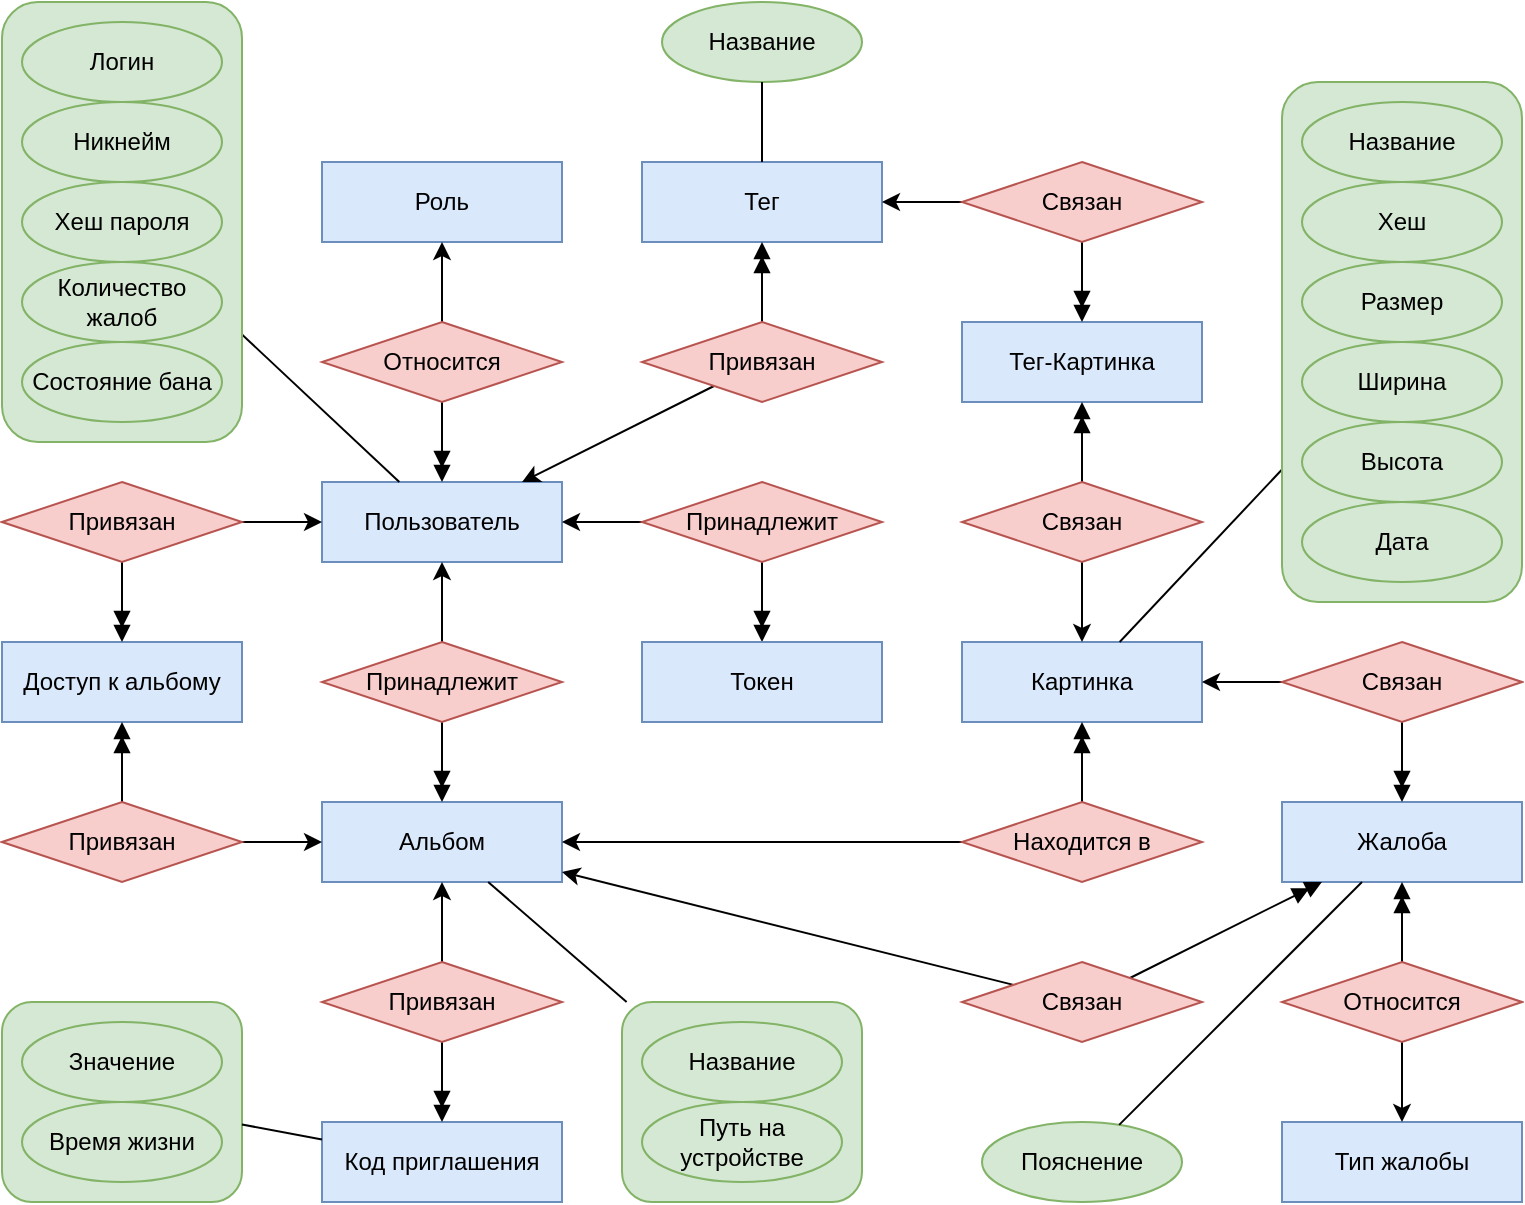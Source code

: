 <mxfile version="24.8.3" pages="4">
  <diagram name="Концепт" id="y-KlI4lYlczmpGntMoZ4">
    <mxGraphModel dx="472" dy="826" grid="1" gridSize="10" guides="1" tooltips="1" connect="1" arrows="1" fold="1" page="1" pageScale="1" pageWidth="827" pageHeight="1169" math="0" shadow="0">
      <root>
        <mxCell id="0" />
        <mxCell id="1" parent="0" />
        <mxCell id="pheBHox7_MMXYWWgiyk6-1" value="Роль" style="rounded=0;whiteSpace=wrap;html=1;fillColor=#dae8fc;strokeColor=#6c8ebf;" parent="1" vertex="1">
          <mxGeometry x="200" y="120" width="120" height="40" as="geometry" />
        </mxCell>
        <mxCell id="pheBHox7_MMXYWWgiyk6-3" value="Пользователь" style="rounded=0;whiteSpace=wrap;html=1;fillColor=#dae8fc;strokeColor=#6c8ebf;" parent="1" vertex="1">
          <mxGeometry x="200" y="280" width="120" height="40" as="geometry" />
        </mxCell>
        <mxCell id="pheBHox7_MMXYWWgiyk6-5" style="edgeStyle=orthogonalEdgeStyle;rounded=0;orthogonalLoop=1;jettySize=auto;html=1;endArrow=doubleBlock;endFill=1;" parent="1" source="pheBHox7_MMXYWWgiyk6-4" target="pheBHox7_MMXYWWgiyk6-3" edge="1">
          <mxGeometry relative="1" as="geometry" />
        </mxCell>
        <mxCell id="pheBHox7_MMXYWWgiyk6-6" style="edgeStyle=orthogonalEdgeStyle;rounded=0;orthogonalLoop=1;jettySize=auto;html=1;" parent="1" source="pheBHox7_MMXYWWgiyk6-4" target="pheBHox7_MMXYWWgiyk6-1" edge="1">
          <mxGeometry relative="1" as="geometry" />
        </mxCell>
        <mxCell id="pheBHox7_MMXYWWgiyk6-4" value="Относится" style="rhombus;whiteSpace=wrap;html=1;fillColor=#f8cecc;strokeColor=#b85450;" parent="1" vertex="1">
          <mxGeometry x="200" y="200" width="120" height="40" as="geometry" />
        </mxCell>
        <mxCell id="pheBHox7_MMXYWWgiyk6-13" value="" style="endArrow=none;html=1;rounded=0;" parent="1" source="pheBHox7_MMXYWWgiyk6-11" target="pheBHox7_MMXYWWgiyk6-3" edge="1">
          <mxGeometry width="50" height="50" relative="1" as="geometry">
            <mxPoint x="480" y="480" as="sourcePoint" />
            <mxPoint x="530" y="430" as="targetPoint" />
          </mxGeometry>
        </mxCell>
        <mxCell id="pheBHox7_MMXYWWgiyk6-14" value="Альбом" style="rounded=0;whiteSpace=wrap;html=1;fillColor=#dae8fc;strokeColor=#6c8ebf;" parent="1" vertex="1">
          <mxGeometry x="200" y="440" width="120" height="40" as="geometry" />
        </mxCell>
        <mxCell id="pheBHox7_MMXYWWgiyk6-16" style="edgeStyle=orthogonalEdgeStyle;rounded=0;orthogonalLoop=1;jettySize=auto;html=1;" parent="1" source="pheBHox7_MMXYWWgiyk6-15" target="pheBHox7_MMXYWWgiyk6-3" edge="1">
          <mxGeometry relative="1" as="geometry" />
        </mxCell>
        <mxCell id="pheBHox7_MMXYWWgiyk6-17" style="edgeStyle=orthogonalEdgeStyle;rounded=0;orthogonalLoop=1;jettySize=auto;html=1;endArrow=doubleBlock;endFill=1;" parent="1" source="pheBHox7_MMXYWWgiyk6-15" target="pheBHox7_MMXYWWgiyk6-14" edge="1">
          <mxGeometry relative="1" as="geometry" />
        </mxCell>
        <mxCell id="pheBHox7_MMXYWWgiyk6-15" value="Принадлежит" style="rhombus;whiteSpace=wrap;html=1;fillColor=#f8cecc;strokeColor=#b85450;" parent="1" vertex="1">
          <mxGeometry x="200" y="360" width="120" height="40" as="geometry" />
        </mxCell>
        <mxCell id="pheBHox7_MMXYWWgiyk6-18" value="Картинка" style="rounded=0;whiteSpace=wrap;html=1;fillColor=#dae8fc;strokeColor=#6c8ebf;" parent="1" vertex="1">
          <mxGeometry x="520" y="360" width="120" height="40" as="geometry" />
        </mxCell>
        <mxCell id="pheBHox7_MMXYWWgiyk6-24" style="edgeStyle=orthogonalEdgeStyle;rounded=0;orthogonalLoop=1;jettySize=auto;html=1;" parent="1" source="pheBHox7_MMXYWWgiyk6-19" target="pheBHox7_MMXYWWgiyk6-14" edge="1">
          <mxGeometry relative="1" as="geometry" />
        </mxCell>
        <mxCell id="pheBHox7_MMXYWWgiyk6-25" style="edgeStyle=orthogonalEdgeStyle;rounded=0;orthogonalLoop=1;jettySize=auto;html=1;endArrow=doubleBlock;endFill=1;" parent="1" source="pheBHox7_MMXYWWgiyk6-19" target="pheBHox7_MMXYWWgiyk6-18" edge="1">
          <mxGeometry relative="1" as="geometry" />
        </mxCell>
        <mxCell id="pheBHox7_MMXYWWgiyk6-19" value="Находится в" style="rhombus;whiteSpace=wrap;html=1;fillColor=#f8cecc;strokeColor=#b85450;" parent="1" vertex="1">
          <mxGeometry x="520" y="440" width="120" height="40" as="geometry" />
        </mxCell>
        <mxCell id="pheBHox7_MMXYWWgiyk6-22" style="rounded=0;orthogonalLoop=1;jettySize=auto;html=1;" parent="1" source="pheBHox7_MMXYWWgiyk6-20" target="pheBHox7_MMXYWWgiyk6-3" edge="1">
          <mxGeometry relative="1" as="geometry" />
        </mxCell>
        <mxCell id="pheBHox7_MMXYWWgiyk6-23" style="edgeStyle=orthogonalEdgeStyle;rounded=0;orthogonalLoop=1;jettySize=auto;html=1;endArrow=doubleBlock;endFill=1;" parent="1" source="pheBHox7_MMXYWWgiyk6-20" target="pheBHox7_MMXYWWgiyk6-21" edge="1">
          <mxGeometry relative="1" as="geometry" />
        </mxCell>
        <mxCell id="pheBHox7_MMXYWWgiyk6-20" value="Принадлежит" style="rhombus;whiteSpace=wrap;html=1;fillColor=#f8cecc;strokeColor=#b85450;" parent="1" vertex="1">
          <mxGeometry x="360" y="280" width="120" height="40" as="geometry" />
        </mxCell>
        <mxCell id="pheBHox7_MMXYWWgiyk6-21" value="Токен" style="rounded=0;whiteSpace=wrap;html=1;fillColor=#dae8fc;strokeColor=#6c8ebf;" parent="1" vertex="1">
          <mxGeometry x="360" y="360" width="120" height="40" as="geometry" />
        </mxCell>
        <mxCell id="pheBHox7_MMXYWWgiyk6-32" value="" style="endArrow=none;html=1;rounded=0;" parent="1" source="pheBHox7_MMXYWWgiyk6-27" target="pheBHox7_MMXYWWgiyk6-14" edge="1">
          <mxGeometry width="50" height="50" relative="1" as="geometry">
            <mxPoint x="480" y="480" as="sourcePoint" />
            <mxPoint x="530" y="430" as="targetPoint" />
          </mxGeometry>
        </mxCell>
        <mxCell id="pheBHox7_MMXYWWgiyk6-33" value="Тег-Картинка" style="rounded=0;whiteSpace=wrap;html=1;fillColor=#dae8fc;strokeColor=#6c8ebf;" parent="1" vertex="1">
          <mxGeometry x="520" y="200" width="120" height="40" as="geometry" />
        </mxCell>
        <mxCell id="pheBHox7_MMXYWWgiyk6-34" value="" style="group" parent="1" vertex="1" connectable="0">
          <mxGeometry x="350" y="540" width="120" height="100" as="geometry" />
        </mxCell>
        <mxCell id="pheBHox7_MMXYWWgiyk6-27" value="" style="rounded=1;whiteSpace=wrap;html=1;fillColor=#d5e8d4;strokeColor=#82b366;" parent="pheBHox7_MMXYWWgiyk6-34" vertex="1">
          <mxGeometry width="120" height="100" as="geometry" />
        </mxCell>
        <mxCell id="pheBHox7_MMXYWWgiyk6-28" value="Название" style="ellipse;whiteSpace=wrap;html=1;fillColor=#d5e8d4;strokeColor=#82b366;" parent="pheBHox7_MMXYWWgiyk6-34" vertex="1">
          <mxGeometry x="10" y="10" width="100" height="40" as="geometry" />
        </mxCell>
        <mxCell id="pheBHox7_MMXYWWgiyk6-29" value="Путь на устройстве" style="ellipse;whiteSpace=wrap;html=1;fillColor=#d5e8d4;strokeColor=#82b366;" parent="pheBHox7_MMXYWWgiyk6-34" vertex="1">
          <mxGeometry x="10" y="50" width="100" height="40" as="geometry" />
        </mxCell>
        <mxCell id="pheBHox7_MMXYWWgiyk6-38" style="edgeStyle=orthogonalEdgeStyle;rounded=0;orthogonalLoop=1;jettySize=auto;html=1;" parent="1" source="pheBHox7_MMXYWWgiyk6-35" target="pheBHox7_MMXYWWgiyk6-18" edge="1">
          <mxGeometry relative="1" as="geometry" />
        </mxCell>
        <mxCell id="pheBHox7_MMXYWWgiyk6-39" style="edgeStyle=orthogonalEdgeStyle;rounded=0;orthogonalLoop=1;jettySize=auto;html=1;endArrow=doubleBlock;endFill=1;" parent="1" source="pheBHox7_MMXYWWgiyk6-35" target="pheBHox7_MMXYWWgiyk6-33" edge="1">
          <mxGeometry relative="1" as="geometry" />
        </mxCell>
        <mxCell id="pheBHox7_MMXYWWgiyk6-35" value="Связан" style="rhombus;whiteSpace=wrap;html=1;fillColor=#f8cecc;strokeColor=#b85450;" parent="1" vertex="1">
          <mxGeometry x="520" y="280" width="120" height="40" as="geometry" />
        </mxCell>
        <mxCell id="pheBHox7_MMXYWWgiyk6-36" value="Тег" style="rounded=0;whiteSpace=wrap;html=1;fillColor=#dae8fc;strokeColor=#6c8ebf;" parent="1" vertex="1">
          <mxGeometry x="360" y="120" width="120" height="40" as="geometry" />
        </mxCell>
        <mxCell id="pheBHox7_MMXYWWgiyk6-43" style="edgeStyle=orthogonalEdgeStyle;rounded=0;orthogonalLoop=1;jettySize=auto;html=1;endArrow=doubleBlock;endFill=1;" parent="1" source="pheBHox7_MMXYWWgiyk6-37" target="pheBHox7_MMXYWWgiyk6-36" edge="1">
          <mxGeometry relative="1" as="geometry" />
        </mxCell>
        <mxCell id="pheBHox7_MMXYWWgiyk6-48" style="rounded=0;orthogonalLoop=1;jettySize=auto;html=1;" parent="1" source="pheBHox7_MMXYWWgiyk6-37" target="pheBHox7_MMXYWWgiyk6-3" edge="1">
          <mxGeometry relative="1" as="geometry" />
        </mxCell>
        <mxCell id="pheBHox7_MMXYWWgiyk6-37" value="Привязан" style="rhombus;whiteSpace=wrap;html=1;fillColor=#f8cecc;strokeColor=#b85450;" parent="1" vertex="1">
          <mxGeometry x="360" y="200" width="120" height="40" as="geometry" />
        </mxCell>
        <mxCell id="pheBHox7_MMXYWWgiyk6-44" style="edgeStyle=orthogonalEdgeStyle;rounded=0;orthogonalLoop=1;jettySize=auto;html=1;" parent="1" source="pheBHox7_MMXYWWgiyk6-40" target="pheBHox7_MMXYWWgiyk6-36" edge="1">
          <mxGeometry relative="1" as="geometry" />
        </mxCell>
        <mxCell id="pheBHox7_MMXYWWgiyk6-49" style="edgeStyle=orthogonalEdgeStyle;rounded=0;orthogonalLoop=1;jettySize=auto;html=1;endArrow=doubleBlock;endFill=1;" parent="1" source="pheBHox7_MMXYWWgiyk6-40" target="pheBHox7_MMXYWWgiyk6-33" edge="1">
          <mxGeometry relative="1" as="geometry" />
        </mxCell>
        <mxCell id="pheBHox7_MMXYWWgiyk6-40" value="Связан" style="rhombus;whiteSpace=wrap;html=1;fillColor=#f8cecc;strokeColor=#b85450;" parent="1" vertex="1">
          <mxGeometry x="520" y="120" width="120" height="40" as="geometry" />
        </mxCell>
        <mxCell id="pheBHox7_MMXYWWgiyk6-56" value="" style="endArrow=none;html=1;rounded=0;" parent="1" source="pheBHox7_MMXYWWgiyk6-18" target="pheBHox7_MMXYWWgiyk6-52" edge="1">
          <mxGeometry width="50" height="50" relative="1" as="geometry">
            <mxPoint x="260" y="440" as="sourcePoint" />
            <mxPoint x="310" y="390" as="targetPoint" />
          </mxGeometry>
        </mxCell>
        <mxCell id="pheBHox7_MMXYWWgiyk6-59" value="Название" style="ellipse;whiteSpace=wrap;html=1;fillColor=#d5e8d4;strokeColor=#82b366;" parent="1" vertex="1">
          <mxGeometry x="370" y="40" width="100" height="40" as="geometry" />
        </mxCell>
        <mxCell id="pheBHox7_MMXYWWgiyk6-62" value="" style="endArrow=none;html=1;rounded=0;" parent="1" source="pheBHox7_MMXYWWgiyk6-59" target="pheBHox7_MMXYWWgiyk6-36" edge="1">
          <mxGeometry width="50" height="50" relative="1" as="geometry">
            <mxPoint x="170" y="385" as="sourcePoint" />
            <mxPoint x="243" y="330" as="targetPoint" />
          </mxGeometry>
        </mxCell>
        <mxCell id="pheBHox7_MMXYWWgiyk6-66" value="Доступ к альбому" style="rounded=0;whiteSpace=wrap;html=1;fillColor=#dae8fc;strokeColor=#6c8ebf;" parent="1" vertex="1">
          <mxGeometry x="40" y="360" width="120" height="40" as="geometry" />
        </mxCell>
        <mxCell id="ak-apfVBxml1uLIaYH5j-10" style="edgeStyle=orthogonalEdgeStyle;rounded=0;orthogonalLoop=1;jettySize=auto;html=1;endArrow=doubleBlock;endFill=1;" parent="1" source="ak-apfVBxml1uLIaYH5j-6" target="pheBHox7_MMXYWWgiyk6-66" edge="1">
          <mxGeometry relative="1" as="geometry" />
        </mxCell>
        <mxCell id="ak-apfVBxml1uLIaYH5j-11" style="rounded=0;orthogonalLoop=1;jettySize=auto;html=1;" parent="1" source="ak-apfVBxml1uLIaYH5j-6" target="pheBHox7_MMXYWWgiyk6-3" edge="1">
          <mxGeometry relative="1" as="geometry" />
        </mxCell>
        <mxCell id="ak-apfVBxml1uLIaYH5j-6" value="Привязан" style="rhombus;whiteSpace=wrap;html=1;fillColor=#f8cecc;strokeColor=#b85450;" parent="1" vertex="1">
          <mxGeometry x="40" y="280" width="120" height="40" as="geometry" />
        </mxCell>
        <mxCell id="ak-apfVBxml1uLIaYH5j-8" style="rounded=0;orthogonalLoop=1;jettySize=auto;html=1;" parent="1" source="ak-apfVBxml1uLIaYH5j-7" target="pheBHox7_MMXYWWgiyk6-14" edge="1">
          <mxGeometry relative="1" as="geometry" />
        </mxCell>
        <mxCell id="ak-apfVBxml1uLIaYH5j-9" style="edgeStyle=orthogonalEdgeStyle;rounded=0;orthogonalLoop=1;jettySize=auto;html=1;endArrow=doubleBlock;endFill=1;" parent="1" source="ak-apfVBxml1uLIaYH5j-7" target="pheBHox7_MMXYWWgiyk6-66" edge="1">
          <mxGeometry relative="1" as="geometry" />
        </mxCell>
        <mxCell id="ak-apfVBxml1uLIaYH5j-7" value="Привязан" style="rhombus;whiteSpace=wrap;html=1;fillColor=#f8cecc;strokeColor=#b85450;" parent="1" vertex="1">
          <mxGeometry x="40" y="440" width="120" height="40" as="geometry" />
        </mxCell>
        <mxCell id="ak-apfVBxml1uLIaYH5j-12" value="Код приглашения" style="rounded=0;whiteSpace=wrap;html=1;fillColor=#dae8fc;strokeColor=#6c8ebf;" parent="1" vertex="1">
          <mxGeometry x="200" y="600" width="120" height="40" as="geometry" />
        </mxCell>
        <mxCell id="ak-apfVBxml1uLIaYH5j-13" value="" style="group" parent="1" vertex="1" connectable="0">
          <mxGeometry x="40" y="540" width="120" height="100" as="geometry" />
        </mxCell>
        <mxCell id="ak-apfVBxml1uLIaYH5j-14" value="" style="rounded=1;whiteSpace=wrap;html=1;fillColor=#d5e8d4;strokeColor=#82b366;" parent="ak-apfVBxml1uLIaYH5j-13" vertex="1">
          <mxGeometry width="120" height="100" as="geometry" />
        </mxCell>
        <mxCell id="ak-apfVBxml1uLIaYH5j-15" value="Значение" style="ellipse;whiteSpace=wrap;html=1;fillColor=#d5e8d4;strokeColor=#82b366;" parent="ak-apfVBxml1uLIaYH5j-13" vertex="1">
          <mxGeometry x="10" y="10" width="100" height="40" as="geometry" />
        </mxCell>
        <mxCell id="ak-apfVBxml1uLIaYH5j-16" value="Время жизни" style="ellipse;whiteSpace=wrap;html=1;fillColor=#d5e8d4;strokeColor=#82b366;" parent="ak-apfVBxml1uLIaYH5j-13" vertex="1">
          <mxGeometry x="10" y="50" width="100" height="40" as="geometry" />
        </mxCell>
        <mxCell id="ak-apfVBxml1uLIaYH5j-18" style="rounded=0;orthogonalLoop=1;jettySize=auto;html=1;" parent="1" source="ak-apfVBxml1uLIaYH5j-17" target="pheBHox7_MMXYWWgiyk6-14" edge="1">
          <mxGeometry relative="1" as="geometry" />
        </mxCell>
        <mxCell id="ak-apfVBxml1uLIaYH5j-19" style="edgeStyle=orthogonalEdgeStyle;rounded=0;orthogonalLoop=1;jettySize=auto;html=1;endArrow=doubleBlock;endFill=1;" parent="1" source="ak-apfVBxml1uLIaYH5j-17" target="ak-apfVBxml1uLIaYH5j-12" edge="1">
          <mxGeometry relative="1" as="geometry" />
        </mxCell>
        <mxCell id="ak-apfVBxml1uLIaYH5j-17" value="Привязан" style="rhombus;whiteSpace=wrap;html=1;fillColor=#f8cecc;strokeColor=#b85450;" parent="1" vertex="1">
          <mxGeometry x="200" y="520" width="120" height="40" as="geometry" />
        </mxCell>
        <mxCell id="ak-apfVBxml1uLIaYH5j-20" value="" style="endArrow=none;html=1;rounded=0;" parent="1" source="ak-apfVBxml1uLIaYH5j-14" target="ak-apfVBxml1uLIaYH5j-12" edge="1">
          <mxGeometry width="50" height="50" relative="1" as="geometry">
            <mxPoint x="250" y="530" as="sourcePoint" />
            <mxPoint x="300" y="480" as="targetPoint" />
          </mxGeometry>
        </mxCell>
        <mxCell id="jd1UjjWTbIzYl9RQyfcU-1" value="Жалоба" style="rounded=0;whiteSpace=wrap;html=1;fillColor=#dae8fc;strokeColor=#6c8ebf;" parent="1" vertex="1">
          <mxGeometry x="680" y="440" width="120" height="40" as="geometry" />
        </mxCell>
        <mxCell id="jd1UjjWTbIzYl9RQyfcU-2" value="Тип жалобы" style="rounded=0;whiteSpace=wrap;html=1;fillColor=#dae8fc;strokeColor=#6c8ebf;" parent="1" vertex="1">
          <mxGeometry x="680" y="600" width="120" height="40" as="geometry" />
        </mxCell>
        <mxCell id="jd1UjjWTbIzYl9RQyfcU-4" style="edgeStyle=orthogonalEdgeStyle;rounded=0;orthogonalLoop=1;jettySize=auto;html=1;" parent="1" source="jd1UjjWTbIzYl9RQyfcU-3" target="pheBHox7_MMXYWWgiyk6-18" edge="1">
          <mxGeometry relative="1" as="geometry" />
        </mxCell>
        <mxCell id="jd1UjjWTbIzYl9RQyfcU-5" style="edgeStyle=orthogonalEdgeStyle;rounded=0;orthogonalLoop=1;jettySize=auto;html=1;endArrow=doubleBlock;endFill=1;" parent="1" source="jd1UjjWTbIzYl9RQyfcU-3" target="jd1UjjWTbIzYl9RQyfcU-1" edge="1">
          <mxGeometry relative="1" as="geometry" />
        </mxCell>
        <mxCell id="jd1UjjWTbIzYl9RQyfcU-3" value="Связан" style="rhombus;whiteSpace=wrap;html=1;fillColor=#f8cecc;strokeColor=#b85450;" parent="1" vertex="1">
          <mxGeometry x="680" y="360" width="120" height="40" as="geometry" />
        </mxCell>
        <mxCell id="jd1UjjWTbIzYl9RQyfcU-12" style="rounded=0;orthogonalLoop=1;jettySize=auto;html=1;endArrow=doubleBlock;endFill=1;" parent="1" source="jd1UjjWTbIzYl9RQyfcU-6" target="jd1UjjWTbIzYl9RQyfcU-1" edge="1">
          <mxGeometry relative="1" as="geometry" />
        </mxCell>
        <mxCell id="jd1UjjWTbIzYl9RQyfcU-13" style="rounded=0;orthogonalLoop=1;jettySize=auto;html=1;" parent="1" source="jd1UjjWTbIzYl9RQyfcU-6" target="pheBHox7_MMXYWWgiyk6-14" edge="1">
          <mxGeometry relative="1" as="geometry" />
        </mxCell>
        <mxCell id="jd1UjjWTbIzYl9RQyfcU-6" value="Связан" style="rhombus;whiteSpace=wrap;html=1;fillColor=#f8cecc;strokeColor=#b85450;" parent="1" vertex="1">
          <mxGeometry x="520" y="520" width="120" height="40" as="geometry" />
        </mxCell>
        <mxCell id="jd1UjjWTbIzYl9RQyfcU-10" style="edgeStyle=orthogonalEdgeStyle;rounded=0;orthogonalLoop=1;jettySize=auto;html=1;endArrow=doubleBlock;endFill=1;" parent="1" source="jd1UjjWTbIzYl9RQyfcU-7" target="jd1UjjWTbIzYl9RQyfcU-1" edge="1">
          <mxGeometry relative="1" as="geometry" />
        </mxCell>
        <mxCell id="jd1UjjWTbIzYl9RQyfcU-11" style="edgeStyle=orthogonalEdgeStyle;rounded=0;orthogonalLoop=1;jettySize=auto;html=1;" parent="1" source="jd1UjjWTbIzYl9RQyfcU-7" target="jd1UjjWTbIzYl9RQyfcU-2" edge="1">
          <mxGeometry relative="1" as="geometry" />
        </mxCell>
        <mxCell id="jd1UjjWTbIzYl9RQyfcU-7" value="Относится" style="rhombus;whiteSpace=wrap;html=1;fillColor=#f8cecc;strokeColor=#b85450;" parent="1" vertex="1">
          <mxGeometry x="680" y="520" width="120" height="40" as="geometry" />
        </mxCell>
        <mxCell id="jd1UjjWTbIzYl9RQyfcU-8" value="Пояснение" style="ellipse;whiteSpace=wrap;html=1;fillColor=#d5e8d4;strokeColor=#82b366;" parent="1" vertex="1">
          <mxGeometry x="530" y="600" width="100" height="40" as="geometry" />
        </mxCell>
        <mxCell id="jd1UjjWTbIzYl9RQyfcU-9" value="" style="endArrow=none;html=1;rounded=0;" parent="1" source="jd1UjjWTbIzYl9RQyfcU-8" target="jd1UjjWTbIzYl9RQyfcU-1" edge="1">
          <mxGeometry width="50" height="50" relative="1" as="geometry">
            <mxPoint x="530" y="450" as="sourcePoint" />
            <mxPoint x="580" y="400" as="targetPoint" />
          </mxGeometry>
        </mxCell>
        <mxCell id="jd1UjjWTbIzYl9RQyfcU-14" value="" style="group" parent="1" vertex="1" connectable="0">
          <mxGeometry x="40" y="40" width="120" height="220" as="geometry" />
        </mxCell>
        <mxCell id="pheBHox7_MMXYWWgiyk6-11" value="" style="rounded=1;whiteSpace=wrap;html=1;fillColor=#d5e8d4;strokeColor=#82b366;container=0;" parent="jd1UjjWTbIzYl9RQyfcU-14" vertex="1">
          <mxGeometry width="120" height="220" as="geometry" />
        </mxCell>
        <mxCell id="pheBHox7_MMXYWWgiyk6-7" value="Логин" style="ellipse;whiteSpace=wrap;html=1;fillColor=#d5e8d4;strokeColor=#82b366;container=0;" parent="jd1UjjWTbIzYl9RQyfcU-14" vertex="1">
          <mxGeometry x="10" y="10" width="100" height="40" as="geometry" />
        </mxCell>
        <mxCell id="pheBHox7_MMXYWWgiyk6-8" value="Никнейм" style="ellipse;whiteSpace=wrap;html=1;fillColor=#d5e8d4;strokeColor=#82b366;container=0;" parent="jd1UjjWTbIzYl9RQyfcU-14" vertex="1">
          <mxGeometry x="10" y="50" width="100" height="40" as="geometry" />
        </mxCell>
        <mxCell id="pheBHox7_MMXYWWgiyk6-9" value="Хеш пароля" style="ellipse;whiteSpace=wrap;html=1;fillColor=#d5e8d4;strokeColor=#82b366;container=0;" parent="jd1UjjWTbIzYl9RQyfcU-14" vertex="1">
          <mxGeometry x="10" y="90" width="100" height="40" as="geometry" />
        </mxCell>
        <mxCell id="ak-apfVBxml1uLIaYH5j-1" value="Количество жалоб" style="ellipse;whiteSpace=wrap;html=1;fillColor=#d5e8d4;strokeColor=#82b366;container=0;" parent="jd1UjjWTbIzYl9RQyfcU-14" vertex="1">
          <mxGeometry x="10" y="130" width="100" height="40" as="geometry" />
        </mxCell>
        <mxCell id="ak-apfVBxml1uLIaYH5j-3" value="Состояние бана" style="ellipse;whiteSpace=wrap;html=1;fillColor=#d5e8d4;strokeColor=#82b366;container=0;" parent="jd1UjjWTbIzYl9RQyfcU-14" vertex="1">
          <mxGeometry x="10" y="170" width="100" height="40" as="geometry" />
        </mxCell>
        <mxCell id="tOkrTIkjdZuzjoM_uJ8l-2" value="" style="group" parent="1" vertex="1" connectable="0">
          <mxGeometry x="680" y="80" width="120" height="260" as="geometry" />
        </mxCell>
        <mxCell id="pheBHox7_MMXYWWgiyk6-52" value="" style="rounded=1;whiteSpace=wrap;html=1;fillColor=#d5e8d4;strokeColor=#82b366;container=0;" parent="tOkrTIkjdZuzjoM_uJ8l-2" vertex="1">
          <mxGeometry width="120" height="260" as="geometry" />
        </mxCell>
        <mxCell id="pheBHox7_MMXYWWgiyk6-53" value="Хеш" style="ellipse;whiteSpace=wrap;html=1;fillColor=#d5e8d4;strokeColor=#82b366;container=0;" parent="tOkrTIkjdZuzjoM_uJ8l-2" vertex="1">
          <mxGeometry x="10" y="50" width="100" height="40" as="geometry" />
        </mxCell>
        <mxCell id="pheBHox7_MMXYWWgiyk6-54" value="Размер" style="ellipse;whiteSpace=wrap;html=1;fillColor=#d5e8d4;strokeColor=#82b366;container=0;" parent="tOkrTIkjdZuzjoM_uJ8l-2" vertex="1">
          <mxGeometry x="10" y="90" width="100" height="40" as="geometry" />
        </mxCell>
        <mxCell id="pheBHox7_MMXYWWgiyk6-55" value="Ширина" style="ellipse;whiteSpace=wrap;html=1;fillColor=#d5e8d4;strokeColor=#82b366;container=0;" parent="tOkrTIkjdZuzjoM_uJ8l-2" vertex="1">
          <mxGeometry x="10" y="130" width="100" height="40" as="geometry" />
        </mxCell>
        <mxCell id="pheBHox7_MMXYWWgiyk6-63" value="Высота" style="ellipse;whiteSpace=wrap;html=1;fillColor=#d5e8d4;strokeColor=#82b366;container=0;" parent="tOkrTIkjdZuzjoM_uJ8l-2" vertex="1">
          <mxGeometry x="10" y="170" width="100" height="40" as="geometry" />
        </mxCell>
        <mxCell id="pheBHox7_MMXYWWgiyk6-64" value="Дата" style="ellipse;whiteSpace=wrap;html=1;fillColor=#d5e8d4;strokeColor=#82b366;container=0;" parent="tOkrTIkjdZuzjoM_uJ8l-2" vertex="1">
          <mxGeometry x="10" y="210" width="100" height="40" as="geometry" />
        </mxCell>
        <mxCell id="tOkrTIkjdZuzjoM_uJ8l-1" value="Название" style="ellipse;whiteSpace=wrap;html=1;fillColor=#d5e8d4;strokeColor=#82b366;container=0;" parent="tOkrTIkjdZuzjoM_uJ8l-2" vertex="1">
          <mxGeometry x="10" y="10" width="100" height="40" as="geometry" />
        </mxCell>
      </root>
    </mxGraphModel>
  </diagram>
  <diagram id="RxV7LRAW6N8jYcL5sruk" name="Логич">
    <mxGraphModel dx="1434" dy="834" grid="1" gridSize="10" guides="1" tooltips="1" connect="1" arrows="1" fold="1" page="1" pageScale="1" pageWidth="827" pageHeight="1169" math="0" shadow="0">
      <root>
        <mxCell id="0" />
        <mxCell id="1" parent="0" />
        <mxCell id="IZMQZskoHxlS55HBgWiK-2" value="roles" style="shape=table;startSize=30;container=1;collapsible=1;childLayout=tableLayout;fixedRows=1;rowLines=0;fontStyle=1;align=center;resizeLast=1;html=1;fillColor=#fad7ac;strokeColor=#b46504;labelBackgroundColor=none;" parent="1" vertex="1">
          <mxGeometry x="40" y="420" width="180" height="90" as="geometry" />
        </mxCell>
        <mxCell id="IZMQZskoHxlS55HBgWiK-3" value="" style="shape=tableRow;horizontal=0;startSize=0;swimlaneHead=0;swimlaneBody=0;fillColor=none;collapsible=0;dropTarget=0;points=[[0,0.5],[1,0.5]];portConstraint=eastwest;top=0;left=0;right=0;bottom=1;labelBackgroundColor=none;" parent="IZMQZskoHxlS55HBgWiK-2" vertex="1">
          <mxGeometry y="30" width="180" height="30" as="geometry" />
        </mxCell>
        <mxCell id="IZMQZskoHxlS55HBgWiK-4" value="PK" style="shape=partialRectangle;connectable=0;fillColor=none;top=0;left=0;bottom=0;right=0;fontStyle=1;overflow=hidden;whiteSpace=wrap;html=1;labelBackgroundColor=none;" parent="IZMQZskoHxlS55HBgWiK-3" vertex="1">
          <mxGeometry width="30" height="30" as="geometry">
            <mxRectangle width="30" height="30" as="alternateBounds" />
          </mxGeometry>
        </mxCell>
        <mxCell id="IZMQZskoHxlS55HBgWiK-5" value="id" style="shape=partialRectangle;connectable=0;fillColor=none;top=0;left=0;bottom=0;right=0;align=left;spacingLeft=6;fontStyle=5;overflow=hidden;whiteSpace=wrap;html=1;labelBackgroundColor=none;" parent="IZMQZskoHxlS55HBgWiK-3" vertex="1">
          <mxGeometry x="30" width="150" height="30" as="geometry">
            <mxRectangle width="150" height="30" as="alternateBounds" />
          </mxGeometry>
        </mxCell>
        <mxCell id="IZMQZskoHxlS55HBgWiK-6" value="" style="shape=tableRow;horizontal=0;startSize=0;swimlaneHead=0;swimlaneBody=0;fillColor=none;collapsible=0;dropTarget=0;points=[[0,0.5],[1,0.5]];portConstraint=eastwest;top=0;left=0;right=0;bottom=0;labelBackgroundColor=none;" parent="IZMQZskoHxlS55HBgWiK-2" vertex="1">
          <mxGeometry y="60" width="180" height="30" as="geometry" />
        </mxCell>
        <mxCell id="IZMQZskoHxlS55HBgWiK-7" value="" style="shape=partialRectangle;connectable=0;fillColor=none;top=0;left=0;bottom=0;right=0;editable=1;overflow=hidden;whiteSpace=wrap;html=1;labelBackgroundColor=none;" parent="IZMQZskoHxlS55HBgWiK-6" vertex="1">
          <mxGeometry width="30" height="30" as="geometry">
            <mxRectangle width="30" height="30" as="alternateBounds" />
          </mxGeometry>
        </mxCell>
        <mxCell id="IZMQZskoHxlS55HBgWiK-8" value="code" style="shape=partialRectangle;connectable=0;fillColor=none;top=0;left=0;bottom=0;right=0;align=left;spacingLeft=6;overflow=hidden;whiteSpace=wrap;html=1;labelBackgroundColor=none;" parent="IZMQZskoHxlS55HBgWiK-6" vertex="1">
          <mxGeometry x="30" width="150" height="30" as="geometry">
            <mxRectangle width="150" height="30" as="alternateBounds" />
          </mxGeometry>
        </mxCell>
        <mxCell id="IZMQZskoHxlS55HBgWiK-15" value="users" style="shape=table;startSize=30;container=1;collapsible=1;childLayout=tableLayout;fixedRows=1;rowLines=0;fontStyle=1;align=center;resizeLast=1;html=1;fillColor=#dae8fc;strokeColor=#6c8ebf;labelBackgroundColor=none;" parent="1" vertex="1">
          <mxGeometry x="40" y="160" width="180" height="240" as="geometry" />
        </mxCell>
        <mxCell id="IZMQZskoHxlS55HBgWiK-16" value="" style="shape=tableRow;horizontal=0;startSize=0;swimlaneHead=0;swimlaneBody=0;fillColor=none;collapsible=0;dropTarget=0;points=[[0,0.5],[1,0.5]];portConstraint=eastwest;top=0;left=0;right=0;bottom=1;labelBackgroundColor=none;" parent="IZMQZskoHxlS55HBgWiK-15" vertex="1">
          <mxGeometry y="30" width="180" height="30" as="geometry" />
        </mxCell>
        <mxCell id="IZMQZskoHxlS55HBgWiK-17" value="PK" style="shape=partialRectangle;connectable=0;fillColor=none;top=0;left=0;bottom=0;right=0;fontStyle=1;overflow=hidden;whiteSpace=wrap;html=1;labelBackgroundColor=none;" parent="IZMQZskoHxlS55HBgWiK-16" vertex="1">
          <mxGeometry width="30" height="30" as="geometry">
            <mxRectangle width="30" height="30" as="alternateBounds" />
          </mxGeometry>
        </mxCell>
        <mxCell id="IZMQZskoHxlS55HBgWiK-18" value="id" style="shape=partialRectangle;connectable=0;fillColor=none;top=0;left=0;bottom=0;right=0;align=left;spacingLeft=6;fontStyle=5;overflow=hidden;whiteSpace=wrap;html=1;labelBackgroundColor=none;" parent="IZMQZskoHxlS55HBgWiK-16" vertex="1">
          <mxGeometry x="30" width="150" height="30" as="geometry">
            <mxRectangle width="150" height="30" as="alternateBounds" />
          </mxGeometry>
        </mxCell>
        <mxCell id="IZMQZskoHxlS55HBgWiK-19" value="" style="shape=tableRow;horizontal=0;startSize=0;swimlaneHead=0;swimlaneBody=0;fillColor=none;collapsible=0;dropTarget=0;points=[[0,0.5],[1,0.5]];portConstraint=eastwest;top=0;left=0;right=0;bottom=0;labelBackgroundColor=none;" parent="IZMQZskoHxlS55HBgWiK-15" vertex="1">
          <mxGeometry y="60" width="180" height="30" as="geometry" />
        </mxCell>
        <mxCell id="IZMQZskoHxlS55HBgWiK-20" value="" style="shape=partialRectangle;connectable=0;fillColor=none;top=0;left=0;bottom=0;right=0;editable=1;overflow=hidden;whiteSpace=wrap;html=1;labelBackgroundColor=none;" parent="IZMQZskoHxlS55HBgWiK-19" vertex="1">
          <mxGeometry width="30" height="30" as="geometry">
            <mxRectangle width="30" height="30" as="alternateBounds" />
          </mxGeometry>
        </mxCell>
        <mxCell id="IZMQZskoHxlS55HBgWiK-21" value="name" style="shape=partialRectangle;connectable=0;fillColor=none;top=0;left=0;bottom=0;right=0;align=left;spacingLeft=6;overflow=hidden;whiteSpace=wrap;html=1;labelBackgroundColor=none;" parent="IZMQZskoHxlS55HBgWiK-19" vertex="1">
          <mxGeometry x="30" width="150" height="30" as="geometry">
            <mxRectangle width="150" height="30" as="alternateBounds" />
          </mxGeometry>
        </mxCell>
        <mxCell id="IZMQZskoHxlS55HBgWiK-22" value="" style="shape=tableRow;horizontal=0;startSize=0;swimlaneHead=0;swimlaneBody=0;fillColor=none;collapsible=0;dropTarget=0;points=[[0,0.5],[1,0.5]];portConstraint=eastwest;top=0;left=0;right=0;bottom=0;labelBackgroundColor=none;" parent="IZMQZskoHxlS55HBgWiK-15" vertex="1">
          <mxGeometry y="90" width="180" height="30" as="geometry" />
        </mxCell>
        <mxCell id="IZMQZskoHxlS55HBgWiK-23" value="" style="shape=partialRectangle;connectable=0;fillColor=none;top=0;left=0;bottom=0;right=0;editable=1;overflow=hidden;whiteSpace=wrap;html=1;labelBackgroundColor=none;" parent="IZMQZskoHxlS55HBgWiK-22" vertex="1">
          <mxGeometry width="30" height="30" as="geometry">
            <mxRectangle width="30" height="30" as="alternateBounds" />
          </mxGeometry>
        </mxCell>
        <mxCell id="IZMQZskoHxlS55HBgWiK-24" value="login" style="shape=partialRectangle;connectable=0;fillColor=none;top=0;left=0;bottom=0;right=0;align=left;spacingLeft=6;overflow=hidden;whiteSpace=wrap;html=1;labelBackgroundColor=none;" parent="IZMQZskoHxlS55HBgWiK-22" vertex="1">
          <mxGeometry x="30" width="150" height="30" as="geometry">
            <mxRectangle width="150" height="30" as="alternateBounds" />
          </mxGeometry>
        </mxCell>
        <mxCell id="IZMQZskoHxlS55HBgWiK-25" value="" style="shape=tableRow;horizontal=0;startSize=0;swimlaneHead=0;swimlaneBody=0;fillColor=none;collapsible=0;dropTarget=0;points=[[0,0.5],[1,0.5]];portConstraint=eastwest;top=0;left=0;right=0;bottom=0;labelBackgroundColor=none;" parent="IZMQZskoHxlS55HBgWiK-15" vertex="1">
          <mxGeometry y="120" width="180" height="30" as="geometry" />
        </mxCell>
        <mxCell id="IZMQZskoHxlS55HBgWiK-26" value="" style="shape=partialRectangle;connectable=0;fillColor=none;top=0;left=0;bottom=0;right=0;editable=1;overflow=hidden;whiteSpace=wrap;html=1;labelBackgroundColor=none;" parent="IZMQZskoHxlS55HBgWiK-25" vertex="1">
          <mxGeometry width="30" height="30" as="geometry">
            <mxRectangle width="30" height="30" as="alternateBounds" />
          </mxGeometry>
        </mxCell>
        <mxCell id="IZMQZskoHxlS55HBgWiK-27" value="password" style="shape=partialRectangle;connectable=0;fillColor=none;top=0;left=0;bottom=0;right=0;align=left;spacingLeft=6;overflow=hidden;whiteSpace=wrap;html=1;labelBackgroundColor=none;" parent="IZMQZskoHxlS55HBgWiK-25" vertex="1">
          <mxGeometry x="30" width="150" height="30" as="geometry">
            <mxRectangle width="150" height="30" as="alternateBounds" />
          </mxGeometry>
        </mxCell>
        <mxCell id="IZMQZskoHxlS55HBgWiK-28" style="shape=tableRow;horizontal=0;startSize=0;swimlaneHead=0;swimlaneBody=0;fillColor=none;collapsible=0;dropTarget=0;points=[[0,0.5],[1,0.5]];portConstraint=eastwest;top=0;left=0;right=0;bottom=0;labelBackgroundColor=none;" parent="IZMQZskoHxlS55HBgWiK-15" vertex="1">
          <mxGeometry y="150" width="180" height="30" as="geometry" />
        </mxCell>
        <mxCell id="IZMQZskoHxlS55HBgWiK-29" style="shape=partialRectangle;connectable=0;fillColor=none;top=0;left=0;bottom=0;right=0;editable=1;overflow=hidden;whiteSpace=wrap;html=1;labelBackgroundColor=none;" parent="IZMQZskoHxlS55HBgWiK-28" vertex="1">
          <mxGeometry width="30" height="30" as="geometry">
            <mxRectangle width="30" height="30" as="alternateBounds" />
          </mxGeometry>
        </mxCell>
        <mxCell id="IZMQZskoHxlS55HBgWiK-30" value="complaints" style="shape=partialRectangle;connectable=0;fillColor=none;top=0;left=0;bottom=0;right=0;align=left;spacingLeft=6;overflow=hidden;whiteSpace=wrap;html=1;labelBackgroundColor=none;" parent="IZMQZskoHxlS55HBgWiK-28" vertex="1">
          <mxGeometry x="30" width="150" height="30" as="geometry">
            <mxRectangle width="150" height="30" as="alternateBounds" />
          </mxGeometry>
        </mxCell>
        <mxCell id="IZMQZskoHxlS55HBgWiK-31" style="shape=tableRow;horizontal=0;startSize=0;swimlaneHead=0;swimlaneBody=0;fillColor=none;collapsible=0;dropTarget=0;points=[[0,0.5],[1,0.5]];portConstraint=eastwest;top=0;left=0;right=0;bottom=0;labelBackgroundColor=none;" parent="IZMQZskoHxlS55HBgWiK-15" vertex="1">
          <mxGeometry y="180" width="180" height="30" as="geometry" />
        </mxCell>
        <mxCell id="IZMQZskoHxlS55HBgWiK-32" style="shape=partialRectangle;connectable=0;fillColor=none;top=0;left=0;bottom=0;right=0;editable=1;overflow=hidden;whiteSpace=wrap;html=1;labelBackgroundColor=none;" parent="IZMQZskoHxlS55HBgWiK-31" vertex="1">
          <mxGeometry width="30" height="30" as="geometry">
            <mxRectangle width="30" height="30" as="alternateBounds" />
          </mxGeometry>
        </mxCell>
        <mxCell id="IZMQZskoHxlS55HBgWiK-33" value="is_banned" style="shape=partialRectangle;connectable=0;fillColor=none;top=0;left=0;bottom=0;right=0;align=left;spacingLeft=6;overflow=hidden;whiteSpace=wrap;html=1;labelBackgroundColor=none;" parent="IZMQZskoHxlS55HBgWiK-31" vertex="1">
          <mxGeometry x="30" width="150" height="30" as="geometry">
            <mxRectangle width="150" height="30" as="alternateBounds" />
          </mxGeometry>
        </mxCell>
        <mxCell id="1IcLE7OErjlYDwDpCj2_-20" style="shape=tableRow;horizontal=0;startSize=0;swimlaneHead=0;swimlaneBody=0;fillColor=none;collapsible=0;dropTarget=0;points=[[0,0.5],[1,0.5]];portConstraint=eastwest;top=0;left=0;right=0;bottom=0;labelBackgroundColor=none;" parent="IZMQZskoHxlS55HBgWiK-15" vertex="1">
          <mxGeometry y="210" width="180" height="30" as="geometry" />
        </mxCell>
        <mxCell id="1IcLE7OErjlYDwDpCj2_-21" value="FK" style="shape=partialRectangle;connectable=0;fillColor=#fad7ac;top=0;left=0;bottom=0;right=0;editable=1;overflow=hidden;whiteSpace=wrap;html=1;labelBackgroundColor=none;strokeColor=#b46504;" parent="1IcLE7OErjlYDwDpCj2_-20" vertex="1">
          <mxGeometry width="30" height="30" as="geometry">
            <mxRectangle width="30" height="30" as="alternateBounds" />
          </mxGeometry>
        </mxCell>
        <mxCell id="1IcLE7OErjlYDwDpCj2_-22" value="role_id" style="shape=partialRectangle;connectable=0;fillColor=none;top=0;left=0;bottom=0;right=0;align=left;spacingLeft=6;overflow=hidden;whiteSpace=wrap;html=1;labelBackgroundColor=none;" parent="1IcLE7OErjlYDwDpCj2_-20" vertex="1">
          <mxGeometry x="30" width="150" height="30" as="geometry">
            <mxRectangle width="150" height="30" as="alternateBounds" />
          </mxGeometry>
        </mxCell>
        <mxCell id="1IcLE7OErjlYDwDpCj2_-1" value="tokens" style="shape=table;startSize=30;container=1;collapsible=1;childLayout=tableLayout;fixedRows=1;rowLines=0;fontStyle=1;align=center;resizeLast=1;html=1;fillColor=#bac8d3;strokeColor=#23445d;labelBackgroundColor=none;" parent="1" vertex="1">
          <mxGeometry x="40" y="20" width="180" height="120" as="geometry" />
        </mxCell>
        <mxCell id="1IcLE7OErjlYDwDpCj2_-2" value="" style="shape=tableRow;horizontal=0;startSize=0;swimlaneHead=0;swimlaneBody=0;fillColor=none;collapsible=0;dropTarget=0;points=[[0,0.5],[1,0.5]];portConstraint=eastwest;top=0;left=0;right=0;bottom=1;labelBackgroundColor=none;" parent="1IcLE7OErjlYDwDpCj2_-1" vertex="1">
          <mxGeometry y="30" width="180" height="30" as="geometry" />
        </mxCell>
        <mxCell id="1IcLE7OErjlYDwDpCj2_-3" value="PK" style="shape=partialRectangle;connectable=0;fillColor=none;top=0;left=0;bottom=0;right=0;fontStyle=1;overflow=hidden;whiteSpace=wrap;html=1;labelBackgroundColor=none;" parent="1IcLE7OErjlYDwDpCj2_-2" vertex="1">
          <mxGeometry width="30" height="30" as="geometry">
            <mxRectangle width="30" height="30" as="alternateBounds" />
          </mxGeometry>
        </mxCell>
        <mxCell id="1IcLE7OErjlYDwDpCj2_-4" value="id" style="shape=partialRectangle;connectable=0;fillColor=none;top=0;left=0;bottom=0;right=0;align=left;spacingLeft=6;fontStyle=5;overflow=hidden;whiteSpace=wrap;html=1;labelBackgroundColor=none;" parent="1IcLE7OErjlYDwDpCj2_-2" vertex="1">
          <mxGeometry x="30" width="150" height="30" as="geometry">
            <mxRectangle width="150" height="30" as="alternateBounds" />
          </mxGeometry>
        </mxCell>
        <mxCell id="1IcLE7OErjlYDwDpCj2_-5" value="" style="shape=tableRow;horizontal=0;startSize=0;swimlaneHead=0;swimlaneBody=0;fillColor=none;collapsible=0;dropTarget=0;points=[[0,0.5],[1,0.5]];portConstraint=eastwest;top=0;left=0;right=0;bottom=0;labelBackgroundColor=none;" parent="1IcLE7OErjlYDwDpCj2_-1" vertex="1">
          <mxGeometry y="60" width="180" height="30" as="geometry" />
        </mxCell>
        <mxCell id="1IcLE7OErjlYDwDpCj2_-6" value="" style="shape=partialRectangle;connectable=0;fillColor=none;top=0;left=0;bottom=0;right=0;editable=1;overflow=hidden;whiteSpace=wrap;html=1;labelBackgroundColor=none;" parent="1IcLE7OErjlYDwDpCj2_-5" vertex="1">
          <mxGeometry width="30" height="30" as="geometry">
            <mxRectangle width="30" height="30" as="alternateBounds" />
          </mxGeometry>
        </mxCell>
        <mxCell id="1IcLE7OErjlYDwDpCj2_-7" value="value" style="shape=partialRectangle;connectable=0;fillColor=none;top=0;left=0;bottom=0;right=0;align=left;spacingLeft=6;overflow=hidden;whiteSpace=wrap;html=1;labelBackgroundColor=none;" parent="1IcLE7OErjlYDwDpCj2_-5" vertex="1">
          <mxGeometry x="30" width="150" height="30" as="geometry">
            <mxRectangle width="150" height="30" as="alternateBounds" />
          </mxGeometry>
        </mxCell>
        <mxCell id="1IcLE7OErjlYDwDpCj2_-8" value="" style="shape=tableRow;horizontal=0;startSize=0;swimlaneHead=0;swimlaneBody=0;fillColor=none;collapsible=0;dropTarget=0;points=[[0,0.5],[1,0.5]];portConstraint=eastwest;top=0;left=0;right=0;bottom=0;labelBackgroundColor=none;" parent="1IcLE7OErjlYDwDpCj2_-1" vertex="1">
          <mxGeometry y="90" width="180" height="30" as="geometry" />
        </mxCell>
        <mxCell id="1IcLE7OErjlYDwDpCj2_-9" value="FK" style="shape=partialRectangle;connectable=0;fillColor=#dae8fc;top=0;left=0;bottom=0;right=0;editable=1;overflow=hidden;whiteSpace=wrap;html=1;labelBackgroundColor=none;strokeColor=#6c8ebf;" parent="1IcLE7OErjlYDwDpCj2_-8" vertex="1">
          <mxGeometry width="30" height="30" as="geometry">
            <mxRectangle width="30" height="30" as="alternateBounds" />
          </mxGeometry>
        </mxCell>
        <mxCell id="1IcLE7OErjlYDwDpCj2_-10" value="user_id" style="shape=partialRectangle;connectable=0;fillColor=none;top=0;left=0;bottom=0;right=0;align=left;spacingLeft=6;overflow=hidden;whiteSpace=wrap;html=1;labelBackgroundColor=none;" parent="1IcLE7OErjlYDwDpCj2_-8" vertex="1">
          <mxGeometry x="30" width="150" height="30" as="geometry">
            <mxRectangle width="150" height="30" as="alternateBounds" />
          </mxGeometry>
        </mxCell>
        <mxCell id="1IcLE7OErjlYDwDpCj2_-24" style="edgeStyle=orthogonalEdgeStyle;rounded=1;orthogonalLoop=1;jettySize=auto;html=1;curved=0;endArrow=ERoneToMany;endFill=0;fillColor=#dae8fc;strokeColor=#6c8ebf;labelBackgroundColor=none;" parent="1" source="IZMQZskoHxlS55HBgWiK-16" target="1IcLE7OErjlYDwDpCj2_-8" edge="1">
          <mxGeometry relative="1" as="geometry">
            <Array as="points">
              <mxPoint x="240" y="205" />
              <mxPoint x="240" y="125" />
            </Array>
          </mxGeometry>
        </mxCell>
        <mxCell id="1IcLE7OErjlYDwDpCj2_-25" style="edgeStyle=orthogonalEdgeStyle;shape=connector;curved=0;rounded=1;orthogonalLoop=1;jettySize=auto;html=1;strokeColor=#b46504;align=center;verticalAlign=middle;fontFamily=Helvetica;fontSize=11;fontColor=default;labelBackgroundColor=none;endArrow=ERoneToMany;endFill=0;fillColor=#fad7ac;" parent="1" source="IZMQZskoHxlS55HBgWiK-3" target="1IcLE7OErjlYDwDpCj2_-20" edge="1">
          <mxGeometry relative="1" as="geometry">
            <Array as="points">
              <mxPoint x="20" y="465" />
              <mxPoint x="20" y="385" />
            </Array>
          </mxGeometry>
        </mxCell>
        <mxCell id="CjU_W22aH0AWnn43uft7-14" value="tags" style="shape=table;startSize=30;container=1;collapsible=1;childLayout=tableLayout;fixedRows=1;rowLines=0;fontStyle=1;align=center;resizeLast=1;html=1;fillColor=#d5e8d4;strokeColor=#82b366;labelBackgroundColor=none;" parent="1" vertex="1">
          <mxGeometry x="260" y="20" width="180" height="120" as="geometry" />
        </mxCell>
        <mxCell id="CjU_W22aH0AWnn43uft7-15" value="" style="shape=tableRow;horizontal=0;startSize=0;swimlaneHead=0;swimlaneBody=0;fillColor=none;collapsible=0;dropTarget=0;points=[[0,0.5],[1,0.5]];portConstraint=eastwest;top=0;left=0;right=0;bottom=1;labelBackgroundColor=none;" parent="CjU_W22aH0AWnn43uft7-14" vertex="1">
          <mxGeometry y="30" width="180" height="30" as="geometry" />
        </mxCell>
        <mxCell id="CjU_W22aH0AWnn43uft7-16" value="PK" style="shape=partialRectangle;connectable=0;fillColor=none;top=0;left=0;bottom=0;right=0;fontStyle=1;overflow=hidden;whiteSpace=wrap;html=1;labelBackgroundColor=none;" parent="CjU_W22aH0AWnn43uft7-15" vertex="1">
          <mxGeometry width="30" height="30" as="geometry">
            <mxRectangle width="30" height="30" as="alternateBounds" />
          </mxGeometry>
        </mxCell>
        <mxCell id="CjU_W22aH0AWnn43uft7-17" value="id" style="shape=partialRectangle;connectable=0;fillColor=none;top=0;left=0;bottom=0;right=0;align=left;spacingLeft=6;fontStyle=5;overflow=hidden;whiteSpace=wrap;html=1;labelBackgroundColor=none;" parent="CjU_W22aH0AWnn43uft7-15" vertex="1">
          <mxGeometry x="30" width="150" height="30" as="geometry">
            <mxRectangle width="150" height="30" as="alternateBounds" />
          </mxGeometry>
        </mxCell>
        <mxCell id="CjU_W22aH0AWnn43uft7-18" value="" style="shape=tableRow;horizontal=0;startSize=0;swimlaneHead=0;swimlaneBody=0;fillColor=none;collapsible=0;dropTarget=0;points=[[0,0.5],[1,0.5]];portConstraint=eastwest;top=0;left=0;right=0;bottom=0;labelBackgroundColor=none;" parent="CjU_W22aH0AWnn43uft7-14" vertex="1">
          <mxGeometry y="60" width="180" height="30" as="geometry" />
        </mxCell>
        <mxCell id="CjU_W22aH0AWnn43uft7-19" value="" style="shape=partialRectangle;connectable=0;fillColor=none;top=0;left=0;bottom=0;right=0;editable=1;overflow=hidden;whiteSpace=wrap;html=1;labelBackgroundColor=none;" parent="CjU_W22aH0AWnn43uft7-18" vertex="1">
          <mxGeometry width="30" height="30" as="geometry">
            <mxRectangle width="30" height="30" as="alternateBounds" />
          </mxGeometry>
        </mxCell>
        <mxCell id="CjU_W22aH0AWnn43uft7-20" value="value" style="shape=partialRectangle;connectable=0;fillColor=none;top=0;left=0;bottom=0;right=0;align=left;spacingLeft=6;overflow=hidden;whiteSpace=wrap;html=1;labelBackgroundColor=none;" parent="CjU_W22aH0AWnn43uft7-18" vertex="1">
          <mxGeometry x="30" width="150" height="30" as="geometry">
            <mxRectangle width="150" height="30" as="alternateBounds" />
          </mxGeometry>
        </mxCell>
        <mxCell id="CjU_W22aH0AWnn43uft7-21" value="" style="shape=tableRow;horizontal=0;startSize=0;swimlaneHead=0;swimlaneBody=0;fillColor=none;collapsible=0;dropTarget=0;points=[[0,0.5],[1,0.5]];portConstraint=eastwest;top=0;left=0;right=0;bottom=0;labelBackgroundColor=none;" parent="CjU_W22aH0AWnn43uft7-14" vertex="1">
          <mxGeometry y="90" width="180" height="30" as="geometry" />
        </mxCell>
        <mxCell id="CjU_W22aH0AWnn43uft7-22" value="FK" style="shape=partialRectangle;connectable=0;fillColor=#dae8fc;top=0;left=0;bottom=0;right=0;editable=1;overflow=hidden;whiteSpace=wrap;html=1;labelBackgroundColor=none;strokeColor=#6c8ebf;" parent="CjU_W22aH0AWnn43uft7-21" vertex="1">
          <mxGeometry width="30" height="30" as="geometry">
            <mxRectangle width="30" height="30" as="alternateBounds" />
          </mxGeometry>
        </mxCell>
        <mxCell id="CjU_W22aH0AWnn43uft7-23" value="user_id" style="shape=partialRectangle;connectable=0;fillColor=none;top=0;left=0;bottom=0;right=0;align=left;spacingLeft=6;overflow=hidden;whiteSpace=wrap;html=1;labelBackgroundColor=none;" parent="CjU_W22aH0AWnn43uft7-21" vertex="1">
          <mxGeometry x="30" width="150" height="30" as="geometry">
            <mxRectangle width="150" height="30" as="alternateBounds" />
          </mxGeometry>
        </mxCell>
        <mxCell id="CjU_W22aH0AWnn43uft7-25" style="edgeStyle=orthogonalEdgeStyle;shape=connector;curved=0;rounded=1;orthogonalLoop=1;jettySize=auto;html=1;strokeColor=#6c8ebf;align=center;verticalAlign=middle;fontFamily=Helvetica;fontSize=11;fontColor=default;labelBackgroundColor=none;endArrow=ERoneToMany;endFill=0;fillColor=#dae8fc;" parent="1" source="IZMQZskoHxlS55HBgWiK-16" target="CjU_W22aH0AWnn43uft7-21" edge="1">
          <mxGeometry relative="1" as="geometry" />
        </mxCell>
        <mxCell id="CjU_W22aH0AWnn43uft7-36" value="tags_picture" style="shape=table;startSize=30;container=1;collapsible=1;childLayout=tableLayout;fixedRows=1;rowLines=0;fontStyle=1;align=center;resizeLast=1;whiteSpace=wrap;fontFamily=Helvetica;fontSize=12;labelBackgroundColor=none;fillColor=#bac8d3;strokeColor=#23445d;html=1;" parent="1" vertex="1">
          <mxGeometry x="480" y="20" width="180" height="90" as="geometry" />
        </mxCell>
        <mxCell id="CjU_W22aH0AWnn43uft7-37" value="" style="shape=tableRow;horizontal=0;startSize=0;swimlaneHead=0;swimlaneBody=0;fillColor=none;collapsible=0;dropTarget=0;points=[[0,0.5],[1,0.5]];portConstraint=eastwest;top=0;left=0;right=0;bottom=0;html=1;fontFamily=Helvetica;fontSize=12;fontColor=default;labelBackgroundColor=none;" parent="CjU_W22aH0AWnn43uft7-36" vertex="1">
          <mxGeometry y="30" width="180" height="30" as="geometry" />
        </mxCell>
        <mxCell id="CjU_W22aH0AWnn43uft7-38" value="PK,FK" style="shape=partialRectangle;connectable=0;fillColor=#d5e8d4;top=0;left=0;bottom=0;right=0;fontStyle=1;overflow=hidden;html=1;whiteSpace=wrap;fontFamily=Helvetica;fontSize=12;labelBackgroundColor=none;strokeColor=#82b366;" parent="CjU_W22aH0AWnn43uft7-37" vertex="1">
          <mxGeometry width="50" height="30" as="geometry">
            <mxRectangle width="50" height="30" as="alternateBounds" />
          </mxGeometry>
        </mxCell>
        <mxCell id="CjU_W22aH0AWnn43uft7-39" value="tag_id" style="shape=partialRectangle;connectable=0;fillColor=none;top=0;left=0;bottom=0;right=0;align=left;spacingLeft=6;fontStyle=5;overflow=hidden;html=1;whiteSpace=wrap;fontFamily=Helvetica;fontSize=12;fontColor=default;labelBackgroundColor=none;" parent="CjU_W22aH0AWnn43uft7-37" vertex="1">
          <mxGeometry x="50" width="130" height="30" as="geometry">
            <mxRectangle width="130" height="30" as="alternateBounds" />
          </mxGeometry>
        </mxCell>
        <mxCell id="CjU_W22aH0AWnn43uft7-49" style="shape=tableRow;horizontal=0;startSize=0;swimlaneHead=0;swimlaneBody=0;fillColor=none;collapsible=0;dropTarget=0;points=[[0,0.5],[1,0.5]];portConstraint=eastwest;top=0;left=0;right=0;bottom=0;html=1;fontFamily=Helvetica;fontSize=12;fontColor=default;labelBackgroundColor=none;" parent="CjU_W22aH0AWnn43uft7-36" vertex="1">
          <mxGeometry y="60" width="180" height="30" as="geometry" />
        </mxCell>
        <mxCell id="CjU_W22aH0AWnn43uft7-50" value="PK,FK" style="shape=partialRectangle;connectable=0;fillColor=#fff2cc;top=0;left=0;bottom=0;right=0;fontStyle=1;overflow=hidden;html=1;whiteSpace=wrap;fontFamily=Helvetica;fontSize=12;labelBackgroundColor=none;strokeColor=#d6b656;" parent="CjU_W22aH0AWnn43uft7-49" vertex="1">
          <mxGeometry width="50" height="30" as="geometry">
            <mxRectangle width="50" height="30" as="alternateBounds" />
          </mxGeometry>
        </mxCell>
        <mxCell id="CjU_W22aH0AWnn43uft7-51" value="picture_id" style="shape=partialRectangle;connectable=0;fillColor=none;top=0;left=0;bottom=0;right=0;align=left;spacingLeft=6;fontStyle=5;overflow=hidden;html=1;whiteSpace=wrap;fontFamily=Helvetica;fontSize=12;fontColor=default;labelBackgroundColor=none;" parent="CjU_W22aH0AWnn43uft7-49" vertex="1">
          <mxGeometry x="50" width="130" height="30" as="geometry">
            <mxRectangle width="130" height="30" as="alternateBounds" />
          </mxGeometry>
        </mxCell>
        <mxCell id="CjU_W22aH0AWnn43uft7-52" style="edgeStyle=orthogonalEdgeStyle;shape=connector;curved=0;rounded=1;orthogonalLoop=1;jettySize=auto;html=1;strokeColor=#82b366;align=center;verticalAlign=middle;fontFamily=Helvetica;fontSize=11;fontColor=default;labelBackgroundColor=none;endArrow=ERoneToMany;endFill=0;fillColor=#d5e8d4;" parent="1" source="CjU_W22aH0AWnn43uft7-15" target="CjU_W22aH0AWnn43uft7-37" edge="1">
          <mxGeometry relative="1" as="geometry" />
        </mxCell>
        <mxCell id="CjU_W22aH0AWnn43uft7-53" value="albums" style="shape=table;startSize=30;container=1;collapsible=1;childLayout=tableLayout;fixedRows=1;rowLines=0;fontStyle=1;align=center;resizeLast=1;html=1;fillColor=#f8cecc;strokeColor=#b85450;labelBackgroundColor=none;" parent="1" vertex="1">
          <mxGeometry x="260" y="160" width="180" height="150" as="geometry" />
        </mxCell>
        <mxCell id="CjU_W22aH0AWnn43uft7-54" value="" style="shape=tableRow;horizontal=0;startSize=0;swimlaneHead=0;swimlaneBody=0;fillColor=none;collapsible=0;dropTarget=0;points=[[0,0.5],[1,0.5]];portConstraint=eastwest;top=0;left=0;right=0;bottom=1;labelBackgroundColor=none;" parent="CjU_W22aH0AWnn43uft7-53" vertex="1">
          <mxGeometry y="30" width="180" height="30" as="geometry" />
        </mxCell>
        <mxCell id="CjU_W22aH0AWnn43uft7-55" value="PK" style="shape=partialRectangle;connectable=0;fillColor=none;top=0;left=0;bottom=0;right=0;fontStyle=1;overflow=hidden;whiteSpace=wrap;html=1;labelBackgroundColor=none;" parent="CjU_W22aH0AWnn43uft7-54" vertex="1">
          <mxGeometry width="30" height="30" as="geometry">
            <mxRectangle width="30" height="30" as="alternateBounds" />
          </mxGeometry>
        </mxCell>
        <mxCell id="CjU_W22aH0AWnn43uft7-56" value="id" style="shape=partialRectangle;connectable=0;fillColor=none;top=0;left=0;bottom=0;right=0;align=left;spacingLeft=6;fontStyle=5;overflow=hidden;whiteSpace=wrap;html=1;labelBackgroundColor=none;" parent="CjU_W22aH0AWnn43uft7-54" vertex="1">
          <mxGeometry x="30" width="150" height="30" as="geometry">
            <mxRectangle width="150" height="30" as="alternateBounds" />
          </mxGeometry>
        </mxCell>
        <mxCell id="CjU_W22aH0AWnn43uft7-57" value="" style="shape=tableRow;horizontal=0;startSize=0;swimlaneHead=0;swimlaneBody=0;fillColor=none;collapsible=0;dropTarget=0;points=[[0,0.5],[1,0.5]];portConstraint=eastwest;top=0;left=0;right=0;bottom=0;labelBackgroundColor=none;" parent="CjU_W22aH0AWnn43uft7-53" vertex="1">
          <mxGeometry y="60" width="180" height="30" as="geometry" />
        </mxCell>
        <mxCell id="CjU_W22aH0AWnn43uft7-58" value="" style="shape=partialRectangle;connectable=0;fillColor=none;top=0;left=0;bottom=0;right=0;editable=1;overflow=hidden;whiteSpace=wrap;html=1;labelBackgroundColor=none;" parent="CjU_W22aH0AWnn43uft7-57" vertex="1">
          <mxGeometry width="30" height="30" as="geometry">
            <mxRectangle width="30" height="30" as="alternateBounds" />
          </mxGeometry>
        </mxCell>
        <mxCell id="CjU_W22aH0AWnn43uft7-59" value="name" style="shape=partialRectangle;connectable=0;fillColor=none;top=0;left=0;bottom=0;right=0;align=left;spacingLeft=6;overflow=hidden;whiteSpace=wrap;html=1;labelBackgroundColor=none;" parent="CjU_W22aH0AWnn43uft7-57" vertex="1">
          <mxGeometry x="30" width="150" height="30" as="geometry">
            <mxRectangle width="150" height="30" as="alternateBounds" />
          </mxGeometry>
        </mxCell>
        <mxCell id="CjU_W22aH0AWnn43uft7-63" style="shape=tableRow;horizontal=0;startSize=0;swimlaneHead=0;swimlaneBody=0;fillColor=none;collapsible=0;dropTarget=0;points=[[0,0.5],[1,0.5]];portConstraint=eastwest;top=0;left=0;right=0;bottom=0;labelBackgroundColor=none;" parent="CjU_W22aH0AWnn43uft7-53" vertex="1">
          <mxGeometry y="90" width="180" height="30" as="geometry" />
        </mxCell>
        <mxCell id="CjU_W22aH0AWnn43uft7-64" style="shape=partialRectangle;connectable=0;fillColor=none;top=0;left=0;bottom=0;right=0;editable=1;overflow=hidden;whiteSpace=wrap;html=1;labelBackgroundColor=none;" parent="CjU_W22aH0AWnn43uft7-63" vertex="1">
          <mxGeometry width="30" height="30" as="geometry">
            <mxRectangle width="30" height="30" as="alternateBounds" />
          </mxGeometry>
        </mxCell>
        <mxCell id="CjU_W22aH0AWnn43uft7-65" value="path" style="shape=partialRectangle;connectable=0;fillColor=none;top=0;left=0;bottom=0;right=0;align=left;spacingLeft=6;overflow=hidden;whiteSpace=wrap;html=1;labelBackgroundColor=none;" parent="CjU_W22aH0AWnn43uft7-63" vertex="1">
          <mxGeometry x="30" width="150" height="30" as="geometry">
            <mxRectangle width="150" height="30" as="alternateBounds" />
          </mxGeometry>
        </mxCell>
        <mxCell id="CjU_W22aH0AWnn43uft7-60" value="" style="shape=tableRow;horizontal=0;startSize=0;swimlaneHead=0;swimlaneBody=0;fillColor=none;collapsible=0;dropTarget=0;points=[[0,0.5],[1,0.5]];portConstraint=eastwest;top=0;left=0;right=0;bottom=0;labelBackgroundColor=none;" parent="CjU_W22aH0AWnn43uft7-53" vertex="1">
          <mxGeometry y="120" width="180" height="30" as="geometry" />
        </mxCell>
        <mxCell id="CjU_W22aH0AWnn43uft7-61" value="FK" style="shape=partialRectangle;connectable=0;fillColor=#dae8fc;top=0;left=0;bottom=0;right=0;editable=1;overflow=hidden;whiteSpace=wrap;html=1;labelBackgroundColor=none;strokeColor=#6c8ebf;" parent="CjU_W22aH0AWnn43uft7-60" vertex="1">
          <mxGeometry width="30" height="30" as="geometry">
            <mxRectangle width="30" height="30" as="alternateBounds" />
          </mxGeometry>
        </mxCell>
        <mxCell id="CjU_W22aH0AWnn43uft7-62" value="user_id" style="shape=partialRectangle;connectable=0;fillColor=none;top=0;left=0;bottom=0;right=0;align=left;spacingLeft=6;overflow=hidden;whiteSpace=wrap;html=1;labelBackgroundColor=none;" parent="CjU_W22aH0AWnn43uft7-60" vertex="1">
          <mxGeometry x="30" width="150" height="30" as="geometry">
            <mxRectangle width="150" height="30" as="alternateBounds" />
          </mxGeometry>
        </mxCell>
        <mxCell id="CjU_W22aH0AWnn43uft7-66" value="picture" style="shape=table;startSize=30;container=1;collapsible=1;childLayout=tableLayout;fixedRows=1;rowLines=0;fontStyle=1;align=center;resizeLast=1;html=1;fillColor=#fff2cc;strokeColor=#d6b656;labelBackgroundColor=none;" parent="1" vertex="1">
          <mxGeometry x="480" y="130" width="180" height="270" as="geometry" />
        </mxCell>
        <mxCell id="CjU_W22aH0AWnn43uft7-67" value="" style="shape=tableRow;horizontal=0;startSize=0;swimlaneHead=0;swimlaneBody=0;fillColor=none;collapsible=0;dropTarget=0;points=[[0,0.5],[1,0.5]];portConstraint=eastwest;top=0;left=0;right=0;bottom=1;labelBackgroundColor=none;" parent="CjU_W22aH0AWnn43uft7-66" vertex="1">
          <mxGeometry y="30" width="180" height="30" as="geometry" />
        </mxCell>
        <mxCell id="CjU_W22aH0AWnn43uft7-68" value="PK" style="shape=partialRectangle;connectable=0;fillColor=none;top=0;left=0;bottom=0;right=0;fontStyle=1;overflow=hidden;whiteSpace=wrap;html=1;labelBackgroundColor=none;" parent="CjU_W22aH0AWnn43uft7-67" vertex="1">
          <mxGeometry width="30" height="30" as="geometry">
            <mxRectangle width="30" height="30" as="alternateBounds" />
          </mxGeometry>
        </mxCell>
        <mxCell id="CjU_W22aH0AWnn43uft7-69" value="id" style="shape=partialRectangle;connectable=0;fillColor=none;top=0;left=0;bottom=0;right=0;align=left;spacingLeft=6;fontStyle=5;overflow=hidden;whiteSpace=wrap;html=1;labelBackgroundColor=none;" parent="CjU_W22aH0AWnn43uft7-67" vertex="1">
          <mxGeometry x="30" width="150" height="30" as="geometry">
            <mxRectangle width="150" height="30" as="alternateBounds" />
          </mxGeometry>
        </mxCell>
        <mxCell id="CjU_W22aH0AWnn43uft7-70" value="" style="shape=tableRow;horizontal=0;startSize=0;swimlaneHead=0;swimlaneBody=0;fillColor=none;collapsible=0;dropTarget=0;points=[[0,0.5],[1,0.5]];portConstraint=eastwest;top=0;left=0;right=0;bottom=0;labelBackgroundColor=none;" parent="CjU_W22aH0AWnn43uft7-66" vertex="1">
          <mxGeometry y="60" width="180" height="30" as="geometry" />
        </mxCell>
        <mxCell id="CjU_W22aH0AWnn43uft7-71" value="" style="shape=partialRectangle;connectable=0;fillColor=none;top=0;left=0;bottom=0;right=0;editable=1;overflow=hidden;whiteSpace=wrap;html=1;labelBackgroundColor=none;" parent="CjU_W22aH0AWnn43uft7-70" vertex="1">
          <mxGeometry width="30" height="30" as="geometry">
            <mxRectangle width="30" height="30" as="alternateBounds" />
          </mxGeometry>
        </mxCell>
        <mxCell id="CjU_W22aH0AWnn43uft7-72" value="name" style="shape=partialRectangle;connectable=0;fillColor=none;top=0;left=0;bottom=0;right=0;align=left;spacingLeft=6;overflow=hidden;whiteSpace=wrap;html=1;labelBackgroundColor=none;" parent="CjU_W22aH0AWnn43uft7-70" vertex="1">
          <mxGeometry x="30" width="150" height="30" as="geometry">
            <mxRectangle width="150" height="30" as="alternateBounds" />
          </mxGeometry>
        </mxCell>
        <mxCell id="sfqfbzCUI6xajvSPSBtz-1" style="shape=tableRow;horizontal=0;startSize=0;swimlaneHead=0;swimlaneBody=0;fillColor=none;collapsible=0;dropTarget=0;points=[[0,0.5],[1,0.5]];portConstraint=eastwest;top=0;left=0;right=0;bottom=0;labelBackgroundColor=none;" vertex="1" parent="CjU_W22aH0AWnn43uft7-66">
          <mxGeometry y="90" width="180" height="30" as="geometry" />
        </mxCell>
        <mxCell id="sfqfbzCUI6xajvSPSBtz-2" style="shape=partialRectangle;connectable=0;fillColor=none;top=0;left=0;bottom=0;right=0;editable=1;overflow=hidden;whiteSpace=wrap;html=1;labelBackgroundColor=none;" vertex="1" parent="sfqfbzCUI6xajvSPSBtz-1">
          <mxGeometry width="30" height="30" as="geometry">
            <mxRectangle width="30" height="30" as="alternateBounds" />
          </mxGeometry>
        </mxCell>
        <mxCell id="sfqfbzCUI6xajvSPSBtz-3" value="hash" style="shape=partialRectangle;connectable=0;fillColor=none;top=0;left=0;bottom=0;right=0;align=left;spacingLeft=6;overflow=hidden;whiteSpace=wrap;html=1;labelBackgroundColor=none;" vertex="1" parent="sfqfbzCUI6xajvSPSBtz-1">
          <mxGeometry x="30" width="150" height="30" as="geometry">
            <mxRectangle width="150" height="30" as="alternateBounds" />
          </mxGeometry>
        </mxCell>
        <mxCell id="CjU_W22aH0AWnn43uft7-73" style="shape=tableRow;horizontal=0;startSize=0;swimlaneHead=0;swimlaneBody=0;fillColor=none;collapsible=0;dropTarget=0;points=[[0,0.5],[1,0.5]];portConstraint=eastwest;top=0;left=0;right=0;bottom=0;labelBackgroundColor=none;" parent="CjU_W22aH0AWnn43uft7-66" vertex="1">
          <mxGeometry y="120" width="180" height="30" as="geometry" />
        </mxCell>
        <mxCell id="CjU_W22aH0AWnn43uft7-74" style="shape=partialRectangle;connectable=0;fillColor=none;top=0;left=0;bottom=0;right=0;editable=1;overflow=hidden;whiteSpace=wrap;html=1;labelBackgroundColor=none;" parent="CjU_W22aH0AWnn43uft7-73" vertex="1">
          <mxGeometry width="30" height="30" as="geometry">
            <mxRectangle width="30" height="30" as="alternateBounds" />
          </mxGeometry>
        </mxCell>
        <mxCell id="CjU_W22aH0AWnn43uft7-75" value="size" style="shape=partialRectangle;connectable=0;fillColor=none;top=0;left=0;bottom=0;right=0;align=left;spacingLeft=6;overflow=hidden;whiteSpace=wrap;html=1;labelBackgroundColor=none;" parent="CjU_W22aH0AWnn43uft7-73" vertex="1">
          <mxGeometry x="30" width="150" height="30" as="geometry">
            <mxRectangle width="150" height="30" as="alternateBounds" />
          </mxGeometry>
        </mxCell>
        <mxCell id="CjU_W22aH0AWnn43uft7-85" style="shape=tableRow;horizontal=0;startSize=0;swimlaneHead=0;swimlaneBody=0;fillColor=none;collapsible=0;dropTarget=0;points=[[0,0.5],[1,0.5]];portConstraint=eastwest;top=0;left=0;right=0;bottom=0;labelBackgroundColor=none;" parent="CjU_W22aH0AWnn43uft7-66" vertex="1">
          <mxGeometry y="150" width="180" height="30" as="geometry" />
        </mxCell>
        <mxCell id="CjU_W22aH0AWnn43uft7-86" style="shape=partialRectangle;connectable=0;fillColor=none;top=0;left=0;bottom=0;right=0;editable=1;overflow=hidden;whiteSpace=wrap;html=1;labelBackgroundColor=none;" parent="CjU_W22aH0AWnn43uft7-85" vertex="1">
          <mxGeometry width="30" height="30" as="geometry">
            <mxRectangle width="30" height="30" as="alternateBounds" />
          </mxGeometry>
        </mxCell>
        <mxCell id="CjU_W22aH0AWnn43uft7-87" value="height" style="shape=partialRectangle;connectable=0;fillColor=none;top=0;left=0;bottom=0;right=0;align=left;spacingLeft=6;overflow=hidden;whiteSpace=wrap;html=1;labelBackgroundColor=none;" parent="CjU_W22aH0AWnn43uft7-85" vertex="1">
          <mxGeometry x="30" width="150" height="30" as="geometry">
            <mxRectangle width="150" height="30" as="alternateBounds" />
          </mxGeometry>
        </mxCell>
        <mxCell id="CjU_W22aH0AWnn43uft7-82" style="shape=tableRow;horizontal=0;startSize=0;swimlaneHead=0;swimlaneBody=0;fillColor=none;collapsible=0;dropTarget=0;points=[[0,0.5],[1,0.5]];portConstraint=eastwest;top=0;left=0;right=0;bottom=0;labelBackgroundColor=none;" parent="CjU_W22aH0AWnn43uft7-66" vertex="1">
          <mxGeometry y="180" width="180" height="30" as="geometry" />
        </mxCell>
        <mxCell id="CjU_W22aH0AWnn43uft7-83" style="shape=partialRectangle;connectable=0;fillColor=none;top=0;left=0;bottom=0;right=0;editable=1;overflow=hidden;whiteSpace=wrap;html=1;labelBackgroundColor=none;" parent="CjU_W22aH0AWnn43uft7-82" vertex="1">
          <mxGeometry width="30" height="30" as="geometry">
            <mxRectangle width="30" height="30" as="alternateBounds" />
          </mxGeometry>
        </mxCell>
        <mxCell id="CjU_W22aH0AWnn43uft7-84" value="width" style="shape=partialRectangle;connectable=0;fillColor=none;top=0;left=0;bottom=0;right=0;align=left;spacingLeft=6;overflow=hidden;whiteSpace=wrap;html=1;labelBackgroundColor=none;" parent="CjU_W22aH0AWnn43uft7-82" vertex="1">
          <mxGeometry x="30" width="150" height="30" as="geometry">
            <mxRectangle width="150" height="30" as="alternateBounds" />
          </mxGeometry>
        </mxCell>
        <mxCell id="CjU_W22aH0AWnn43uft7-79" style="shape=tableRow;horizontal=0;startSize=0;swimlaneHead=0;swimlaneBody=0;fillColor=none;collapsible=0;dropTarget=0;points=[[0,0.5],[1,0.5]];portConstraint=eastwest;top=0;left=0;right=0;bottom=0;labelBackgroundColor=none;" parent="CjU_W22aH0AWnn43uft7-66" vertex="1">
          <mxGeometry y="210" width="180" height="30" as="geometry" />
        </mxCell>
        <mxCell id="CjU_W22aH0AWnn43uft7-80" style="shape=partialRectangle;connectable=0;fillColor=none;top=0;left=0;bottom=0;right=0;editable=1;overflow=hidden;whiteSpace=wrap;html=1;labelBackgroundColor=none;" parent="CjU_W22aH0AWnn43uft7-79" vertex="1">
          <mxGeometry width="30" height="30" as="geometry">
            <mxRectangle width="30" height="30" as="alternateBounds" />
          </mxGeometry>
        </mxCell>
        <mxCell id="CjU_W22aH0AWnn43uft7-81" value="date" style="shape=partialRectangle;connectable=0;fillColor=none;top=0;left=0;bottom=0;right=0;align=left;spacingLeft=6;overflow=hidden;whiteSpace=wrap;html=1;labelBackgroundColor=none;" parent="CjU_W22aH0AWnn43uft7-79" vertex="1">
          <mxGeometry x="30" width="150" height="30" as="geometry">
            <mxRectangle width="150" height="30" as="alternateBounds" />
          </mxGeometry>
        </mxCell>
        <mxCell id="CjU_W22aH0AWnn43uft7-76" value="" style="shape=tableRow;horizontal=0;startSize=0;swimlaneHead=0;swimlaneBody=0;fillColor=none;collapsible=0;dropTarget=0;points=[[0,0.5],[1,0.5]];portConstraint=eastwest;top=0;left=0;right=0;bottom=0;labelBackgroundColor=none;" parent="CjU_W22aH0AWnn43uft7-66" vertex="1">
          <mxGeometry y="240" width="180" height="30" as="geometry" />
        </mxCell>
        <mxCell id="CjU_W22aH0AWnn43uft7-77" value="FK" style="shape=partialRectangle;connectable=0;fillColor=#f8cecc;top=0;left=0;bottom=0;right=0;editable=1;overflow=hidden;whiteSpace=wrap;html=1;labelBackgroundColor=none;strokeColor=#b85450;" parent="CjU_W22aH0AWnn43uft7-76" vertex="1">
          <mxGeometry width="30" height="30" as="geometry">
            <mxRectangle width="30" height="30" as="alternateBounds" />
          </mxGeometry>
        </mxCell>
        <mxCell id="CjU_W22aH0AWnn43uft7-78" value="album_id" style="shape=partialRectangle;connectable=0;fillColor=none;top=0;left=0;bottom=0;right=0;align=left;spacingLeft=6;overflow=hidden;whiteSpace=wrap;html=1;labelBackgroundColor=none;" parent="CjU_W22aH0AWnn43uft7-76" vertex="1">
          <mxGeometry x="30" width="150" height="30" as="geometry">
            <mxRectangle width="150" height="30" as="alternateBounds" />
          </mxGeometry>
        </mxCell>
        <mxCell id="CjU_W22aH0AWnn43uft7-88" style="edgeStyle=orthogonalEdgeStyle;shape=connector;curved=0;rounded=1;orthogonalLoop=1;jettySize=auto;html=1;strokeColor=#b85450;align=center;verticalAlign=middle;fontFamily=Helvetica;fontSize=11;fontColor=default;labelBackgroundColor=none;endArrow=ERoneToMany;endFill=0;fillColor=#f8cecc;" parent="1" source="CjU_W22aH0AWnn43uft7-54" target="CjU_W22aH0AWnn43uft7-76" edge="1">
          <mxGeometry relative="1" as="geometry" />
        </mxCell>
        <mxCell id="CjU_W22aH0AWnn43uft7-89" style="edgeStyle=orthogonalEdgeStyle;shape=connector;curved=0;rounded=1;orthogonalLoop=1;jettySize=auto;html=1;strokeColor=#6c8ebf;align=center;verticalAlign=middle;fontFamily=Helvetica;fontSize=11;fontColor=default;labelBackgroundColor=none;endArrow=ERoneToMany;endFill=0;fillColor=#dae8fc;" parent="1" source="IZMQZskoHxlS55HBgWiK-16" target="CjU_W22aH0AWnn43uft7-60" edge="1">
          <mxGeometry relative="1" as="geometry" />
        </mxCell>
        <mxCell id="CjU_W22aH0AWnn43uft7-90" style="edgeStyle=orthogonalEdgeStyle;shape=connector;curved=0;rounded=1;orthogonalLoop=1;jettySize=auto;html=1;strokeColor=#d6b656;align=center;verticalAlign=middle;fontFamily=Helvetica;fontSize=11;fontColor=default;labelBackgroundColor=none;endArrow=ERoneToMany;endFill=0;fillColor=#fff2cc;" parent="1" source="CjU_W22aH0AWnn43uft7-67" target="CjU_W22aH0AWnn43uft7-49" edge="1">
          <mxGeometry relative="1" as="geometry">
            <Array as="points">
              <mxPoint x="460" y="175" />
              <mxPoint x="460" y="95" />
            </Array>
          </mxGeometry>
        </mxCell>
        <mxCell id="_W2fZtNo4tUT60eFXTmL-14" value="album_accesses" style="shape=table;startSize=30;container=1;collapsible=1;childLayout=tableLayout;fixedRows=1;rowLines=0;fontStyle=1;align=center;resizeLast=1;whiteSpace=wrap;fontFamily=Helvetica;fontSize=12;labelBackgroundColor=none;fillColor=#bac8d3;strokeColor=#23445d;html=1;" parent="1" vertex="1">
          <mxGeometry x="260" y="330" width="180" height="90" as="geometry" />
        </mxCell>
        <mxCell id="_W2fZtNo4tUT60eFXTmL-15" value="" style="shape=tableRow;horizontal=0;startSize=0;swimlaneHead=0;swimlaneBody=0;fillColor=none;collapsible=0;dropTarget=0;points=[[0,0.5],[1,0.5]];portConstraint=eastwest;top=0;left=0;right=0;bottom=0;html=1;fontFamily=Helvetica;fontSize=12;fontColor=default;labelBackgroundColor=none;" parent="_W2fZtNo4tUT60eFXTmL-14" vertex="1">
          <mxGeometry y="30" width="180" height="30" as="geometry" />
        </mxCell>
        <mxCell id="_W2fZtNo4tUT60eFXTmL-16" value="PK,FK" style="shape=partialRectangle;connectable=0;fillColor=#dae8fc;top=0;left=0;bottom=0;right=0;fontStyle=1;overflow=hidden;html=1;whiteSpace=wrap;fontFamily=Helvetica;fontSize=12;labelBackgroundColor=none;strokeColor=#6c8ebf;" parent="_W2fZtNo4tUT60eFXTmL-15" vertex="1">
          <mxGeometry width="50" height="30" as="geometry">
            <mxRectangle width="50" height="30" as="alternateBounds" />
          </mxGeometry>
        </mxCell>
        <mxCell id="_W2fZtNo4tUT60eFXTmL-17" value="user_id" style="shape=partialRectangle;connectable=0;fillColor=none;top=0;left=0;bottom=0;right=0;align=left;spacingLeft=6;fontStyle=5;overflow=hidden;html=1;whiteSpace=wrap;fontFamily=Helvetica;fontSize=12;fontColor=default;labelBackgroundColor=none;" parent="_W2fZtNo4tUT60eFXTmL-15" vertex="1">
          <mxGeometry x="50" width="130" height="30" as="geometry">
            <mxRectangle width="130" height="30" as="alternateBounds" />
          </mxGeometry>
        </mxCell>
        <mxCell id="_W2fZtNo4tUT60eFXTmL-18" style="shape=tableRow;horizontal=0;startSize=0;swimlaneHead=0;swimlaneBody=0;fillColor=none;collapsible=0;dropTarget=0;points=[[0,0.5],[1,0.5]];portConstraint=eastwest;top=0;left=0;right=0;bottom=0;html=1;fontFamily=Helvetica;fontSize=12;fontColor=default;labelBackgroundColor=none;" parent="_W2fZtNo4tUT60eFXTmL-14" vertex="1">
          <mxGeometry y="60" width="180" height="30" as="geometry" />
        </mxCell>
        <mxCell id="_W2fZtNo4tUT60eFXTmL-19" value="PK,FK" style="shape=partialRectangle;connectable=0;fillColor=#f8cecc;top=0;left=0;bottom=0;right=0;fontStyle=1;overflow=hidden;html=1;whiteSpace=wrap;fontFamily=Helvetica;fontSize=12;labelBackgroundColor=none;strokeColor=#b85450;" parent="_W2fZtNo4tUT60eFXTmL-18" vertex="1">
          <mxGeometry width="50" height="30" as="geometry">
            <mxRectangle width="50" height="30" as="alternateBounds" />
          </mxGeometry>
        </mxCell>
        <mxCell id="_W2fZtNo4tUT60eFXTmL-20" value="album_id" style="shape=partialRectangle;connectable=0;fillColor=none;top=0;left=0;bottom=0;right=0;align=left;spacingLeft=6;fontStyle=5;overflow=hidden;html=1;whiteSpace=wrap;fontFamily=Helvetica;fontSize=12;fontColor=default;labelBackgroundColor=none;" parent="_W2fZtNo4tUT60eFXTmL-18" vertex="1">
          <mxGeometry x="50" width="130" height="30" as="geometry">
            <mxRectangle width="130" height="30" as="alternateBounds" />
          </mxGeometry>
        </mxCell>
        <mxCell id="_W2fZtNo4tUT60eFXTmL-21" style="edgeStyle=orthogonalEdgeStyle;shape=connector;curved=0;rounded=1;orthogonalLoop=1;jettySize=auto;html=1;strokeColor=#6c8ebf;align=center;verticalAlign=middle;fontFamily=Helvetica;fontSize=11;fontColor=default;labelBackgroundColor=default;endArrow=ERoneToMany;endFill=0;fillColor=#dae8fc;" parent="1" source="IZMQZskoHxlS55HBgWiK-16" target="_W2fZtNo4tUT60eFXTmL-15" edge="1">
          <mxGeometry relative="1" as="geometry" />
        </mxCell>
        <mxCell id="_W2fZtNo4tUT60eFXTmL-22" style="edgeStyle=orthogonalEdgeStyle;shape=connector;curved=0;rounded=1;orthogonalLoop=1;jettySize=auto;html=1;strokeColor=#b85450;align=center;verticalAlign=middle;fontFamily=Helvetica;fontSize=11;fontColor=default;labelBackgroundColor=default;endArrow=ERoneToMany;endFill=0;fillColor=#f8cecc;" parent="1" source="CjU_W22aH0AWnn43uft7-54" target="_W2fZtNo4tUT60eFXTmL-18" edge="1">
          <mxGeometry relative="1" as="geometry">
            <Array as="points">
              <mxPoint x="460" y="205" />
              <mxPoint x="460" y="405" />
            </Array>
          </mxGeometry>
        </mxCell>
        <mxCell id="nN_xNtSwElEKJbPpJTm4-1" value="invitations" style="shape=table;startSize=30;container=1;collapsible=1;childLayout=tableLayout;fixedRows=1;rowLines=0;fontStyle=1;align=center;resizeLast=1;html=1;fillColor=#bac8d3;strokeColor=#23445d;labelBackgroundColor=none;" parent="1" vertex="1">
          <mxGeometry x="480" y="420" width="180" height="150" as="geometry" />
        </mxCell>
        <mxCell id="nN_xNtSwElEKJbPpJTm4-2" value="" style="shape=tableRow;horizontal=0;startSize=0;swimlaneHead=0;swimlaneBody=0;fillColor=none;collapsible=0;dropTarget=0;points=[[0,0.5],[1,0.5]];portConstraint=eastwest;top=0;left=0;right=0;bottom=1;labelBackgroundColor=none;" parent="nN_xNtSwElEKJbPpJTm4-1" vertex="1">
          <mxGeometry y="30" width="180" height="30" as="geometry" />
        </mxCell>
        <mxCell id="nN_xNtSwElEKJbPpJTm4-3" value="PK" style="shape=partialRectangle;connectable=0;fillColor=none;top=0;left=0;bottom=0;right=0;fontStyle=1;overflow=hidden;whiteSpace=wrap;html=1;labelBackgroundColor=none;" parent="nN_xNtSwElEKJbPpJTm4-2" vertex="1">
          <mxGeometry width="30" height="30" as="geometry">
            <mxRectangle width="30" height="30" as="alternateBounds" />
          </mxGeometry>
        </mxCell>
        <mxCell id="nN_xNtSwElEKJbPpJTm4-4" value="id" style="shape=partialRectangle;connectable=0;fillColor=none;top=0;left=0;bottom=0;right=0;align=left;spacingLeft=6;fontStyle=5;overflow=hidden;whiteSpace=wrap;html=1;labelBackgroundColor=none;" parent="nN_xNtSwElEKJbPpJTm4-2" vertex="1">
          <mxGeometry x="30" width="150" height="30" as="geometry">
            <mxRectangle width="150" height="30" as="alternateBounds" />
          </mxGeometry>
        </mxCell>
        <mxCell id="nN_xNtSwElEKJbPpJTm4-5" value="" style="shape=tableRow;horizontal=0;startSize=0;swimlaneHead=0;swimlaneBody=0;fillColor=none;collapsible=0;dropTarget=0;points=[[0,0.5],[1,0.5]];portConstraint=eastwest;top=0;left=0;right=0;bottom=0;labelBackgroundColor=none;" parent="nN_xNtSwElEKJbPpJTm4-1" vertex="1">
          <mxGeometry y="60" width="180" height="30" as="geometry" />
        </mxCell>
        <mxCell id="nN_xNtSwElEKJbPpJTm4-6" value="" style="shape=partialRectangle;connectable=0;fillColor=none;top=0;left=0;bottom=0;right=0;editable=1;overflow=hidden;whiteSpace=wrap;html=1;labelBackgroundColor=none;" parent="nN_xNtSwElEKJbPpJTm4-5" vertex="1">
          <mxGeometry width="30" height="30" as="geometry">
            <mxRectangle width="30" height="30" as="alternateBounds" />
          </mxGeometry>
        </mxCell>
        <mxCell id="nN_xNtSwElEKJbPpJTm4-7" value="code" style="shape=partialRectangle;connectable=0;fillColor=none;top=0;left=0;bottom=0;right=0;align=left;spacingLeft=6;overflow=hidden;whiteSpace=wrap;html=1;labelBackgroundColor=none;" parent="nN_xNtSwElEKJbPpJTm4-5" vertex="1">
          <mxGeometry x="30" width="150" height="30" as="geometry">
            <mxRectangle width="150" height="30" as="alternateBounds" />
          </mxGeometry>
        </mxCell>
        <mxCell id="nN_xNtSwElEKJbPpJTm4-14" style="shape=tableRow;horizontal=0;startSize=0;swimlaneHead=0;swimlaneBody=0;fillColor=none;collapsible=0;dropTarget=0;points=[[0,0.5],[1,0.5]];portConstraint=eastwest;top=0;left=0;right=0;bottom=0;labelBackgroundColor=none;" parent="nN_xNtSwElEKJbPpJTm4-1" vertex="1">
          <mxGeometry y="90" width="180" height="30" as="geometry" />
        </mxCell>
        <mxCell id="nN_xNtSwElEKJbPpJTm4-15" style="shape=partialRectangle;connectable=0;fillColor=none;top=0;left=0;bottom=0;right=0;editable=1;overflow=hidden;whiteSpace=wrap;html=1;labelBackgroundColor=none;" parent="nN_xNtSwElEKJbPpJTm4-14" vertex="1">
          <mxGeometry width="30" height="30" as="geometry">
            <mxRectangle width="30" height="30" as="alternateBounds" />
          </mxGeometry>
        </mxCell>
        <mxCell id="nN_xNtSwElEKJbPpJTm4-16" value="expires_at" style="shape=partialRectangle;connectable=0;fillColor=none;top=0;left=0;bottom=0;right=0;align=left;spacingLeft=6;overflow=hidden;whiteSpace=wrap;html=1;labelBackgroundColor=none;" parent="nN_xNtSwElEKJbPpJTm4-14" vertex="1">
          <mxGeometry x="30" width="150" height="30" as="geometry">
            <mxRectangle width="150" height="30" as="alternateBounds" />
          </mxGeometry>
        </mxCell>
        <mxCell id="nN_xNtSwElEKJbPpJTm4-8" value="" style="shape=tableRow;horizontal=0;startSize=0;swimlaneHead=0;swimlaneBody=0;fillColor=none;collapsible=0;dropTarget=0;points=[[0,0.5],[1,0.5]];portConstraint=eastwest;top=0;left=0;right=0;bottom=0;labelBackgroundColor=none;" parent="nN_xNtSwElEKJbPpJTm4-1" vertex="1">
          <mxGeometry y="120" width="180" height="30" as="geometry" />
        </mxCell>
        <mxCell id="nN_xNtSwElEKJbPpJTm4-9" value="FK" style="shape=partialRectangle;connectable=0;fillColor=#f8cecc;top=0;left=0;bottom=0;right=0;editable=1;overflow=hidden;whiteSpace=wrap;html=1;labelBackgroundColor=none;strokeColor=#b85450;" parent="nN_xNtSwElEKJbPpJTm4-8" vertex="1">
          <mxGeometry width="30" height="30" as="geometry">
            <mxRectangle width="30" height="30" as="alternateBounds" />
          </mxGeometry>
        </mxCell>
        <mxCell id="nN_xNtSwElEKJbPpJTm4-10" value="album_id" style="shape=partialRectangle;connectable=0;fillColor=none;top=0;left=0;bottom=0;right=0;align=left;spacingLeft=6;overflow=hidden;whiteSpace=wrap;html=1;labelBackgroundColor=none;" parent="nN_xNtSwElEKJbPpJTm4-8" vertex="1">
          <mxGeometry x="30" width="150" height="30" as="geometry">
            <mxRectangle width="150" height="30" as="alternateBounds" />
          </mxGeometry>
        </mxCell>
        <mxCell id="kslvXPIf0vJqeuaNQ4C_-1" style="edgeStyle=orthogonalEdgeStyle;shape=connector;curved=0;rounded=1;orthogonalLoop=1;jettySize=auto;html=1;strokeColor=#b85450;align=center;verticalAlign=middle;fontFamily=Helvetica;fontSize=11;fontColor=default;labelBackgroundColor=default;endArrow=ERoneToMany;endFill=0;fillColor=#f8cecc;" parent="1" source="CjU_W22aH0AWnn43uft7-54" target="nN_xNtSwElEKJbPpJTm4-8" edge="1">
          <mxGeometry relative="1" as="geometry">
            <Array as="points">
              <mxPoint x="460" y="205" />
              <mxPoint x="460" y="555" />
            </Array>
          </mxGeometry>
        </mxCell>
        <mxCell id="tDqC0SLLxrFENc3IreiQ-1" value="complaints" style="shape=table;startSize=30;container=1;collapsible=1;childLayout=tableLayout;fixedRows=1;rowLines=0;fontStyle=1;align=center;resizeLast=1;html=1;fillColor=#bac8d3;strokeColor=#23445d;labelBackgroundColor=none;" parent="1" vertex="1">
          <mxGeometry x="260" y="440" width="180" height="210" as="geometry" />
        </mxCell>
        <mxCell id="tDqC0SLLxrFENc3IreiQ-2" value="" style="shape=tableRow;horizontal=0;startSize=0;swimlaneHead=0;swimlaneBody=0;fillColor=none;collapsible=0;dropTarget=0;points=[[0,0.5],[1,0.5]];portConstraint=eastwest;top=0;left=0;right=0;bottom=1;labelBackgroundColor=none;" parent="tDqC0SLLxrFENc3IreiQ-1" vertex="1">
          <mxGeometry y="30" width="180" height="30" as="geometry" />
        </mxCell>
        <mxCell id="tDqC0SLLxrFENc3IreiQ-3" value="PK" style="shape=partialRectangle;connectable=0;fillColor=none;top=0;left=0;bottom=0;right=0;fontStyle=1;overflow=hidden;whiteSpace=wrap;html=1;labelBackgroundColor=none;" parent="tDqC0SLLxrFENc3IreiQ-2" vertex="1">
          <mxGeometry width="30" height="30" as="geometry">
            <mxRectangle width="30" height="30" as="alternateBounds" />
          </mxGeometry>
        </mxCell>
        <mxCell id="tDqC0SLLxrFENc3IreiQ-4" value="id" style="shape=partialRectangle;connectable=0;fillColor=none;top=0;left=0;bottom=0;right=0;align=left;spacingLeft=6;fontStyle=5;overflow=hidden;whiteSpace=wrap;html=1;labelBackgroundColor=none;" parent="tDqC0SLLxrFENc3IreiQ-2" vertex="1">
          <mxGeometry x="30" width="150" height="30" as="geometry">
            <mxRectangle width="150" height="30" as="alternateBounds" />
          </mxGeometry>
        </mxCell>
        <mxCell id="tDqC0SLLxrFENc3IreiQ-5" value="" style="shape=tableRow;horizontal=0;startSize=0;swimlaneHead=0;swimlaneBody=0;fillColor=none;collapsible=0;dropTarget=0;points=[[0,0.5],[1,0.5]];portConstraint=eastwest;top=0;left=0;right=0;bottom=0;labelBackgroundColor=none;" parent="tDqC0SLLxrFENc3IreiQ-1" vertex="1">
          <mxGeometry y="60" width="180" height="30" as="geometry" />
        </mxCell>
        <mxCell id="tDqC0SLLxrFENc3IreiQ-6" value="" style="shape=partialRectangle;connectable=0;fillColor=none;top=0;left=0;bottom=0;right=0;editable=1;overflow=hidden;whiteSpace=wrap;html=1;labelBackgroundColor=none;" parent="tDqC0SLLxrFENc3IreiQ-5" vertex="1">
          <mxGeometry width="30" height="30" as="geometry">
            <mxRectangle width="30" height="30" as="alternateBounds" />
          </mxGeometry>
        </mxCell>
        <mxCell id="tDqC0SLLxrFENc3IreiQ-7" value="description" style="shape=partialRectangle;connectable=0;fillColor=none;top=0;left=0;bottom=0;right=0;align=left;spacingLeft=6;overflow=hidden;whiteSpace=wrap;html=1;labelBackgroundColor=none;" parent="tDqC0SLLxrFENc3IreiQ-5" vertex="1">
          <mxGeometry x="30" width="150" height="30" as="geometry">
            <mxRectangle width="150" height="30" as="alternateBounds" />
          </mxGeometry>
        </mxCell>
        <mxCell id="tDqC0SLLxrFENc3IreiQ-11" value="" style="shape=tableRow;horizontal=0;startSize=0;swimlaneHead=0;swimlaneBody=0;fillColor=none;collapsible=0;dropTarget=0;points=[[0,0.5],[1,0.5]];portConstraint=eastwest;top=0;left=0;right=0;bottom=0;labelBackgroundColor=none;" parent="tDqC0SLLxrFENc3IreiQ-1" vertex="1">
          <mxGeometry y="90" width="180" height="30" as="geometry" />
        </mxCell>
        <mxCell id="tDqC0SLLxrFENc3IreiQ-12" value="FK" style="shape=partialRectangle;connectable=0;fillColor=#dae8fc;top=0;left=0;bottom=0;right=0;editable=1;overflow=hidden;whiteSpace=wrap;html=1;labelBackgroundColor=none;strokeColor=#6c8ebf;" parent="tDqC0SLLxrFENc3IreiQ-11" vertex="1">
          <mxGeometry width="30" height="30" as="geometry">
            <mxRectangle width="30" height="30" as="alternateBounds" />
          </mxGeometry>
        </mxCell>
        <mxCell id="tDqC0SLLxrFENc3IreiQ-13" value="user_id" style="shape=partialRectangle;connectable=0;fillColor=none;top=0;left=0;bottom=0;right=0;align=left;spacingLeft=6;overflow=hidden;whiteSpace=wrap;html=1;labelBackgroundColor=none;" parent="tDqC0SLLxrFENc3IreiQ-11" vertex="1">
          <mxGeometry x="30" width="150" height="30" as="geometry">
            <mxRectangle width="150" height="30" as="alternateBounds" />
          </mxGeometry>
        </mxCell>
        <mxCell id="tDqC0SLLxrFENc3IreiQ-17" style="shape=tableRow;horizontal=0;startSize=0;swimlaneHead=0;swimlaneBody=0;fillColor=none;collapsible=0;dropTarget=0;points=[[0,0.5],[1,0.5]];portConstraint=eastwest;top=0;left=0;right=0;bottom=0;labelBackgroundColor=none;" parent="tDqC0SLLxrFENc3IreiQ-1" vertex="1">
          <mxGeometry y="120" width="180" height="30" as="geometry" />
        </mxCell>
        <mxCell id="tDqC0SLLxrFENc3IreiQ-18" value="FK" style="shape=partialRectangle;connectable=0;fillColor=#e1d5e7;top=0;left=0;bottom=0;right=0;editable=1;overflow=hidden;whiteSpace=wrap;html=1;labelBackgroundColor=none;strokeColor=#9673a6;" parent="tDqC0SLLxrFENc3IreiQ-17" vertex="1">
          <mxGeometry width="30" height="30" as="geometry">
            <mxRectangle width="30" height="30" as="alternateBounds" />
          </mxGeometry>
        </mxCell>
        <mxCell id="tDqC0SLLxrFENc3IreiQ-19" value="complaint_type_id" style="shape=partialRectangle;connectable=0;fillColor=none;top=0;left=0;bottom=0;right=0;align=left;spacingLeft=6;overflow=hidden;whiteSpace=wrap;html=1;labelBackgroundColor=none;" parent="tDqC0SLLxrFENc3IreiQ-17" vertex="1">
          <mxGeometry x="30" width="150" height="30" as="geometry">
            <mxRectangle width="150" height="30" as="alternateBounds" />
          </mxGeometry>
        </mxCell>
        <mxCell id="tDqC0SLLxrFENc3IreiQ-8" style="shape=tableRow;horizontal=0;startSize=0;swimlaneHead=0;swimlaneBody=0;fillColor=none;collapsible=0;dropTarget=0;points=[[0,0.5],[1,0.5]];portConstraint=eastwest;top=0;left=0;right=0;bottom=0;labelBackgroundColor=none;" parent="tDqC0SLLxrFENc3IreiQ-1" vertex="1">
          <mxGeometry y="150" width="180" height="30" as="geometry" />
        </mxCell>
        <mxCell id="tDqC0SLLxrFENc3IreiQ-9" value="FK" style="shape=partialRectangle;connectable=0;fillColor=#f8cecc;top=0;left=0;bottom=0;right=0;editable=1;overflow=hidden;whiteSpace=wrap;html=1;labelBackgroundColor=none;strokeColor=#b85450;" parent="tDqC0SLLxrFENc3IreiQ-8" vertex="1">
          <mxGeometry width="30" height="30" as="geometry">
            <mxRectangle width="30" height="30" as="alternateBounds" />
          </mxGeometry>
        </mxCell>
        <mxCell id="tDqC0SLLxrFENc3IreiQ-10" value="album_id" style="shape=partialRectangle;connectable=0;fillColor=none;top=0;left=0;bottom=0;right=0;align=left;spacingLeft=6;overflow=hidden;whiteSpace=wrap;html=1;labelBackgroundColor=none;" parent="tDqC0SLLxrFENc3IreiQ-8" vertex="1">
          <mxGeometry x="30" width="150" height="30" as="geometry">
            <mxRectangle width="150" height="30" as="alternateBounds" />
          </mxGeometry>
        </mxCell>
        <mxCell id="FpJs6NR3AjmXHl-3-1DP-1" style="shape=tableRow;horizontal=0;startSize=0;swimlaneHead=0;swimlaneBody=0;fillColor=none;collapsible=0;dropTarget=0;points=[[0,0.5],[1,0.5]];portConstraint=eastwest;top=0;left=0;right=0;bottom=0;labelBackgroundColor=none;" parent="tDqC0SLLxrFENc3IreiQ-1" vertex="1">
          <mxGeometry y="180" width="180" height="30" as="geometry" />
        </mxCell>
        <mxCell id="FpJs6NR3AjmXHl-3-1DP-2" value="FK" style="shape=partialRectangle;connectable=0;fillColor=#fff2cc;top=0;left=0;bottom=0;right=0;editable=1;overflow=hidden;whiteSpace=wrap;html=1;labelBackgroundColor=none;strokeColor=#d6b656;" parent="FpJs6NR3AjmXHl-3-1DP-1" vertex="1">
          <mxGeometry width="30" height="30" as="geometry">
            <mxRectangle width="30" height="30" as="alternateBounds" />
          </mxGeometry>
        </mxCell>
        <mxCell id="FpJs6NR3AjmXHl-3-1DP-3" value="picture_id" style="shape=partialRectangle;connectable=0;fillColor=none;top=0;left=0;bottom=0;right=0;align=left;spacingLeft=6;overflow=hidden;whiteSpace=wrap;html=1;labelBackgroundColor=none;" parent="FpJs6NR3AjmXHl-3-1DP-1" vertex="1">
          <mxGeometry x="30" width="150" height="30" as="geometry">
            <mxRectangle width="150" height="30" as="alternateBounds" />
          </mxGeometry>
        </mxCell>
        <mxCell id="4sJZ2xG8fO_XPE4F1Aw_-1" style="edgeStyle=orthogonalEdgeStyle;shape=connector;curved=0;rounded=1;orthogonalLoop=1;jettySize=auto;html=1;strokeColor=#b85450;align=center;verticalAlign=middle;fontFamily=Helvetica;fontSize=11;fontColor=default;labelBackgroundColor=default;endArrow=ERoneToMany;endFill=0;fillColor=#f8cecc;" parent="1" source="CjU_W22aH0AWnn43uft7-54" target="tDqC0SLLxrFENc3IreiQ-8" edge="1">
          <mxGeometry relative="1" as="geometry">
            <Array as="points">
              <mxPoint x="460" y="205" />
              <mxPoint x="460" y="605" />
            </Array>
          </mxGeometry>
        </mxCell>
        <mxCell id="4sJZ2xG8fO_XPE4F1Aw_-2" style="edgeStyle=orthogonalEdgeStyle;shape=connector;curved=0;rounded=1;orthogonalLoop=1;jettySize=auto;html=1;strokeColor=#6c8ebf;align=center;verticalAlign=middle;fontFamily=Helvetica;fontSize=11;fontColor=default;labelBackgroundColor=default;endArrow=ERoneToMany;endFill=0;fillColor=#dae8fc;" parent="1" source="IZMQZskoHxlS55HBgWiK-16" target="tDqC0SLLxrFENc3IreiQ-11" edge="1">
          <mxGeometry relative="1" as="geometry" />
        </mxCell>
        <mxCell id="4sJZ2xG8fO_XPE4F1Aw_-3" value="complaint_types" style="shape=table;startSize=30;container=1;collapsible=1;childLayout=tableLayout;fixedRows=1;rowLines=0;fontStyle=1;align=center;resizeLast=1;html=1;fillColor=#e1d5e7;strokeColor=#9673a6;labelBackgroundColor=none;" parent="1" vertex="1">
          <mxGeometry x="40" y="530" width="180" height="90" as="geometry" />
        </mxCell>
        <mxCell id="4sJZ2xG8fO_XPE4F1Aw_-4" value="" style="shape=tableRow;horizontal=0;startSize=0;swimlaneHead=0;swimlaneBody=0;fillColor=none;collapsible=0;dropTarget=0;points=[[0,0.5],[1,0.5]];portConstraint=eastwest;top=0;left=0;right=0;bottom=1;labelBackgroundColor=none;" parent="4sJZ2xG8fO_XPE4F1Aw_-3" vertex="1">
          <mxGeometry y="30" width="180" height="30" as="geometry" />
        </mxCell>
        <mxCell id="4sJZ2xG8fO_XPE4F1Aw_-5" value="PK" style="shape=partialRectangle;connectable=0;fillColor=none;top=0;left=0;bottom=0;right=0;fontStyle=1;overflow=hidden;whiteSpace=wrap;html=1;labelBackgroundColor=none;" parent="4sJZ2xG8fO_XPE4F1Aw_-4" vertex="1">
          <mxGeometry width="30" height="30" as="geometry">
            <mxRectangle width="30" height="30" as="alternateBounds" />
          </mxGeometry>
        </mxCell>
        <mxCell id="4sJZ2xG8fO_XPE4F1Aw_-6" value="id" style="shape=partialRectangle;connectable=0;fillColor=none;top=0;left=0;bottom=0;right=0;align=left;spacingLeft=6;fontStyle=5;overflow=hidden;whiteSpace=wrap;html=1;labelBackgroundColor=none;" parent="4sJZ2xG8fO_XPE4F1Aw_-4" vertex="1">
          <mxGeometry x="30" width="150" height="30" as="geometry">
            <mxRectangle width="150" height="30" as="alternateBounds" />
          </mxGeometry>
        </mxCell>
        <mxCell id="4sJZ2xG8fO_XPE4F1Aw_-7" value="" style="shape=tableRow;horizontal=0;startSize=0;swimlaneHead=0;swimlaneBody=0;fillColor=none;collapsible=0;dropTarget=0;points=[[0,0.5],[1,0.5]];portConstraint=eastwest;top=0;left=0;right=0;bottom=0;labelBackgroundColor=none;" parent="4sJZ2xG8fO_XPE4F1Aw_-3" vertex="1">
          <mxGeometry y="60" width="180" height="30" as="geometry" />
        </mxCell>
        <mxCell id="4sJZ2xG8fO_XPE4F1Aw_-8" value="" style="shape=partialRectangle;connectable=0;fillColor=none;top=0;left=0;bottom=0;right=0;editable=1;overflow=hidden;whiteSpace=wrap;html=1;labelBackgroundColor=none;" parent="4sJZ2xG8fO_XPE4F1Aw_-7" vertex="1">
          <mxGeometry width="30" height="30" as="geometry">
            <mxRectangle width="30" height="30" as="alternateBounds" />
          </mxGeometry>
        </mxCell>
        <mxCell id="4sJZ2xG8fO_XPE4F1Aw_-9" value="name" style="shape=partialRectangle;connectable=0;fillColor=none;top=0;left=0;bottom=0;right=0;align=left;spacingLeft=6;overflow=hidden;whiteSpace=wrap;html=1;labelBackgroundColor=none;" parent="4sJZ2xG8fO_XPE4F1Aw_-7" vertex="1">
          <mxGeometry x="30" width="150" height="30" as="geometry">
            <mxRectangle width="150" height="30" as="alternateBounds" />
          </mxGeometry>
        </mxCell>
        <mxCell id="4sJZ2xG8fO_XPE4F1Aw_-11" style="edgeStyle=orthogonalEdgeStyle;shape=connector;curved=0;rounded=1;orthogonalLoop=1;jettySize=auto;html=1;strokeColor=#9673a6;align=center;verticalAlign=middle;fontFamily=Helvetica;fontSize=11;fontColor=default;labelBackgroundColor=default;endArrow=ERoneToMany;endFill=0;fillColor=#e1d5e7;" parent="1" source="4sJZ2xG8fO_XPE4F1Aw_-4" target="tDqC0SLLxrFENc3IreiQ-17" edge="1">
          <mxGeometry relative="1" as="geometry" />
        </mxCell>
        <mxCell id="FpJs6NR3AjmXHl-3-1DP-4" style="edgeStyle=orthogonalEdgeStyle;shape=connector;curved=0;rounded=1;orthogonalLoop=1;jettySize=auto;html=1;strokeColor=#d6b656;align=center;verticalAlign=middle;fontFamily=Helvetica;fontSize=11;fontColor=default;labelBackgroundColor=default;endArrow=ERoneToMany;endFill=0;fillColor=#fff2cc;" parent="1" source="CjU_W22aH0AWnn43uft7-67" target="FpJs6NR3AjmXHl-3-1DP-1" edge="1">
          <mxGeometry relative="1" as="geometry">
            <Array as="points">
              <mxPoint x="680" y="175" />
              <mxPoint x="680" y="635" />
            </Array>
          </mxGeometry>
        </mxCell>
      </root>
    </mxGraphModel>
  </diagram>
  <diagram id="rgPJVGHghX7hyCZMJlmd" name="Физич">
    <mxGraphModel dx="1434" dy="834" grid="1" gridSize="10" guides="1" tooltips="1" connect="1" arrows="1" fold="1" page="1" pageScale="1" pageWidth="827" pageHeight="1169" math="0" shadow="0">
      <root>
        <mxCell id="0" />
        <mxCell id="1" parent="0" />
        <mxCell id="sfaiXfMo8dtLcSQc-Ut8-1" value="roles" style="shape=table;startSize=30;container=1;collapsible=1;childLayout=tableLayout;fixedRows=1;rowLines=0;fontStyle=1;align=center;resizeLast=1;html=1;fillColor=#fad7ac;strokeColor=#b46504;labelBackgroundColor=none;" parent="1" vertex="1">
          <mxGeometry x="460" y="190" width="340" height="90" as="geometry" />
        </mxCell>
        <mxCell id="sfaiXfMo8dtLcSQc-Ut8-2" value="" style="shape=tableRow;horizontal=0;startSize=0;swimlaneHead=0;swimlaneBody=0;fillColor=none;collapsible=0;dropTarget=0;points=[[0,0.5],[1,0.5]];portConstraint=eastwest;top=0;left=0;right=0;bottom=1;labelBackgroundColor=none;" parent="sfaiXfMo8dtLcSQc-Ut8-1" vertex="1">
          <mxGeometry y="30" width="340" height="30" as="geometry" />
        </mxCell>
        <mxCell id="sfaiXfMo8dtLcSQc-Ut8-3" value="PK" style="shape=partialRectangle;connectable=0;fillColor=none;top=0;left=0;bottom=0;right=0;fontStyle=1;overflow=hidden;whiteSpace=wrap;html=1;labelBackgroundColor=none;" parent="sfaiXfMo8dtLcSQc-Ut8-2" vertex="1">
          <mxGeometry width="30" height="30" as="geometry">
            <mxRectangle width="30" height="30" as="alternateBounds" />
          </mxGeometry>
        </mxCell>
        <mxCell id="sfaiXfMo8dtLcSQc-Ut8-4" value="id" style="shape=partialRectangle;connectable=0;fillColor=none;top=0;left=0;bottom=0;right=0;align=left;spacingLeft=6;fontStyle=5;overflow=hidden;whiteSpace=wrap;html=1;labelBackgroundColor=none;" parent="sfaiXfMo8dtLcSQc-Ut8-2" vertex="1">
          <mxGeometry x="30" width="70" height="30" as="geometry">
            <mxRectangle width="70" height="30" as="alternateBounds" />
          </mxGeometry>
        </mxCell>
        <mxCell id="SEpRHeZbV3M08qig--wD-33" value="bigint" style="shape=partialRectangle;connectable=0;fillColor=none;top=0;left=0;bottom=0;right=0;align=left;spacingLeft=6;fontStyle=5;overflow=hidden;whiteSpace=wrap;html=1;labelBackgroundColor=none;fontSize=10;" parent="sfaiXfMo8dtLcSQc-Ut8-2" vertex="1">
          <mxGeometry x="100" width="70" height="30" as="geometry">
            <mxRectangle width="70" height="30" as="alternateBounds" />
          </mxGeometry>
        </mxCell>
        <mxCell id="SEpRHeZbV3M08qig--wD-35" value="A_I" style="shape=partialRectangle;connectable=0;fillColor=none;top=0;left=0;bottom=0;right=0;align=left;spacingLeft=6;fontStyle=5;overflow=hidden;whiteSpace=wrap;html=1;labelBackgroundColor=none;fontSize=10;" parent="sfaiXfMo8dtLcSQc-Ut8-2" vertex="1">
          <mxGeometry x="170" width="70" height="30" as="geometry">
            <mxRectangle width="70" height="30" as="alternateBounds" />
          </mxGeometry>
        </mxCell>
        <mxCell id="SEpRHeZbV3M08qig--wD-37" value="Код роли" style="shape=partialRectangle;connectable=0;fillColor=none;top=0;left=0;bottom=0;right=0;align=left;spacingLeft=6;fontStyle=5;overflow=hidden;whiteSpace=wrap;html=1;labelBackgroundColor=none;fontSize=10;" parent="sfaiXfMo8dtLcSQc-Ut8-2" vertex="1">
          <mxGeometry x="240" width="100" height="30" as="geometry">
            <mxRectangle width="100" height="30" as="alternateBounds" />
          </mxGeometry>
        </mxCell>
        <mxCell id="sfaiXfMo8dtLcSQc-Ut8-5" value="" style="shape=tableRow;horizontal=0;startSize=0;swimlaneHead=0;swimlaneBody=0;fillColor=none;collapsible=0;dropTarget=0;points=[[0,0.5],[1,0.5]];portConstraint=eastwest;top=0;left=0;right=0;bottom=0;labelBackgroundColor=none;" parent="sfaiXfMo8dtLcSQc-Ut8-1" vertex="1">
          <mxGeometry y="60" width="340" height="30" as="geometry" />
        </mxCell>
        <mxCell id="sfaiXfMo8dtLcSQc-Ut8-6" value="" style="shape=partialRectangle;connectable=0;fillColor=none;top=0;left=0;bottom=0;right=0;editable=1;overflow=hidden;whiteSpace=wrap;html=1;labelBackgroundColor=none;" parent="sfaiXfMo8dtLcSQc-Ut8-5" vertex="1">
          <mxGeometry width="30" height="30" as="geometry">
            <mxRectangle width="30" height="30" as="alternateBounds" />
          </mxGeometry>
        </mxCell>
        <mxCell id="sfaiXfMo8dtLcSQc-Ut8-7" value="code" style="shape=partialRectangle;connectable=0;fillColor=none;top=0;left=0;bottom=0;right=0;align=left;spacingLeft=6;overflow=hidden;whiteSpace=wrap;html=1;labelBackgroundColor=none;" parent="sfaiXfMo8dtLcSQc-Ut8-5" vertex="1">
          <mxGeometry x="30" width="70" height="30" as="geometry">
            <mxRectangle width="70" height="30" as="alternateBounds" />
          </mxGeometry>
        </mxCell>
        <mxCell id="SEpRHeZbV3M08qig--wD-34" value="varchar(255)" style="shape=partialRectangle;connectable=0;fillColor=none;top=0;left=0;bottom=0;right=0;align=left;spacingLeft=6;overflow=hidden;whiteSpace=wrap;html=1;labelBackgroundColor=none;fontSize=10;" parent="sfaiXfMo8dtLcSQc-Ut8-5" vertex="1">
          <mxGeometry x="100" width="70" height="30" as="geometry">
            <mxRectangle width="70" height="30" as="alternateBounds" />
          </mxGeometry>
        </mxCell>
        <mxCell id="SEpRHeZbV3M08qig--wD-36" value="unique" style="shape=partialRectangle;connectable=0;fillColor=none;top=0;left=0;bottom=0;right=0;align=left;spacingLeft=6;overflow=hidden;whiteSpace=wrap;html=1;labelBackgroundColor=none;fontSize=10;" parent="sfaiXfMo8dtLcSQc-Ut8-5" vertex="1">
          <mxGeometry x="170" width="70" height="30" as="geometry">
            <mxRectangle width="70" height="30" as="alternateBounds" />
          </mxGeometry>
        </mxCell>
        <mxCell id="SEpRHeZbV3M08qig--wD-38" value="Название" style="shape=partialRectangle;connectable=0;fillColor=none;top=0;left=0;bottom=0;right=0;align=left;spacingLeft=6;overflow=hidden;whiteSpace=wrap;html=1;labelBackgroundColor=none;fontSize=10;" parent="sfaiXfMo8dtLcSQc-Ut8-5" vertex="1">
          <mxGeometry x="240" width="100" height="30" as="geometry">
            <mxRectangle width="100" height="30" as="alternateBounds" />
          </mxGeometry>
        </mxCell>
        <mxCell id="sfaiXfMo8dtLcSQc-Ut8-8" value="users" style="shape=table;startSize=30;container=1;collapsible=1;childLayout=tableLayout;fixedRows=1;rowLines=0;fontStyle=1;align=center;resizeLast=1;html=1;fillColor=#dae8fc;strokeColor=#6c8ebf;labelBackgroundColor=none;" parent="1" vertex="1">
          <mxGeometry x="40" y="40" width="340" height="240" as="geometry" />
        </mxCell>
        <mxCell id="sfaiXfMo8dtLcSQc-Ut8-9" value="" style="shape=tableRow;horizontal=0;startSize=0;swimlaneHead=0;swimlaneBody=0;fillColor=none;collapsible=0;dropTarget=0;points=[[0,0.5],[1,0.5]];portConstraint=eastwest;top=0;left=0;right=0;bottom=1;labelBackgroundColor=none;" parent="sfaiXfMo8dtLcSQc-Ut8-8" vertex="1">
          <mxGeometry y="30" width="340" height="30" as="geometry" />
        </mxCell>
        <mxCell id="sfaiXfMo8dtLcSQc-Ut8-10" value="PK" style="shape=partialRectangle;connectable=0;fillColor=none;top=0;left=0;bottom=0;right=0;fontStyle=1;overflow=hidden;whiteSpace=wrap;html=1;labelBackgroundColor=none;" parent="sfaiXfMo8dtLcSQc-Ut8-9" vertex="1">
          <mxGeometry width="30" height="30" as="geometry">
            <mxRectangle width="30" height="30" as="alternateBounds" />
          </mxGeometry>
        </mxCell>
        <mxCell id="sfaiXfMo8dtLcSQc-Ut8-11" value="id" style="shape=partialRectangle;connectable=0;fillColor=none;top=0;left=0;bottom=0;right=0;align=left;spacingLeft=6;fontStyle=5;overflow=hidden;whiteSpace=wrap;html=1;labelBackgroundColor=none;" parent="sfaiXfMo8dtLcSQc-Ut8-9" vertex="1">
          <mxGeometry x="30" width="70" height="30" as="geometry">
            <mxRectangle width="70" height="30" as="alternateBounds" />
          </mxGeometry>
        </mxCell>
        <mxCell id="SEpRHeZbV3M08qig--wD-12" value="bigint" style="shape=partialRectangle;connectable=0;fillColor=none;top=0;left=0;bottom=0;right=0;align=left;spacingLeft=6;fontStyle=5;overflow=hidden;whiteSpace=wrap;html=1;labelBackgroundColor=none;fontSize=10;" parent="sfaiXfMo8dtLcSQc-Ut8-9" vertex="1">
          <mxGeometry x="100" width="70" height="30" as="geometry">
            <mxRectangle width="70" height="30" as="alternateBounds" />
          </mxGeometry>
        </mxCell>
        <mxCell id="SEpRHeZbV3M08qig--wD-19" value="A_I" style="shape=partialRectangle;connectable=0;fillColor=none;top=0;left=0;bottom=0;right=0;align=left;spacingLeft=6;fontStyle=5;overflow=hidden;whiteSpace=wrap;html=1;labelBackgroundColor=none;fontSize=10;" parent="sfaiXfMo8dtLcSQc-Ut8-9" vertex="1">
          <mxGeometry x="170" width="70" height="30" as="geometry">
            <mxRectangle width="70" height="30" as="alternateBounds" />
          </mxGeometry>
        </mxCell>
        <mxCell id="SEpRHeZbV3M08qig--wD-26" value="&lt;span style=&quot;font-weight: 400; font-size: 10px;&quot;&gt;Код пользователя&lt;/span&gt;" style="shape=partialRectangle;connectable=0;fillColor=none;top=0;left=0;bottom=0;right=0;align=left;spacingLeft=6;fontStyle=5;overflow=hidden;whiteSpace=wrap;html=1;labelBackgroundColor=none;fontSize=10;" parent="sfaiXfMo8dtLcSQc-Ut8-9" vertex="1">
          <mxGeometry x="240" width="100" height="30" as="geometry">
            <mxRectangle width="100" height="30" as="alternateBounds" />
          </mxGeometry>
        </mxCell>
        <mxCell id="sfaiXfMo8dtLcSQc-Ut8-12" value="" style="shape=tableRow;horizontal=0;startSize=0;swimlaneHead=0;swimlaneBody=0;fillColor=none;collapsible=0;dropTarget=0;points=[[0,0.5],[1,0.5]];portConstraint=eastwest;top=0;left=0;right=0;bottom=0;labelBackgroundColor=none;" parent="sfaiXfMo8dtLcSQc-Ut8-8" vertex="1">
          <mxGeometry y="60" width="340" height="30" as="geometry" />
        </mxCell>
        <mxCell id="sfaiXfMo8dtLcSQc-Ut8-13" value="" style="shape=partialRectangle;connectable=0;fillColor=none;top=0;left=0;bottom=0;right=0;editable=1;overflow=hidden;whiteSpace=wrap;html=1;labelBackgroundColor=none;" parent="sfaiXfMo8dtLcSQc-Ut8-12" vertex="1">
          <mxGeometry width="30" height="30" as="geometry">
            <mxRectangle width="30" height="30" as="alternateBounds" />
          </mxGeometry>
        </mxCell>
        <mxCell id="sfaiXfMo8dtLcSQc-Ut8-14" value="name" style="shape=partialRectangle;connectable=0;fillColor=none;top=0;left=0;bottom=0;right=0;align=left;spacingLeft=6;overflow=hidden;whiteSpace=wrap;html=1;labelBackgroundColor=none;" parent="sfaiXfMo8dtLcSQc-Ut8-12" vertex="1">
          <mxGeometry x="30" width="70" height="30" as="geometry">
            <mxRectangle width="70" height="30" as="alternateBounds" />
          </mxGeometry>
        </mxCell>
        <mxCell id="SEpRHeZbV3M08qig--wD-13" value="varchar(255)" style="shape=partialRectangle;connectable=0;fillColor=none;top=0;left=0;bottom=0;right=0;align=left;spacingLeft=6;overflow=hidden;whiteSpace=wrap;html=1;labelBackgroundColor=none;fontSize=10;" parent="sfaiXfMo8dtLcSQc-Ut8-12" vertex="1">
          <mxGeometry x="100" width="70" height="30" as="geometry">
            <mxRectangle width="70" height="30" as="alternateBounds" />
          </mxGeometry>
        </mxCell>
        <mxCell id="SEpRHeZbV3M08qig--wD-20" style="shape=partialRectangle;connectable=0;fillColor=none;top=0;left=0;bottom=0;right=0;align=left;spacingLeft=6;overflow=hidden;whiteSpace=wrap;html=1;labelBackgroundColor=none;fontSize=10;" parent="sfaiXfMo8dtLcSQc-Ut8-12" vertex="1">
          <mxGeometry x="170" width="70" height="30" as="geometry">
            <mxRectangle width="70" height="30" as="alternateBounds" />
          </mxGeometry>
        </mxCell>
        <mxCell id="SEpRHeZbV3M08qig--wD-27" value="Никнейм" style="shape=partialRectangle;connectable=0;fillColor=none;top=0;left=0;bottom=0;right=0;align=left;spacingLeft=6;overflow=hidden;whiteSpace=wrap;html=1;labelBackgroundColor=none;fontSize=10;" parent="sfaiXfMo8dtLcSQc-Ut8-12" vertex="1">
          <mxGeometry x="240" width="100" height="30" as="geometry">
            <mxRectangle width="100" height="30" as="alternateBounds" />
          </mxGeometry>
        </mxCell>
        <mxCell id="sfaiXfMo8dtLcSQc-Ut8-15" value="" style="shape=tableRow;horizontal=0;startSize=0;swimlaneHead=0;swimlaneBody=0;fillColor=none;collapsible=0;dropTarget=0;points=[[0,0.5],[1,0.5]];portConstraint=eastwest;top=0;left=0;right=0;bottom=0;labelBackgroundColor=none;" parent="sfaiXfMo8dtLcSQc-Ut8-8" vertex="1">
          <mxGeometry y="90" width="340" height="30" as="geometry" />
        </mxCell>
        <mxCell id="sfaiXfMo8dtLcSQc-Ut8-16" value="" style="shape=partialRectangle;connectable=0;fillColor=none;top=0;left=0;bottom=0;right=0;editable=1;overflow=hidden;whiteSpace=wrap;html=1;labelBackgroundColor=none;" parent="sfaiXfMo8dtLcSQc-Ut8-15" vertex="1">
          <mxGeometry width="30" height="30" as="geometry">
            <mxRectangle width="30" height="30" as="alternateBounds" />
          </mxGeometry>
        </mxCell>
        <mxCell id="sfaiXfMo8dtLcSQc-Ut8-17" value="login" style="shape=partialRectangle;connectable=0;fillColor=none;top=0;left=0;bottom=0;right=0;align=left;spacingLeft=6;overflow=hidden;whiteSpace=wrap;html=1;labelBackgroundColor=none;" parent="sfaiXfMo8dtLcSQc-Ut8-15" vertex="1">
          <mxGeometry x="30" width="70" height="30" as="geometry">
            <mxRectangle width="70" height="30" as="alternateBounds" />
          </mxGeometry>
        </mxCell>
        <mxCell id="SEpRHeZbV3M08qig--wD-14" value="varchar(64)" style="shape=partialRectangle;connectable=0;fillColor=none;top=0;left=0;bottom=0;right=0;align=left;spacingLeft=6;overflow=hidden;whiteSpace=wrap;html=1;labelBackgroundColor=none;fontSize=10;" parent="sfaiXfMo8dtLcSQc-Ut8-15" vertex="1">
          <mxGeometry x="100" width="70" height="30" as="geometry">
            <mxRectangle width="70" height="30" as="alternateBounds" />
          </mxGeometry>
        </mxCell>
        <mxCell id="SEpRHeZbV3M08qig--wD-21" value="unique" style="shape=partialRectangle;connectable=0;fillColor=none;top=0;left=0;bottom=0;right=0;align=left;spacingLeft=6;overflow=hidden;whiteSpace=wrap;html=1;labelBackgroundColor=none;fontSize=10;" parent="sfaiXfMo8dtLcSQc-Ut8-15" vertex="1">
          <mxGeometry x="170" width="70" height="30" as="geometry">
            <mxRectangle width="70" height="30" as="alternateBounds" />
          </mxGeometry>
        </mxCell>
        <mxCell id="SEpRHeZbV3M08qig--wD-28" value="Логин" style="shape=partialRectangle;connectable=0;fillColor=none;top=0;left=0;bottom=0;right=0;align=left;spacingLeft=6;overflow=hidden;whiteSpace=wrap;html=1;labelBackgroundColor=none;fontSize=10;" parent="sfaiXfMo8dtLcSQc-Ut8-15" vertex="1">
          <mxGeometry x="240" width="100" height="30" as="geometry">
            <mxRectangle width="100" height="30" as="alternateBounds" />
          </mxGeometry>
        </mxCell>
        <mxCell id="sfaiXfMo8dtLcSQc-Ut8-18" value="" style="shape=tableRow;horizontal=0;startSize=0;swimlaneHead=0;swimlaneBody=0;fillColor=none;collapsible=0;dropTarget=0;points=[[0,0.5],[1,0.5]];portConstraint=eastwest;top=0;left=0;right=0;bottom=0;labelBackgroundColor=none;" parent="sfaiXfMo8dtLcSQc-Ut8-8" vertex="1">
          <mxGeometry y="120" width="340" height="30" as="geometry" />
        </mxCell>
        <mxCell id="sfaiXfMo8dtLcSQc-Ut8-19" value="" style="shape=partialRectangle;connectable=0;fillColor=none;top=0;left=0;bottom=0;right=0;editable=1;overflow=hidden;whiteSpace=wrap;html=1;labelBackgroundColor=none;" parent="sfaiXfMo8dtLcSQc-Ut8-18" vertex="1">
          <mxGeometry width="30" height="30" as="geometry">
            <mxRectangle width="30" height="30" as="alternateBounds" />
          </mxGeometry>
        </mxCell>
        <mxCell id="sfaiXfMo8dtLcSQc-Ut8-20" value="password" style="shape=partialRectangle;connectable=0;fillColor=none;top=0;left=0;bottom=0;right=0;align=left;spacingLeft=6;overflow=hidden;whiteSpace=wrap;html=1;labelBackgroundColor=none;" parent="sfaiXfMo8dtLcSQc-Ut8-18" vertex="1">
          <mxGeometry x="30" width="70" height="30" as="geometry">
            <mxRectangle width="70" height="30" as="alternateBounds" />
          </mxGeometry>
        </mxCell>
        <mxCell id="SEpRHeZbV3M08qig--wD-15" value="varchar(255)" style="shape=partialRectangle;connectable=0;fillColor=none;top=0;left=0;bottom=0;right=0;align=left;spacingLeft=6;overflow=hidden;whiteSpace=wrap;html=1;labelBackgroundColor=none;fontSize=10;" parent="sfaiXfMo8dtLcSQc-Ut8-18" vertex="1">
          <mxGeometry x="100" width="70" height="30" as="geometry">
            <mxRectangle width="70" height="30" as="alternateBounds" />
          </mxGeometry>
        </mxCell>
        <mxCell id="SEpRHeZbV3M08qig--wD-22" style="shape=partialRectangle;connectable=0;fillColor=none;top=0;left=0;bottom=0;right=0;align=left;spacingLeft=6;overflow=hidden;whiteSpace=wrap;html=1;labelBackgroundColor=none;fontSize=10;" parent="sfaiXfMo8dtLcSQc-Ut8-18" vertex="1">
          <mxGeometry x="170" width="70" height="30" as="geometry">
            <mxRectangle width="70" height="30" as="alternateBounds" />
          </mxGeometry>
        </mxCell>
        <mxCell id="SEpRHeZbV3M08qig--wD-29" value="Хеш пароля" style="shape=partialRectangle;connectable=0;fillColor=none;top=0;left=0;bottom=0;right=0;align=left;spacingLeft=6;overflow=hidden;whiteSpace=wrap;html=1;labelBackgroundColor=none;fontSize=10;" parent="sfaiXfMo8dtLcSQc-Ut8-18" vertex="1">
          <mxGeometry x="240" width="100" height="30" as="geometry">
            <mxRectangle width="100" height="30" as="alternateBounds" />
          </mxGeometry>
        </mxCell>
        <mxCell id="sfaiXfMo8dtLcSQc-Ut8-21" style="shape=tableRow;horizontal=0;startSize=0;swimlaneHead=0;swimlaneBody=0;fillColor=none;collapsible=0;dropTarget=0;points=[[0,0.5],[1,0.5]];portConstraint=eastwest;top=0;left=0;right=0;bottom=0;labelBackgroundColor=none;" parent="sfaiXfMo8dtLcSQc-Ut8-8" vertex="1">
          <mxGeometry y="150" width="340" height="30" as="geometry" />
        </mxCell>
        <mxCell id="sfaiXfMo8dtLcSQc-Ut8-22" style="shape=partialRectangle;connectable=0;fillColor=none;top=0;left=0;bottom=0;right=0;editable=1;overflow=hidden;whiteSpace=wrap;html=1;labelBackgroundColor=none;" parent="sfaiXfMo8dtLcSQc-Ut8-21" vertex="1">
          <mxGeometry width="30" height="30" as="geometry">
            <mxRectangle width="30" height="30" as="alternateBounds" />
          </mxGeometry>
        </mxCell>
        <mxCell id="sfaiXfMo8dtLcSQc-Ut8-23" value="warnings" style="shape=partialRectangle;connectable=0;fillColor=none;top=0;left=0;bottom=0;right=0;align=left;spacingLeft=6;overflow=hidden;whiteSpace=wrap;html=1;labelBackgroundColor=none;" parent="sfaiXfMo8dtLcSQc-Ut8-21" vertex="1">
          <mxGeometry x="30" width="70" height="30" as="geometry">
            <mxRectangle width="70" height="30" as="alternateBounds" />
          </mxGeometry>
        </mxCell>
        <mxCell id="SEpRHeZbV3M08qig--wD-16" value="int" style="shape=partialRectangle;connectable=0;fillColor=none;top=0;left=0;bottom=0;right=0;align=left;spacingLeft=6;overflow=hidden;whiteSpace=wrap;html=1;labelBackgroundColor=none;fontSize=10;" parent="sfaiXfMo8dtLcSQc-Ut8-21" vertex="1">
          <mxGeometry x="100" width="70" height="30" as="geometry">
            <mxRectangle width="70" height="30" as="alternateBounds" />
          </mxGeometry>
        </mxCell>
        <mxCell id="SEpRHeZbV3M08qig--wD-23" value="default(0), &lt;br&gt;&amp;gt; -1" style="shape=partialRectangle;connectable=0;fillColor=none;top=0;left=0;bottom=0;right=0;align=left;spacingLeft=6;overflow=hidden;whiteSpace=wrap;html=1;labelBackgroundColor=none;fontSize=10;" parent="sfaiXfMo8dtLcSQc-Ut8-21" vertex="1">
          <mxGeometry x="170" width="70" height="30" as="geometry">
            <mxRectangle width="70" height="30" as="alternateBounds" />
          </mxGeometry>
        </mxCell>
        <mxCell id="SEpRHeZbV3M08qig--wD-30" value="Кол-во жалоб" style="shape=partialRectangle;connectable=0;fillColor=none;top=0;left=0;bottom=0;right=0;align=left;spacingLeft=6;overflow=hidden;whiteSpace=wrap;html=1;labelBackgroundColor=none;fontSize=10;" parent="sfaiXfMo8dtLcSQc-Ut8-21" vertex="1">
          <mxGeometry x="240" width="100" height="30" as="geometry">
            <mxRectangle width="100" height="30" as="alternateBounds" />
          </mxGeometry>
        </mxCell>
        <mxCell id="sfaiXfMo8dtLcSQc-Ut8-27" style="shape=tableRow;horizontal=0;startSize=0;swimlaneHead=0;swimlaneBody=0;fillColor=none;collapsible=0;dropTarget=0;points=[[0,0.5],[1,0.5]];portConstraint=eastwest;top=0;left=0;right=0;bottom=0;labelBackgroundColor=none;" parent="sfaiXfMo8dtLcSQc-Ut8-8" vertex="1">
          <mxGeometry y="180" width="340" height="30" as="geometry" />
        </mxCell>
        <mxCell id="sfaiXfMo8dtLcSQc-Ut8-28" value="FK" style="shape=partialRectangle;connectable=0;fillColor=#fad7ac;top=0;left=0;bottom=0;right=0;editable=1;overflow=hidden;whiteSpace=wrap;html=1;labelBackgroundColor=none;strokeColor=#b46504;" parent="sfaiXfMo8dtLcSQc-Ut8-27" vertex="1">
          <mxGeometry width="30" height="30" as="geometry">
            <mxRectangle width="30" height="30" as="alternateBounds" />
          </mxGeometry>
        </mxCell>
        <mxCell id="sfaiXfMo8dtLcSQc-Ut8-29" value="role_id" style="shape=partialRectangle;connectable=0;fillColor=none;top=0;left=0;bottom=0;right=0;align=left;spacingLeft=6;overflow=hidden;whiteSpace=wrap;html=1;labelBackgroundColor=none;" parent="sfaiXfMo8dtLcSQc-Ut8-27" vertex="1">
          <mxGeometry x="30" width="70" height="30" as="geometry">
            <mxRectangle width="70" height="30" as="alternateBounds" />
          </mxGeometry>
        </mxCell>
        <mxCell id="SEpRHeZbV3M08qig--wD-18" value="bigint" style="shape=partialRectangle;connectable=0;fillColor=none;top=0;left=0;bottom=0;right=0;align=left;spacingLeft=6;overflow=hidden;whiteSpace=wrap;html=1;labelBackgroundColor=none;fontSize=10;" parent="sfaiXfMo8dtLcSQc-Ut8-27" vertex="1">
          <mxGeometry x="100" width="70" height="30" as="geometry">
            <mxRectangle width="70" height="30" as="alternateBounds" />
          </mxGeometry>
        </mxCell>
        <mxCell id="SEpRHeZbV3M08qig--wD-25" style="shape=partialRectangle;connectable=0;fillColor=none;top=0;left=0;bottom=0;right=0;align=left;spacingLeft=6;overflow=hidden;whiteSpace=wrap;html=1;labelBackgroundColor=none;fontSize=10;" parent="sfaiXfMo8dtLcSQc-Ut8-27" vertex="1">
          <mxGeometry x="170" width="70" height="30" as="geometry">
            <mxRectangle width="70" height="30" as="alternateBounds" />
          </mxGeometry>
        </mxCell>
        <mxCell id="SEpRHeZbV3M08qig--wD-32" value="Код роли" style="shape=partialRectangle;connectable=0;fillColor=none;top=0;left=0;bottom=0;right=0;align=left;spacingLeft=6;overflow=hidden;whiteSpace=wrap;html=1;labelBackgroundColor=none;fontSize=10;" parent="sfaiXfMo8dtLcSQc-Ut8-27" vertex="1">
          <mxGeometry x="240" width="100" height="30" as="geometry">
            <mxRectangle width="100" height="30" as="alternateBounds" />
          </mxGeometry>
        </mxCell>
        <mxCell id="sfaiXfMo8dtLcSQc-Ut8-24" style="shape=tableRow;horizontal=0;startSize=0;swimlaneHead=0;swimlaneBody=0;fillColor=none;collapsible=0;dropTarget=0;points=[[0,0.5],[1,0.5]];portConstraint=eastwest;top=0;left=0;right=0;bottom=0;labelBackgroundColor=none;" parent="sfaiXfMo8dtLcSQc-Ut8-8" vertex="1">
          <mxGeometry y="210" width="340" height="30" as="geometry" />
        </mxCell>
        <mxCell id="sfaiXfMo8dtLcSQc-Ut8-25" style="shape=partialRectangle;connectable=0;fillColor=none;top=0;left=0;bottom=0;right=0;editable=1;overflow=hidden;whiteSpace=wrap;html=1;labelBackgroundColor=none;" parent="sfaiXfMo8dtLcSQc-Ut8-24" vertex="1">
          <mxGeometry width="30" height="30" as="geometry">
            <mxRectangle width="30" height="30" as="alternateBounds" />
          </mxGeometry>
        </mxCell>
        <mxCell id="sfaiXfMo8dtLcSQc-Ut8-26" value="is_banned" style="shape=partialRectangle;connectable=0;fillColor=none;top=0;left=0;bottom=0;right=0;align=left;spacingLeft=6;overflow=hidden;whiteSpace=wrap;html=1;labelBackgroundColor=none;" parent="sfaiXfMo8dtLcSQc-Ut8-24" vertex="1">
          <mxGeometry x="30" width="70" height="30" as="geometry">
            <mxRectangle width="70" height="30" as="alternateBounds" />
          </mxGeometry>
        </mxCell>
        <mxCell id="SEpRHeZbV3M08qig--wD-17" value="bool" style="shape=partialRectangle;connectable=0;fillColor=none;top=0;left=0;bottom=0;right=0;align=left;spacingLeft=6;overflow=hidden;whiteSpace=wrap;html=1;labelBackgroundColor=none;fontSize=10;" parent="sfaiXfMo8dtLcSQc-Ut8-24" vertex="1">
          <mxGeometry x="100" width="70" height="30" as="geometry">
            <mxRectangle width="70" height="30" as="alternateBounds" />
          </mxGeometry>
        </mxCell>
        <mxCell id="SEpRHeZbV3M08qig--wD-24" value="default(false)" style="shape=partialRectangle;connectable=0;fillColor=none;top=0;left=0;bottom=0;right=0;align=left;spacingLeft=6;overflow=hidden;whiteSpace=wrap;html=1;labelBackgroundColor=none;fontSize=10;" parent="sfaiXfMo8dtLcSQc-Ut8-24" vertex="1">
          <mxGeometry x="170" width="70" height="30" as="geometry">
            <mxRectangle width="70" height="30" as="alternateBounds" />
          </mxGeometry>
        </mxCell>
        <mxCell id="SEpRHeZbV3M08qig--wD-31" value="Забанен?" style="shape=partialRectangle;connectable=0;fillColor=none;top=0;left=0;bottom=0;right=0;align=left;spacingLeft=6;overflow=hidden;whiteSpace=wrap;html=1;labelBackgroundColor=none;fontSize=10;" parent="sfaiXfMo8dtLcSQc-Ut8-24" vertex="1">
          <mxGeometry x="240" width="100" height="30" as="geometry">
            <mxRectangle width="100" height="30" as="alternateBounds" />
          </mxGeometry>
        </mxCell>
        <mxCell id="sfaiXfMo8dtLcSQc-Ut8-30" value="tokens" style="shape=table;startSize=30;container=1;collapsible=1;childLayout=tableLayout;fixedRows=1;rowLines=0;fontStyle=1;align=center;resizeLast=1;html=1;fillColor=#bac8d3;strokeColor=#23445d;labelBackgroundColor=none;" parent="1" vertex="1">
          <mxGeometry x="460" y="40" width="340" height="120" as="geometry" />
        </mxCell>
        <mxCell id="sfaiXfMo8dtLcSQc-Ut8-31" value="" style="shape=tableRow;horizontal=0;startSize=0;swimlaneHead=0;swimlaneBody=0;fillColor=none;collapsible=0;dropTarget=0;points=[[0,0.5],[1,0.5]];portConstraint=eastwest;top=0;left=0;right=0;bottom=1;labelBackgroundColor=none;" parent="sfaiXfMo8dtLcSQc-Ut8-30" vertex="1">
          <mxGeometry y="30" width="340" height="30" as="geometry" />
        </mxCell>
        <mxCell id="sfaiXfMo8dtLcSQc-Ut8-32" value="PK" style="shape=partialRectangle;connectable=0;fillColor=none;top=0;left=0;bottom=0;right=0;fontStyle=1;overflow=hidden;whiteSpace=wrap;html=1;labelBackgroundColor=none;" parent="sfaiXfMo8dtLcSQc-Ut8-31" vertex="1">
          <mxGeometry width="30" height="30" as="geometry">
            <mxRectangle width="30" height="30" as="alternateBounds" />
          </mxGeometry>
        </mxCell>
        <mxCell id="sfaiXfMo8dtLcSQc-Ut8-33" value="id" style="shape=partialRectangle;connectable=0;fillColor=none;top=0;left=0;bottom=0;right=0;align=left;spacingLeft=6;fontStyle=5;overflow=hidden;whiteSpace=wrap;html=1;labelBackgroundColor=none;" parent="sfaiXfMo8dtLcSQc-Ut8-31" vertex="1">
          <mxGeometry x="30" width="70" height="30" as="geometry">
            <mxRectangle width="70" height="30" as="alternateBounds" />
          </mxGeometry>
        </mxCell>
        <mxCell id="SEpRHeZbV3M08qig--wD-3" value="bigint" style="shape=partialRectangle;connectable=0;fillColor=none;top=0;left=0;bottom=0;right=0;align=left;spacingLeft=6;fontStyle=5;overflow=hidden;whiteSpace=wrap;html=1;labelBackgroundColor=none;fontSize=10;" parent="sfaiXfMo8dtLcSQc-Ut8-31" vertex="1">
          <mxGeometry x="100" width="70" height="30" as="geometry">
            <mxRectangle width="70" height="30" as="alternateBounds" />
          </mxGeometry>
        </mxCell>
        <mxCell id="SEpRHeZbV3M08qig--wD-6" value="A_I" style="shape=partialRectangle;connectable=0;fillColor=none;top=0;left=0;bottom=0;right=0;align=left;spacingLeft=6;fontStyle=5;overflow=hidden;whiteSpace=wrap;html=1;labelBackgroundColor=none;fontSize=10;" parent="sfaiXfMo8dtLcSQc-Ut8-31" vertex="1">
          <mxGeometry x="170" width="70" height="30" as="geometry">
            <mxRectangle width="70" height="30" as="alternateBounds" />
          </mxGeometry>
        </mxCell>
        <mxCell id="SEpRHeZbV3M08qig--wD-9" value="Код токена" style="shape=partialRectangle;connectable=0;fillColor=none;top=0;left=0;bottom=0;right=0;align=left;spacingLeft=6;fontStyle=5;overflow=hidden;whiteSpace=wrap;html=1;labelBackgroundColor=none;fontSize=10;" parent="sfaiXfMo8dtLcSQc-Ut8-31" vertex="1">
          <mxGeometry x="240" width="100" height="30" as="geometry">
            <mxRectangle width="100" height="30" as="alternateBounds" />
          </mxGeometry>
        </mxCell>
        <mxCell id="sfaiXfMo8dtLcSQc-Ut8-34" value="" style="shape=tableRow;horizontal=0;startSize=0;swimlaneHead=0;swimlaneBody=0;fillColor=none;collapsible=0;dropTarget=0;points=[[0,0.5],[1,0.5]];portConstraint=eastwest;top=0;left=0;right=0;bottom=0;labelBackgroundColor=none;" parent="sfaiXfMo8dtLcSQc-Ut8-30" vertex="1">
          <mxGeometry y="60" width="340" height="30" as="geometry" />
        </mxCell>
        <mxCell id="sfaiXfMo8dtLcSQc-Ut8-35" value="" style="shape=partialRectangle;connectable=0;fillColor=none;top=0;left=0;bottom=0;right=0;editable=1;overflow=hidden;whiteSpace=wrap;html=1;labelBackgroundColor=none;" parent="sfaiXfMo8dtLcSQc-Ut8-34" vertex="1">
          <mxGeometry width="30" height="30" as="geometry">
            <mxRectangle width="30" height="30" as="alternateBounds" />
          </mxGeometry>
        </mxCell>
        <mxCell id="sfaiXfMo8dtLcSQc-Ut8-36" value="value" style="shape=partialRectangle;connectable=0;fillColor=none;top=0;left=0;bottom=0;right=0;align=left;spacingLeft=6;overflow=hidden;whiteSpace=wrap;html=1;labelBackgroundColor=none;" parent="sfaiXfMo8dtLcSQc-Ut8-34" vertex="1">
          <mxGeometry x="30" width="70" height="30" as="geometry">
            <mxRectangle width="70" height="30" as="alternateBounds" />
          </mxGeometry>
        </mxCell>
        <mxCell id="SEpRHeZbV3M08qig--wD-4" value="varchar(255)" style="shape=partialRectangle;connectable=0;fillColor=none;top=0;left=0;bottom=0;right=0;align=left;spacingLeft=6;overflow=hidden;whiteSpace=wrap;html=1;labelBackgroundColor=none;fontSize=10;" parent="sfaiXfMo8dtLcSQc-Ut8-34" vertex="1">
          <mxGeometry x="100" width="70" height="30" as="geometry">
            <mxRectangle width="70" height="30" as="alternateBounds" />
          </mxGeometry>
        </mxCell>
        <mxCell id="SEpRHeZbV3M08qig--wD-7" value="unique" style="shape=partialRectangle;connectable=0;fillColor=none;top=0;left=0;bottom=0;right=0;align=left;spacingLeft=6;overflow=hidden;whiteSpace=wrap;html=1;labelBackgroundColor=none;fontSize=10;" parent="sfaiXfMo8dtLcSQc-Ut8-34" vertex="1">
          <mxGeometry x="170" width="70" height="30" as="geometry">
            <mxRectangle width="70" height="30" as="alternateBounds" />
          </mxGeometry>
        </mxCell>
        <mxCell id="SEpRHeZbV3M08qig--wD-10" value="Значение" style="shape=partialRectangle;connectable=0;fillColor=none;top=0;left=0;bottom=0;right=0;align=left;spacingLeft=6;overflow=hidden;whiteSpace=wrap;html=1;labelBackgroundColor=none;fontSize=10;" parent="sfaiXfMo8dtLcSQc-Ut8-34" vertex="1">
          <mxGeometry x="240" width="100" height="30" as="geometry">
            <mxRectangle width="100" height="30" as="alternateBounds" />
          </mxGeometry>
        </mxCell>
        <mxCell id="sfaiXfMo8dtLcSQc-Ut8-37" value="" style="shape=tableRow;horizontal=0;startSize=0;swimlaneHead=0;swimlaneBody=0;fillColor=none;collapsible=0;dropTarget=0;points=[[0,0.5],[1,0.5]];portConstraint=eastwest;top=0;left=0;right=0;bottom=0;labelBackgroundColor=none;" parent="sfaiXfMo8dtLcSQc-Ut8-30" vertex="1">
          <mxGeometry y="90" width="340" height="30" as="geometry" />
        </mxCell>
        <mxCell id="sfaiXfMo8dtLcSQc-Ut8-38" value="FK" style="shape=partialRectangle;connectable=0;fillColor=#dae8fc;top=0;left=0;bottom=0;right=0;editable=1;overflow=hidden;whiteSpace=wrap;html=1;labelBackgroundColor=none;strokeColor=#6c8ebf;" parent="sfaiXfMo8dtLcSQc-Ut8-37" vertex="1">
          <mxGeometry width="30" height="30" as="geometry">
            <mxRectangle width="30" height="30" as="alternateBounds" />
          </mxGeometry>
        </mxCell>
        <mxCell id="sfaiXfMo8dtLcSQc-Ut8-39" value="user_id" style="shape=partialRectangle;connectable=0;fillColor=none;top=0;left=0;bottom=0;right=0;align=left;spacingLeft=6;overflow=hidden;whiteSpace=wrap;html=1;labelBackgroundColor=none;" parent="sfaiXfMo8dtLcSQc-Ut8-37" vertex="1">
          <mxGeometry x="30" width="70" height="30" as="geometry">
            <mxRectangle width="70" height="30" as="alternateBounds" />
          </mxGeometry>
        </mxCell>
        <mxCell id="SEpRHeZbV3M08qig--wD-5" value="bigint" style="shape=partialRectangle;connectable=0;fillColor=none;top=0;left=0;bottom=0;right=0;align=left;spacingLeft=6;overflow=hidden;whiteSpace=wrap;html=1;labelBackgroundColor=none;fontSize=10;" parent="sfaiXfMo8dtLcSQc-Ut8-37" vertex="1">
          <mxGeometry x="100" width="70" height="30" as="geometry">
            <mxRectangle width="70" height="30" as="alternateBounds" />
          </mxGeometry>
        </mxCell>
        <mxCell id="SEpRHeZbV3M08qig--wD-8" value="del(cascade)" style="shape=partialRectangle;connectable=0;fillColor=none;top=0;left=0;bottom=0;right=0;align=left;spacingLeft=6;overflow=hidden;whiteSpace=wrap;html=1;labelBackgroundColor=none;fontSize=10;" parent="sfaiXfMo8dtLcSQc-Ut8-37" vertex="1">
          <mxGeometry x="170" width="70" height="30" as="geometry">
            <mxRectangle width="70" height="30" as="alternateBounds" />
          </mxGeometry>
        </mxCell>
        <mxCell id="SEpRHeZbV3M08qig--wD-11" value="Код пользователя" style="shape=partialRectangle;connectable=0;fillColor=none;top=0;left=0;bottom=0;right=0;align=left;spacingLeft=6;overflow=hidden;whiteSpace=wrap;html=1;labelBackgroundColor=none;fontSize=10;" parent="sfaiXfMo8dtLcSQc-Ut8-37" vertex="1">
          <mxGeometry x="240" width="100" height="30" as="geometry">
            <mxRectangle width="100" height="30" as="alternateBounds" />
          </mxGeometry>
        </mxCell>
        <mxCell id="sfaiXfMo8dtLcSQc-Ut8-42" value="tags" style="shape=table;startSize=30;container=1;collapsible=1;childLayout=tableLayout;fixedRows=1;rowLines=0;fontStyle=1;align=center;resizeLast=1;html=1;fillColor=#d5e8d4;strokeColor=#82b366;labelBackgroundColor=none;" parent="1" vertex="1">
          <mxGeometry x="460" y="860" width="340" height="120" as="geometry" />
        </mxCell>
        <mxCell id="sfaiXfMo8dtLcSQc-Ut8-43" value="" style="shape=tableRow;horizontal=0;startSize=0;swimlaneHead=0;swimlaneBody=0;fillColor=none;collapsible=0;dropTarget=0;points=[[0,0.5],[1,0.5]];portConstraint=eastwest;top=0;left=0;right=0;bottom=1;labelBackgroundColor=none;" parent="sfaiXfMo8dtLcSQc-Ut8-42" vertex="1">
          <mxGeometry y="30" width="340" height="30" as="geometry" />
        </mxCell>
        <mxCell id="sfaiXfMo8dtLcSQc-Ut8-44" value="PK" style="shape=partialRectangle;connectable=0;fillColor=none;top=0;left=0;bottom=0;right=0;fontStyle=1;overflow=hidden;whiteSpace=wrap;html=1;labelBackgroundColor=none;" parent="sfaiXfMo8dtLcSQc-Ut8-43" vertex="1">
          <mxGeometry width="30" height="30" as="geometry">
            <mxRectangle width="30" height="30" as="alternateBounds" />
          </mxGeometry>
        </mxCell>
        <mxCell id="sfaiXfMo8dtLcSQc-Ut8-45" value="id" style="shape=partialRectangle;connectable=0;fillColor=none;top=0;left=0;bottom=0;right=0;align=left;spacingLeft=6;fontStyle=5;overflow=hidden;whiteSpace=wrap;html=1;labelBackgroundColor=none;" parent="sfaiXfMo8dtLcSQc-Ut8-43" vertex="1">
          <mxGeometry x="30" width="70" height="30" as="geometry">
            <mxRectangle width="70" height="30" as="alternateBounds" />
          </mxGeometry>
        </mxCell>
        <mxCell id="SEpRHeZbV3M08qig--wD-46" value="bigint" style="shape=partialRectangle;connectable=0;fillColor=none;top=0;left=0;bottom=0;right=0;align=left;spacingLeft=6;fontStyle=5;overflow=hidden;whiteSpace=wrap;html=1;labelBackgroundColor=none;fontSize=10;" parent="sfaiXfMo8dtLcSQc-Ut8-43" vertex="1">
          <mxGeometry x="100" width="70" height="30" as="geometry">
            <mxRectangle width="70" height="30" as="alternateBounds" />
          </mxGeometry>
        </mxCell>
        <mxCell id="SEpRHeZbV3M08qig--wD-49" value="A_I" style="shape=partialRectangle;connectable=0;fillColor=none;top=0;left=0;bottom=0;right=0;align=left;spacingLeft=6;fontStyle=5;overflow=hidden;whiteSpace=wrap;html=1;labelBackgroundColor=none;fontSize=10;" parent="sfaiXfMo8dtLcSQc-Ut8-43" vertex="1">
          <mxGeometry x="170" width="70" height="30" as="geometry">
            <mxRectangle width="70" height="30" as="alternateBounds" />
          </mxGeometry>
        </mxCell>
        <mxCell id="SEpRHeZbV3M08qig--wD-52" value="Код тега" style="shape=partialRectangle;connectable=0;fillColor=none;top=0;left=0;bottom=0;right=0;align=left;spacingLeft=6;fontStyle=5;overflow=hidden;whiteSpace=wrap;html=1;labelBackgroundColor=none;fontSize=10;" parent="sfaiXfMo8dtLcSQc-Ut8-43" vertex="1">
          <mxGeometry x="240" width="100" height="30" as="geometry">
            <mxRectangle width="100" height="30" as="alternateBounds" />
          </mxGeometry>
        </mxCell>
        <mxCell id="sfaiXfMo8dtLcSQc-Ut8-46" value="" style="shape=tableRow;horizontal=0;startSize=0;swimlaneHead=0;swimlaneBody=0;fillColor=none;collapsible=0;dropTarget=0;points=[[0,0.5],[1,0.5]];portConstraint=eastwest;top=0;left=0;right=0;bottom=0;labelBackgroundColor=none;" parent="sfaiXfMo8dtLcSQc-Ut8-42" vertex="1">
          <mxGeometry y="60" width="340" height="30" as="geometry" />
        </mxCell>
        <mxCell id="sfaiXfMo8dtLcSQc-Ut8-47" value="" style="shape=partialRectangle;connectable=0;fillColor=none;top=0;left=0;bottom=0;right=0;editable=1;overflow=hidden;whiteSpace=wrap;html=1;labelBackgroundColor=none;" parent="sfaiXfMo8dtLcSQc-Ut8-46" vertex="1">
          <mxGeometry width="30" height="30" as="geometry">
            <mxRectangle width="30" height="30" as="alternateBounds" />
          </mxGeometry>
        </mxCell>
        <mxCell id="sfaiXfMo8dtLcSQc-Ut8-48" value="value" style="shape=partialRectangle;connectable=0;fillColor=none;top=0;left=0;bottom=0;right=0;align=left;spacingLeft=6;overflow=hidden;whiteSpace=wrap;html=1;labelBackgroundColor=none;" parent="sfaiXfMo8dtLcSQc-Ut8-46" vertex="1">
          <mxGeometry x="30" width="70" height="30" as="geometry">
            <mxRectangle width="70" height="30" as="alternateBounds" />
          </mxGeometry>
        </mxCell>
        <mxCell id="SEpRHeZbV3M08qig--wD-47" value="varchar(255)" style="shape=partialRectangle;connectable=0;fillColor=none;top=0;left=0;bottom=0;right=0;align=left;spacingLeft=6;overflow=hidden;whiteSpace=wrap;html=1;labelBackgroundColor=none;fontSize=10;" parent="sfaiXfMo8dtLcSQc-Ut8-46" vertex="1">
          <mxGeometry x="100" width="70" height="30" as="geometry">
            <mxRectangle width="70" height="30" as="alternateBounds" />
          </mxGeometry>
        </mxCell>
        <mxCell id="SEpRHeZbV3M08qig--wD-50" value="unique(A)" style="shape=partialRectangle;connectable=0;fillColor=none;top=0;left=0;bottom=0;right=0;align=left;spacingLeft=6;overflow=hidden;whiteSpace=wrap;html=1;labelBackgroundColor=none;fontSize=10;" parent="sfaiXfMo8dtLcSQc-Ut8-46" vertex="1">
          <mxGeometry x="170" width="70" height="30" as="geometry">
            <mxRectangle width="70" height="30" as="alternateBounds" />
          </mxGeometry>
        </mxCell>
        <mxCell id="SEpRHeZbV3M08qig--wD-53" value="Значение" style="shape=partialRectangle;connectable=0;fillColor=none;top=0;left=0;bottom=0;right=0;align=left;spacingLeft=6;overflow=hidden;whiteSpace=wrap;html=1;labelBackgroundColor=none;fontSize=10;" parent="sfaiXfMo8dtLcSQc-Ut8-46" vertex="1">
          <mxGeometry x="240" width="100" height="30" as="geometry">
            <mxRectangle width="100" height="30" as="alternateBounds" />
          </mxGeometry>
        </mxCell>
        <mxCell id="sfaiXfMo8dtLcSQc-Ut8-49" value="" style="shape=tableRow;horizontal=0;startSize=0;swimlaneHead=0;swimlaneBody=0;fillColor=none;collapsible=0;dropTarget=0;points=[[0,0.5],[1,0.5]];portConstraint=eastwest;top=0;left=0;right=0;bottom=0;labelBackgroundColor=none;" parent="sfaiXfMo8dtLcSQc-Ut8-42" vertex="1">
          <mxGeometry y="90" width="340" height="30" as="geometry" />
        </mxCell>
        <mxCell id="sfaiXfMo8dtLcSQc-Ut8-50" value="FK" style="shape=partialRectangle;connectable=0;fillColor=#dae8fc;top=0;left=0;bottom=0;right=0;editable=1;overflow=hidden;whiteSpace=wrap;html=1;labelBackgroundColor=none;strokeColor=#6c8ebf;" parent="sfaiXfMo8dtLcSQc-Ut8-49" vertex="1">
          <mxGeometry width="30" height="30" as="geometry">
            <mxRectangle width="30" height="30" as="alternateBounds" />
          </mxGeometry>
        </mxCell>
        <mxCell id="sfaiXfMo8dtLcSQc-Ut8-51" value="user_id" style="shape=partialRectangle;connectable=0;fillColor=none;top=0;left=0;bottom=0;right=0;align=left;spacingLeft=6;overflow=hidden;whiteSpace=wrap;html=1;labelBackgroundColor=none;" parent="sfaiXfMo8dtLcSQc-Ut8-49" vertex="1">
          <mxGeometry x="30" width="70" height="30" as="geometry">
            <mxRectangle width="70" height="30" as="alternateBounds" />
          </mxGeometry>
        </mxCell>
        <mxCell id="SEpRHeZbV3M08qig--wD-48" value="bigint" style="shape=partialRectangle;connectable=0;fillColor=none;top=0;left=0;bottom=0;right=0;align=left;spacingLeft=6;overflow=hidden;whiteSpace=wrap;html=1;labelBackgroundColor=none;fontSize=10;" parent="sfaiXfMo8dtLcSQc-Ut8-49" vertex="1">
          <mxGeometry x="100" width="70" height="30" as="geometry">
            <mxRectangle width="70" height="30" as="alternateBounds" />
          </mxGeometry>
        </mxCell>
        <mxCell id="SEpRHeZbV3M08qig--wD-51" value="unique(A)" style="shape=partialRectangle;connectable=0;fillColor=none;top=0;left=0;bottom=0;right=0;align=left;spacingLeft=6;overflow=hidden;whiteSpace=wrap;html=1;labelBackgroundColor=none;fontSize=10;" parent="sfaiXfMo8dtLcSQc-Ut8-49" vertex="1">
          <mxGeometry x="170" width="70" height="30" as="geometry">
            <mxRectangle width="70" height="30" as="alternateBounds" />
          </mxGeometry>
        </mxCell>
        <mxCell id="SEpRHeZbV3M08qig--wD-54" value="&lt;span style=&quot;font-size: 10px;&quot;&gt;Код пользователя&lt;/span&gt;" style="shape=partialRectangle;connectable=0;fillColor=none;top=0;left=0;bottom=0;right=0;align=left;spacingLeft=6;overflow=hidden;whiteSpace=wrap;html=1;labelBackgroundColor=none;fontSize=10;fontStyle=0" parent="sfaiXfMo8dtLcSQc-Ut8-49" vertex="1">
          <mxGeometry x="240" width="100" height="30" as="geometry">
            <mxRectangle width="100" height="30" as="alternateBounds" />
          </mxGeometry>
        </mxCell>
        <mxCell id="sfaiXfMo8dtLcSQc-Ut8-53" value="tags_picture" style="shape=table;startSize=30;container=1;collapsible=1;childLayout=tableLayout;fixedRows=1;rowLines=0;fontStyle=1;align=center;resizeLast=1;whiteSpace=wrap;fontFamily=Helvetica;fontSize=12;labelBackgroundColor=none;fillColor=#bac8d3;strokeColor=#23445d;html=1;" parent="1" vertex="1">
          <mxGeometry x="460" y="750" width="340" height="90" as="geometry" />
        </mxCell>
        <mxCell id="sfaiXfMo8dtLcSQc-Ut8-57" style="shape=tableRow;horizontal=0;startSize=0;swimlaneHead=0;swimlaneBody=0;fillColor=none;collapsible=0;dropTarget=0;points=[[0,0.5],[1,0.5]];portConstraint=eastwest;top=0;left=0;right=0;bottom=0;html=1;fontFamily=Helvetica;fontSize=12;fontColor=default;labelBackgroundColor=none;" parent="sfaiXfMo8dtLcSQc-Ut8-53" vertex="1">
          <mxGeometry y="30" width="340" height="30" as="geometry" />
        </mxCell>
        <mxCell id="sfaiXfMo8dtLcSQc-Ut8-58" value="PK,FK" style="shape=partialRectangle;connectable=0;fillColor=#fff2cc;top=0;left=0;bottom=0;right=0;fontStyle=1;overflow=hidden;html=1;whiteSpace=wrap;fontFamily=Helvetica;fontSize=12;labelBackgroundColor=none;strokeColor=#d6b656;" parent="sfaiXfMo8dtLcSQc-Ut8-57" vertex="1">
          <mxGeometry width="40" height="30" as="geometry">
            <mxRectangle width="40" height="30" as="alternateBounds" />
          </mxGeometry>
        </mxCell>
        <mxCell id="sfaiXfMo8dtLcSQc-Ut8-59" value="picture_id" style="shape=partialRectangle;connectable=0;fillColor=none;top=0;left=0;bottom=0;right=0;align=left;spacingLeft=6;fontStyle=4;overflow=hidden;html=1;whiteSpace=wrap;fontFamily=Helvetica;fontSize=12;fontColor=default;labelBackgroundColor=none;" parent="sfaiXfMo8dtLcSQc-Ut8-57" vertex="1">
          <mxGeometry x="40" width="60" height="30" as="geometry">
            <mxRectangle width="60" height="30" as="alternateBounds" />
          </mxGeometry>
        </mxCell>
        <mxCell id="SEpRHeZbV3M08qig--wD-89" value="&lt;span style=&quot;font-size: 10px;&quot;&gt;bigint&lt;/span&gt;" style="shape=partialRectangle;connectable=0;fillColor=none;top=0;left=0;bottom=0;right=0;align=left;spacingLeft=6;fontStyle=4;overflow=hidden;html=1;whiteSpace=wrap;fontFamily=Helvetica;fontSize=10;fontColor=default;labelBackgroundColor=none;" parent="sfaiXfMo8dtLcSQc-Ut8-57" vertex="1">
          <mxGeometry x="100" width="70" height="30" as="geometry">
            <mxRectangle width="70" height="30" as="alternateBounds" />
          </mxGeometry>
        </mxCell>
        <mxCell id="SEpRHeZbV3M08qig--wD-91" value="del(cascade)" style="shape=partialRectangle;connectable=0;fillColor=none;top=0;left=0;bottom=0;right=0;align=left;spacingLeft=6;fontStyle=4;overflow=hidden;html=1;whiteSpace=wrap;fontFamily=Helvetica;fontSize=10;fontColor=default;labelBackgroundColor=none;" parent="sfaiXfMo8dtLcSQc-Ut8-57" vertex="1">
          <mxGeometry x="170" width="70" height="30" as="geometry">
            <mxRectangle width="70" height="30" as="alternateBounds" />
          </mxGeometry>
        </mxCell>
        <mxCell id="SEpRHeZbV3M08qig--wD-93" value="Код картинки" style="shape=partialRectangle;connectable=0;fillColor=none;top=0;left=0;bottom=0;right=0;align=left;spacingLeft=6;fontStyle=4;overflow=hidden;html=1;whiteSpace=wrap;fontFamily=Helvetica;fontSize=10;fontColor=default;labelBackgroundColor=none;" parent="sfaiXfMo8dtLcSQc-Ut8-57" vertex="1">
          <mxGeometry x="240" width="100" height="30" as="geometry">
            <mxRectangle width="100" height="30" as="alternateBounds" />
          </mxGeometry>
        </mxCell>
        <mxCell id="sfaiXfMo8dtLcSQc-Ut8-54" value="" style="shape=tableRow;horizontal=0;startSize=0;swimlaneHead=0;swimlaneBody=0;fillColor=none;collapsible=0;dropTarget=0;points=[[0,0.5],[1,0.5]];portConstraint=eastwest;top=0;left=0;right=0;bottom=0;html=1;fontFamily=Helvetica;fontSize=12;fontColor=default;labelBackgroundColor=none;" parent="sfaiXfMo8dtLcSQc-Ut8-53" vertex="1">
          <mxGeometry y="60" width="340" height="30" as="geometry" />
        </mxCell>
        <mxCell id="sfaiXfMo8dtLcSQc-Ut8-55" value="PK,FK" style="shape=partialRectangle;connectable=0;fillColor=#d5e8d4;top=0;left=0;bottom=0;right=0;fontStyle=1;overflow=hidden;html=1;whiteSpace=wrap;fontFamily=Helvetica;fontSize=12;labelBackgroundColor=none;strokeColor=#82b366;" parent="sfaiXfMo8dtLcSQc-Ut8-54" vertex="1">
          <mxGeometry width="40" height="30" as="geometry">
            <mxRectangle width="40" height="30" as="alternateBounds" />
          </mxGeometry>
        </mxCell>
        <mxCell id="sfaiXfMo8dtLcSQc-Ut8-56" value="tag_id" style="shape=partialRectangle;connectable=0;fillColor=none;top=0;left=0;bottom=0;right=0;align=left;spacingLeft=6;fontStyle=4;overflow=hidden;html=1;whiteSpace=wrap;fontFamily=Helvetica;fontSize=12;fontColor=default;labelBackgroundColor=none;" parent="sfaiXfMo8dtLcSQc-Ut8-54" vertex="1">
          <mxGeometry x="40" width="60" height="30" as="geometry">
            <mxRectangle width="60" height="30" as="alternateBounds" />
          </mxGeometry>
        </mxCell>
        <mxCell id="SEpRHeZbV3M08qig--wD-88" value="&lt;span style=&quot;font-size: 10px;&quot;&gt;bigint&lt;/span&gt;" style="shape=partialRectangle;connectable=0;fillColor=none;top=0;left=0;bottom=0;right=0;align=left;spacingLeft=6;fontStyle=4;overflow=hidden;html=1;whiteSpace=wrap;fontFamily=Helvetica;fontSize=10;fontColor=default;labelBackgroundColor=none;" parent="sfaiXfMo8dtLcSQc-Ut8-54" vertex="1">
          <mxGeometry x="100" width="70" height="30" as="geometry">
            <mxRectangle width="70" height="30" as="alternateBounds" />
          </mxGeometry>
        </mxCell>
        <mxCell id="SEpRHeZbV3M08qig--wD-90" value="del(cascade)" style="shape=partialRectangle;connectable=0;fillColor=none;top=0;left=0;bottom=0;right=0;align=left;spacingLeft=6;fontStyle=4;overflow=hidden;html=1;whiteSpace=wrap;fontFamily=Helvetica;fontSize=10;fontColor=default;labelBackgroundColor=none;" parent="sfaiXfMo8dtLcSQc-Ut8-54" vertex="1">
          <mxGeometry x="170" width="70" height="30" as="geometry">
            <mxRectangle width="70" height="30" as="alternateBounds" />
          </mxGeometry>
        </mxCell>
        <mxCell id="SEpRHeZbV3M08qig--wD-92" value="Код тега" style="shape=partialRectangle;connectable=0;fillColor=none;top=0;left=0;bottom=0;right=0;align=left;spacingLeft=6;fontStyle=4;overflow=hidden;html=1;whiteSpace=wrap;fontFamily=Helvetica;fontSize=10;fontColor=default;labelBackgroundColor=none;" parent="sfaiXfMo8dtLcSQc-Ut8-54" vertex="1">
          <mxGeometry x="240" width="100" height="30" as="geometry">
            <mxRectangle width="100" height="30" as="alternateBounds" />
          </mxGeometry>
        </mxCell>
        <mxCell id="sfaiXfMo8dtLcSQc-Ut8-61" value="albums" style="shape=table;startSize=30;container=1;collapsible=1;childLayout=tableLayout;fixedRows=1;rowLines=0;fontStyle=1;align=center;resizeLast=1;html=1;fillColor=#f8cecc;strokeColor=#b85450;labelBackgroundColor=none;" parent="1" vertex="1">
          <mxGeometry x="460" y="300" width="340" height="150" as="geometry" />
        </mxCell>
        <mxCell id="sfaiXfMo8dtLcSQc-Ut8-62" value="" style="shape=tableRow;horizontal=0;startSize=0;swimlaneHead=0;swimlaneBody=0;fillColor=none;collapsible=0;dropTarget=0;points=[[0,0.5],[1,0.5]];portConstraint=eastwest;top=0;left=0;right=0;bottom=1;labelBackgroundColor=none;" parent="sfaiXfMo8dtLcSQc-Ut8-61" vertex="1">
          <mxGeometry y="30" width="340" height="30" as="geometry" />
        </mxCell>
        <mxCell id="sfaiXfMo8dtLcSQc-Ut8-63" value="PK" style="shape=partialRectangle;connectable=0;fillColor=none;top=0;left=0;bottom=0;right=0;fontStyle=1;overflow=hidden;whiteSpace=wrap;html=1;labelBackgroundColor=none;" parent="sfaiXfMo8dtLcSQc-Ut8-62" vertex="1">
          <mxGeometry width="30" height="30" as="geometry">
            <mxRectangle width="30" height="30" as="alternateBounds" />
          </mxGeometry>
        </mxCell>
        <mxCell id="sfaiXfMo8dtLcSQc-Ut8-64" value="id" style="shape=partialRectangle;connectable=0;fillColor=none;top=0;left=0;bottom=0;right=0;align=left;spacingLeft=6;fontStyle=5;overflow=hidden;whiteSpace=wrap;html=1;labelBackgroundColor=none;" parent="sfaiXfMo8dtLcSQc-Ut8-62" vertex="1">
          <mxGeometry x="30" width="70" height="30" as="geometry">
            <mxRectangle width="70" height="30" as="alternateBounds" />
          </mxGeometry>
        </mxCell>
        <mxCell id="SEpRHeZbV3M08qig--wD-55" value="bigint" style="shape=partialRectangle;connectable=0;fillColor=none;top=0;left=0;bottom=0;right=0;align=left;spacingLeft=6;fontStyle=5;overflow=hidden;whiteSpace=wrap;html=1;labelBackgroundColor=none;fontSize=10;" parent="sfaiXfMo8dtLcSQc-Ut8-62" vertex="1">
          <mxGeometry x="100" width="70" height="30" as="geometry">
            <mxRectangle width="70" height="30" as="alternateBounds" />
          </mxGeometry>
        </mxCell>
        <mxCell id="SEpRHeZbV3M08qig--wD-59" value="A_I" style="shape=partialRectangle;connectable=0;fillColor=none;top=0;left=0;bottom=0;right=0;align=left;spacingLeft=6;fontStyle=5;overflow=hidden;whiteSpace=wrap;html=1;labelBackgroundColor=none;fontSize=10;" parent="sfaiXfMo8dtLcSQc-Ut8-62" vertex="1">
          <mxGeometry x="170" width="70" height="30" as="geometry">
            <mxRectangle width="70" height="30" as="alternateBounds" />
          </mxGeometry>
        </mxCell>
        <mxCell id="SEpRHeZbV3M08qig--wD-63" value="&lt;span style=&quot;font-weight: 400; font-size: 10px;&quot;&gt;Код альбома&lt;/span&gt;" style="shape=partialRectangle;connectable=0;fillColor=none;top=0;left=0;bottom=0;right=0;align=left;spacingLeft=6;fontStyle=5;overflow=hidden;whiteSpace=wrap;html=1;labelBackgroundColor=none;fontSize=10;" parent="sfaiXfMo8dtLcSQc-Ut8-62" vertex="1">
          <mxGeometry x="240" width="100" height="30" as="geometry">
            <mxRectangle width="100" height="30" as="alternateBounds" />
          </mxGeometry>
        </mxCell>
        <mxCell id="sfaiXfMo8dtLcSQc-Ut8-65" value="" style="shape=tableRow;horizontal=0;startSize=0;swimlaneHead=0;swimlaneBody=0;fillColor=none;collapsible=0;dropTarget=0;points=[[0,0.5],[1,0.5]];portConstraint=eastwest;top=0;left=0;right=0;bottom=0;labelBackgroundColor=none;" parent="sfaiXfMo8dtLcSQc-Ut8-61" vertex="1">
          <mxGeometry y="60" width="340" height="30" as="geometry" />
        </mxCell>
        <mxCell id="sfaiXfMo8dtLcSQc-Ut8-66" value="" style="shape=partialRectangle;connectable=0;fillColor=none;top=0;left=0;bottom=0;right=0;editable=1;overflow=hidden;whiteSpace=wrap;html=1;labelBackgroundColor=none;" parent="sfaiXfMo8dtLcSQc-Ut8-65" vertex="1">
          <mxGeometry width="30" height="30" as="geometry">
            <mxRectangle width="30" height="30" as="alternateBounds" />
          </mxGeometry>
        </mxCell>
        <mxCell id="sfaiXfMo8dtLcSQc-Ut8-67" value="name" style="shape=partialRectangle;connectable=0;fillColor=none;top=0;left=0;bottom=0;right=0;align=left;spacingLeft=6;overflow=hidden;whiteSpace=wrap;html=1;labelBackgroundColor=none;" parent="sfaiXfMo8dtLcSQc-Ut8-65" vertex="1">
          <mxGeometry x="30" width="70" height="30" as="geometry">
            <mxRectangle width="70" height="30" as="alternateBounds" />
          </mxGeometry>
        </mxCell>
        <mxCell id="SEpRHeZbV3M08qig--wD-56" value="varchar(255)" style="shape=partialRectangle;connectable=0;fillColor=none;top=0;left=0;bottom=0;right=0;align=left;spacingLeft=6;overflow=hidden;whiteSpace=wrap;html=1;labelBackgroundColor=none;fontSize=10;" parent="sfaiXfMo8dtLcSQc-Ut8-65" vertex="1">
          <mxGeometry x="100" width="70" height="30" as="geometry">
            <mxRectangle width="70" height="30" as="alternateBounds" />
          </mxGeometry>
        </mxCell>
        <mxCell id="SEpRHeZbV3M08qig--wD-60" value="unique(B)" style="shape=partialRectangle;connectable=0;fillColor=none;top=0;left=0;bottom=0;right=0;align=left;spacingLeft=6;overflow=hidden;whiteSpace=wrap;html=1;labelBackgroundColor=none;fontSize=10;" parent="sfaiXfMo8dtLcSQc-Ut8-65" vertex="1">
          <mxGeometry x="170" width="70" height="30" as="geometry">
            <mxRectangle width="70" height="30" as="alternateBounds" />
          </mxGeometry>
        </mxCell>
        <mxCell id="SEpRHeZbV3M08qig--wD-64" value="Название" style="shape=partialRectangle;connectable=0;fillColor=none;top=0;left=0;bottom=0;right=0;align=left;spacingLeft=6;overflow=hidden;whiteSpace=wrap;html=1;labelBackgroundColor=none;fontSize=10;" parent="sfaiXfMo8dtLcSQc-Ut8-65" vertex="1">
          <mxGeometry x="240" width="100" height="30" as="geometry">
            <mxRectangle width="100" height="30" as="alternateBounds" />
          </mxGeometry>
        </mxCell>
        <mxCell id="sfaiXfMo8dtLcSQc-Ut8-68" style="shape=tableRow;horizontal=0;startSize=0;swimlaneHead=0;swimlaneBody=0;fillColor=none;collapsible=0;dropTarget=0;points=[[0,0.5],[1,0.5]];portConstraint=eastwest;top=0;left=0;right=0;bottom=0;labelBackgroundColor=none;" parent="sfaiXfMo8dtLcSQc-Ut8-61" vertex="1">
          <mxGeometry y="90" width="340" height="30" as="geometry" />
        </mxCell>
        <mxCell id="sfaiXfMo8dtLcSQc-Ut8-69" style="shape=partialRectangle;connectable=0;fillColor=none;top=0;left=0;bottom=0;right=0;editable=1;overflow=hidden;whiteSpace=wrap;html=1;labelBackgroundColor=none;" parent="sfaiXfMo8dtLcSQc-Ut8-68" vertex="1">
          <mxGeometry width="30" height="30" as="geometry">
            <mxRectangle width="30" height="30" as="alternateBounds" />
          </mxGeometry>
        </mxCell>
        <mxCell id="sfaiXfMo8dtLcSQc-Ut8-70" value="path" style="shape=partialRectangle;connectable=0;fillColor=none;top=0;left=0;bottom=0;right=0;align=left;spacingLeft=6;overflow=hidden;whiteSpace=wrap;html=1;labelBackgroundColor=none;" parent="sfaiXfMo8dtLcSQc-Ut8-68" vertex="1">
          <mxGeometry x="30" width="70" height="30" as="geometry">
            <mxRectangle width="70" height="30" as="alternateBounds" />
          </mxGeometry>
        </mxCell>
        <mxCell id="SEpRHeZbV3M08qig--wD-57" value="varchar(4095)" style="shape=partialRectangle;connectable=0;fillColor=none;top=0;left=0;bottom=0;right=0;align=left;spacingLeft=6;overflow=hidden;whiteSpace=wrap;html=1;labelBackgroundColor=none;fontSize=10;" parent="sfaiXfMo8dtLcSQc-Ut8-68" vertex="1">
          <mxGeometry x="100" width="70" height="30" as="geometry">
            <mxRectangle width="70" height="30" as="alternateBounds" />
          </mxGeometry>
        </mxCell>
        <mxCell id="SEpRHeZbV3M08qig--wD-61" value="unique(A), null" style="shape=partialRectangle;connectable=0;fillColor=none;top=0;left=0;bottom=0;right=0;align=left;spacingLeft=6;overflow=hidden;whiteSpace=wrap;html=1;labelBackgroundColor=none;fontSize=10;" parent="sfaiXfMo8dtLcSQc-Ut8-68" vertex="1">
          <mxGeometry x="170" width="70" height="30" as="geometry">
            <mxRectangle width="70" height="30" as="alternateBounds" />
          </mxGeometry>
        </mxCell>
        <mxCell id="SEpRHeZbV3M08qig--wD-65" value="Путь на устройстве" style="shape=partialRectangle;connectable=0;fillColor=none;top=0;left=0;bottom=0;right=0;align=left;spacingLeft=6;overflow=hidden;whiteSpace=wrap;html=1;labelBackgroundColor=none;fontSize=10;" parent="sfaiXfMo8dtLcSQc-Ut8-68" vertex="1">
          <mxGeometry x="240" width="100" height="30" as="geometry">
            <mxRectangle width="100" height="30" as="alternateBounds" />
          </mxGeometry>
        </mxCell>
        <mxCell id="sfaiXfMo8dtLcSQc-Ut8-71" value="" style="shape=tableRow;horizontal=0;startSize=0;swimlaneHead=0;swimlaneBody=0;fillColor=none;collapsible=0;dropTarget=0;points=[[0,0.5],[1,0.5]];portConstraint=eastwest;top=0;left=0;right=0;bottom=0;labelBackgroundColor=none;" parent="sfaiXfMo8dtLcSQc-Ut8-61" vertex="1">
          <mxGeometry y="120" width="340" height="30" as="geometry" />
        </mxCell>
        <mxCell id="sfaiXfMo8dtLcSQc-Ut8-72" value="FK" style="shape=partialRectangle;connectable=0;fillColor=#dae8fc;top=0;left=0;bottom=0;right=0;editable=1;overflow=hidden;whiteSpace=wrap;html=1;labelBackgroundColor=none;strokeColor=#6c8ebf;" parent="sfaiXfMo8dtLcSQc-Ut8-71" vertex="1">
          <mxGeometry width="30" height="30" as="geometry">
            <mxRectangle width="30" height="30" as="alternateBounds" />
          </mxGeometry>
        </mxCell>
        <mxCell id="sfaiXfMo8dtLcSQc-Ut8-73" value="user_id" style="shape=partialRectangle;connectable=0;fillColor=none;top=0;left=0;bottom=0;right=0;align=left;spacingLeft=6;overflow=hidden;whiteSpace=wrap;html=1;labelBackgroundColor=none;" parent="sfaiXfMo8dtLcSQc-Ut8-71" vertex="1">
          <mxGeometry x="30" width="70" height="30" as="geometry">
            <mxRectangle width="70" height="30" as="alternateBounds" />
          </mxGeometry>
        </mxCell>
        <mxCell id="SEpRHeZbV3M08qig--wD-58" value="bigint" style="shape=partialRectangle;connectable=0;fillColor=none;top=0;left=0;bottom=0;right=0;align=left;spacingLeft=6;overflow=hidden;whiteSpace=wrap;html=1;labelBackgroundColor=none;fontSize=10;" parent="sfaiXfMo8dtLcSQc-Ut8-71" vertex="1">
          <mxGeometry x="100" width="70" height="30" as="geometry">
            <mxRectangle width="70" height="30" as="alternateBounds" />
          </mxGeometry>
        </mxCell>
        <mxCell id="SEpRHeZbV3M08qig--wD-62" value="unique(A,B)" style="shape=partialRectangle;connectable=0;fillColor=none;top=0;left=0;bottom=0;right=0;align=left;spacingLeft=6;overflow=hidden;whiteSpace=wrap;html=1;labelBackgroundColor=none;fontSize=10;" parent="sfaiXfMo8dtLcSQc-Ut8-71" vertex="1">
          <mxGeometry x="170" width="70" height="30" as="geometry">
            <mxRectangle width="70" height="30" as="alternateBounds" />
          </mxGeometry>
        </mxCell>
        <mxCell id="SEpRHeZbV3M08qig--wD-66" value="Код пользователя" style="shape=partialRectangle;connectable=0;fillColor=none;top=0;left=0;bottom=0;right=0;align=left;spacingLeft=6;overflow=hidden;whiteSpace=wrap;html=1;labelBackgroundColor=none;fontSize=10;" parent="sfaiXfMo8dtLcSQc-Ut8-71" vertex="1">
          <mxGeometry x="240" width="100" height="30" as="geometry">
            <mxRectangle width="100" height="30" as="alternateBounds" />
          </mxGeometry>
        </mxCell>
        <mxCell id="sfaiXfMo8dtLcSQc-Ut8-74" value="picture" style="shape=table;startSize=30;container=1;collapsible=1;childLayout=tableLayout;fixedRows=1;rowLines=0;fontStyle=1;align=center;resizeLast=1;html=1;fillColor=#fff2cc;strokeColor=#d6b656;labelBackgroundColor=none;" parent="1" vertex="1">
          <mxGeometry x="40" y="690" width="340" height="270" as="geometry" />
        </mxCell>
        <mxCell id="sfaiXfMo8dtLcSQc-Ut8-75" value="" style="shape=tableRow;horizontal=0;startSize=0;swimlaneHead=0;swimlaneBody=0;fillColor=none;collapsible=0;dropTarget=0;points=[[0,0.5],[1,0.5]];portConstraint=eastwest;top=0;left=0;right=0;bottom=1;labelBackgroundColor=none;" parent="sfaiXfMo8dtLcSQc-Ut8-74" vertex="1">
          <mxGeometry y="30" width="340" height="30" as="geometry" />
        </mxCell>
        <mxCell id="sfaiXfMo8dtLcSQc-Ut8-76" value="PK" style="shape=partialRectangle;connectable=0;fillColor=none;top=0;left=0;bottom=0;right=0;fontStyle=1;overflow=hidden;whiteSpace=wrap;html=1;labelBackgroundColor=none;" parent="sfaiXfMo8dtLcSQc-Ut8-75" vertex="1">
          <mxGeometry width="30" height="30" as="geometry">
            <mxRectangle width="30" height="30" as="alternateBounds" />
          </mxGeometry>
        </mxCell>
        <mxCell id="sfaiXfMo8dtLcSQc-Ut8-77" value="id" style="shape=partialRectangle;connectable=0;fillColor=none;top=0;left=0;bottom=0;right=0;align=left;spacingLeft=6;fontStyle=5;overflow=hidden;whiteSpace=wrap;html=1;labelBackgroundColor=none;" parent="sfaiXfMo8dtLcSQc-Ut8-75" vertex="1">
          <mxGeometry x="30" width="70" height="30" as="geometry">
            <mxRectangle width="70" height="30" as="alternateBounds" />
          </mxGeometry>
        </mxCell>
        <mxCell id="SEpRHeZbV3M08qig--wD-94" value="bigint" style="shape=partialRectangle;connectable=0;fillColor=none;top=0;left=0;bottom=0;right=0;align=left;spacingLeft=6;fontStyle=5;overflow=hidden;whiteSpace=wrap;html=1;labelBackgroundColor=none;fontSize=10;" parent="sfaiXfMo8dtLcSQc-Ut8-75" vertex="1">
          <mxGeometry x="100" width="70" height="30" as="geometry">
            <mxRectangle width="70" height="30" as="alternateBounds" />
          </mxGeometry>
        </mxCell>
        <mxCell id="SEpRHeZbV3M08qig--wD-101" value="A_I" style="shape=partialRectangle;connectable=0;fillColor=none;top=0;left=0;bottom=0;right=0;align=left;spacingLeft=6;fontStyle=5;overflow=hidden;whiteSpace=wrap;html=1;labelBackgroundColor=none;fontSize=10;" parent="sfaiXfMo8dtLcSQc-Ut8-75" vertex="1">
          <mxGeometry x="170" width="70" height="30" as="geometry">
            <mxRectangle width="70" height="30" as="alternateBounds" />
          </mxGeometry>
        </mxCell>
        <mxCell id="SEpRHeZbV3M08qig--wD-108" value="Код картинки" style="shape=partialRectangle;connectable=0;fillColor=none;top=0;left=0;bottom=0;right=0;align=left;spacingLeft=6;fontStyle=5;overflow=hidden;whiteSpace=wrap;html=1;labelBackgroundColor=none;fontSize=10;" parent="sfaiXfMo8dtLcSQc-Ut8-75" vertex="1">
          <mxGeometry x="240" width="100" height="30" as="geometry">
            <mxRectangle width="100" height="30" as="alternateBounds" />
          </mxGeometry>
        </mxCell>
        <mxCell id="sfaiXfMo8dtLcSQc-Ut8-78" value="" style="shape=tableRow;horizontal=0;startSize=0;swimlaneHead=0;swimlaneBody=0;fillColor=none;collapsible=0;dropTarget=0;points=[[0,0.5],[1,0.5]];portConstraint=eastwest;top=0;left=0;right=0;bottom=0;labelBackgroundColor=none;" parent="sfaiXfMo8dtLcSQc-Ut8-74" vertex="1">
          <mxGeometry y="60" width="340" height="30" as="geometry" />
        </mxCell>
        <mxCell id="sfaiXfMo8dtLcSQc-Ut8-79" value="" style="shape=partialRectangle;connectable=0;fillColor=none;top=0;left=0;bottom=0;right=0;editable=1;overflow=hidden;whiteSpace=wrap;html=1;labelBackgroundColor=none;" parent="sfaiXfMo8dtLcSQc-Ut8-78" vertex="1">
          <mxGeometry width="30" height="30" as="geometry">
            <mxRectangle width="30" height="30" as="alternateBounds" />
          </mxGeometry>
        </mxCell>
        <mxCell id="sfaiXfMo8dtLcSQc-Ut8-80" value="name" style="shape=partialRectangle;connectable=0;fillColor=none;top=0;left=0;bottom=0;right=0;align=left;spacingLeft=6;overflow=hidden;whiteSpace=wrap;html=1;labelBackgroundColor=none;" parent="sfaiXfMo8dtLcSQc-Ut8-78" vertex="1">
          <mxGeometry x="30" width="70" height="30" as="geometry">
            <mxRectangle width="70" height="30" as="alternateBounds" />
          </mxGeometry>
        </mxCell>
        <mxCell id="SEpRHeZbV3M08qig--wD-95" value="varchar(255)" style="shape=partialRectangle;connectable=0;fillColor=none;top=0;left=0;bottom=0;right=0;align=left;spacingLeft=6;overflow=hidden;whiteSpace=wrap;html=1;labelBackgroundColor=none;fontSize=10;" parent="sfaiXfMo8dtLcSQc-Ut8-78" vertex="1">
          <mxGeometry x="100" width="70" height="30" as="geometry">
            <mxRectangle width="70" height="30" as="alternateBounds" />
          </mxGeometry>
        </mxCell>
        <mxCell id="SEpRHeZbV3M08qig--wD-102" value="unique(A)" style="shape=partialRectangle;connectable=0;fillColor=none;top=0;left=0;bottom=0;right=0;align=left;spacingLeft=6;overflow=hidden;whiteSpace=wrap;html=1;labelBackgroundColor=none;fontSize=10;" parent="sfaiXfMo8dtLcSQc-Ut8-78" vertex="1">
          <mxGeometry x="170" width="70" height="30" as="geometry">
            <mxRectangle width="70" height="30" as="alternateBounds" />
          </mxGeometry>
        </mxCell>
        <mxCell id="SEpRHeZbV3M08qig--wD-109" value="Название" style="shape=partialRectangle;connectable=0;fillColor=none;top=0;left=0;bottom=0;right=0;align=left;spacingLeft=6;overflow=hidden;whiteSpace=wrap;html=1;labelBackgroundColor=none;fontSize=10;" parent="sfaiXfMo8dtLcSQc-Ut8-78" vertex="1">
          <mxGeometry x="240" width="100" height="30" as="geometry">
            <mxRectangle width="100" height="30" as="alternateBounds" />
          </mxGeometry>
        </mxCell>
        <mxCell id="OYbFl7w_eDPjgEjjjUpr-1" style="shape=tableRow;horizontal=0;startSize=0;swimlaneHead=0;swimlaneBody=0;fillColor=none;collapsible=0;dropTarget=0;points=[[0,0.5],[1,0.5]];portConstraint=eastwest;top=0;left=0;right=0;bottom=0;labelBackgroundColor=none;" vertex="1" parent="sfaiXfMo8dtLcSQc-Ut8-74">
          <mxGeometry y="90" width="340" height="30" as="geometry" />
        </mxCell>
        <mxCell id="OYbFl7w_eDPjgEjjjUpr-2" style="shape=partialRectangle;connectable=0;fillColor=none;top=0;left=0;bottom=0;right=0;editable=1;overflow=hidden;whiteSpace=wrap;html=1;labelBackgroundColor=none;" vertex="1" parent="OYbFl7w_eDPjgEjjjUpr-1">
          <mxGeometry width="30" height="30" as="geometry">
            <mxRectangle width="30" height="30" as="alternateBounds" />
          </mxGeometry>
        </mxCell>
        <mxCell id="OYbFl7w_eDPjgEjjjUpr-3" value="hash" style="shape=partialRectangle;connectable=0;fillColor=none;top=0;left=0;bottom=0;right=0;align=left;spacingLeft=6;overflow=hidden;whiteSpace=wrap;html=1;labelBackgroundColor=none;" vertex="1" parent="OYbFl7w_eDPjgEjjjUpr-1">
          <mxGeometry x="30" width="70" height="30" as="geometry">
            <mxRectangle width="70" height="30" as="alternateBounds" />
          </mxGeometry>
        </mxCell>
        <mxCell id="OYbFl7w_eDPjgEjjjUpr-4" value="varchar(255)" style="shape=partialRectangle;connectable=0;fillColor=none;top=0;left=0;bottom=0;right=0;align=left;spacingLeft=6;overflow=hidden;whiteSpace=wrap;html=1;labelBackgroundColor=none;fontSize=10;" vertex="1" parent="OYbFl7w_eDPjgEjjjUpr-1">
          <mxGeometry x="100" width="70" height="30" as="geometry">
            <mxRectangle width="70" height="30" as="alternateBounds" />
          </mxGeometry>
        </mxCell>
        <mxCell id="OYbFl7w_eDPjgEjjjUpr-5" value="unique(B)" style="shape=partialRectangle;connectable=0;fillColor=none;top=0;left=0;bottom=0;right=0;align=left;spacingLeft=6;overflow=hidden;whiteSpace=wrap;html=1;labelBackgroundColor=none;fontSize=10;" vertex="1" parent="OYbFl7w_eDPjgEjjjUpr-1">
          <mxGeometry x="170" width="70" height="30" as="geometry">
            <mxRectangle width="70" height="30" as="alternateBounds" />
          </mxGeometry>
        </mxCell>
        <mxCell id="OYbFl7w_eDPjgEjjjUpr-6" value="Хеш файла" style="shape=partialRectangle;connectable=0;fillColor=none;top=0;left=0;bottom=0;right=0;align=left;spacingLeft=6;overflow=hidden;whiteSpace=wrap;html=1;labelBackgroundColor=none;fontSize=10;" vertex="1" parent="OYbFl7w_eDPjgEjjjUpr-1">
          <mxGeometry x="240" width="100" height="30" as="geometry">
            <mxRectangle width="100" height="30" as="alternateBounds" />
          </mxGeometry>
        </mxCell>
        <mxCell id="sfaiXfMo8dtLcSQc-Ut8-81" style="shape=tableRow;horizontal=0;startSize=0;swimlaneHead=0;swimlaneBody=0;fillColor=none;collapsible=0;dropTarget=0;points=[[0,0.5],[1,0.5]];portConstraint=eastwest;top=0;left=0;right=0;bottom=0;labelBackgroundColor=none;" parent="sfaiXfMo8dtLcSQc-Ut8-74" vertex="1">
          <mxGeometry y="120" width="340" height="30" as="geometry" />
        </mxCell>
        <mxCell id="sfaiXfMo8dtLcSQc-Ut8-82" style="shape=partialRectangle;connectable=0;fillColor=none;top=0;left=0;bottom=0;right=0;editable=1;overflow=hidden;whiteSpace=wrap;html=1;labelBackgroundColor=none;" parent="sfaiXfMo8dtLcSQc-Ut8-81" vertex="1">
          <mxGeometry width="30" height="30" as="geometry">
            <mxRectangle width="30" height="30" as="alternateBounds" />
          </mxGeometry>
        </mxCell>
        <mxCell id="sfaiXfMo8dtLcSQc-Ut8-83" value="size" style="shape=partialRectangle;connectable=0;fillColor=none;top=0;left=0;bottom=0;right=0;align=left;spacingLeft=6;overflow=hidden;whiteSpace=wrap;html=1;labelBackgroundColor=none;" parent="sfaiXfMo8dtLcSQc-Ut8-81" vertex="1">
          <mxGeometry x="30" width="70" height="30" as="geometry">
            <mxRectangle width="70" height="30" as="alternateBounds" />
          </mxGeometry>
        </mxCell>
        <mxCell id="SEpRHeZbV3M08qig--wD-96" value="bigint" style="shape=partialRectangle;connectable=0;fillColor=none;top=0;left=0;bottom=0;right=0;align=left;spacingLeft=6;overflow=hidden;whiteSpace=wrap;html=1;labelBackgroundColor=none;fontSize=10;" parent="sfaiXfMo8dtLcSQc-Ut8-81" vertex="1">
          <mxGeometry x="100" width="70" height="30" as="geometry">
            <mxRectangle width="70" height="30" as="alternateBounds" />
          </mxGeometry>
        </mxCell>
        <mxCell id="SEpRHeZbV3M08qig--wD-103" value="&amp;gt; 0" style="shape=partialRectangle;connectable=0;fillColor=none;top=0;left=0;bottom=0;right=0;align=left;spacingLeft=6;overflow=hidden;whiteSpace=wrap;html=1;labelBackgroundColor=none;fontSize=10;" parent="sfaiXfMo8dtLcSQc-Ut8-81" vertex="1">
          <mxGeometry x="170" width="70" height="30" as="geometry">
            <mxRectangle width="70" height="30" as="alternateBounds" />
          </mxGeometry>
        </mxCell>
        <mxCell id="SEpRHeZbV3M08qig--wD-110" value="Размер файла" style="shape=partialRectangle;connectable=0;fillColor=none;top=0;left=0;bottom=0;right=0;align=left;spacingLeft=6;overflow=hidden;whiteSpace=wrap;html=1;labelBackgroundColor=none;fontSize=10;" parent="sfaiXfMo8dtLcSQc-Ut8-81" vertex="1">
          <mxGeometry x="240" width="100" height="30" as="geometry">
            <mxRectangle width="100" height="30" as="alternateBounds" />
          </mxGeometry>
        </mxCell>
        <mxCell id="sfaiXfMo8dtLcSQc-Ut8-84" style="shape=tableRow;horizontal=0;startSize=0;swimlaneHead=0;swimlaneBody=0;fillColor=none;collapsible=0;dropTarget=0;points=[[0,0.5],[1,0.5]];portConstraint=eastwest;top=0;left=0;right=0;bottom=0;labelBackgroundColor=none;" parent="sfaiXfMo8dtLcSQc-Ut8-74" vertex="1">
          <mxGeometry y="150" width="340" height="30" as="geometry" />
        </mxCell>
        <mxCell id="sfaiXfMo8dtLcSQc-Ut8-85" style="shape=partialRectangle;connectable=0;fillColor=none;top=0;left=0;bottom=0;right=0;editable=1;overflow=hidden;whiteSpace=wrap;html=1;labelBackgroundColor=none;" parent="sfaiXfMo8dtLcSQc-Ut8-84" vertex="1">
          <mxGeometry width="30" height="30" as="geometry">
            <mxRectangle width="30" height="30" as="alternateBounds" />
          </mxGeometry>
        </mxCell>
        <mxCell id="sfaiXfMo8dtLcSQc-Ut8-86" value="height" style="shape=partialRectangle;connectable=0;fillColor=none;top=0;left=0;bottom=0;right=0;align=left;spacingLeft=6;overflow=hidden;whiteSpace=wrap;html=1;labelBackgroundColor=none;" parent="sfaiXfMo8dtLcSQc-Ut8-84" vertex="1">
          <mxGeometry x="30" width="70" height="30" as="geometry">
            <mxRectangle width="70" height="30" as="alternateBounds" />
          </mxGeometry>
        </mxCell>
        <mxCell id="SEpRHeZbV3M08qig--wD-97" value="int" style="shape=partialRectangle;connectable=0;fillColor=none;top=0;left=0;bottom=0;right=0;align=left;spacingLeft=6;overflow=hidden;whiteSpace=wrap;html=1;labelBackgroundColor=none;fontSize=10;" parent="sfaiXfMo8dtLcSQc-Ut8-84" vertex="1">
          <mxGeometry x="100" width="70" height="30" as="geometry">
            <mxRectangle width="70" height="30" as="alternateBounds" />
          </mxGeometry>
        </mxCell>
        <mxCell id="SEpRHeZbV3M08qig--wD-104" value="&amp;gt; 0" style="shape=partialRectangle;connectable=0;fillColor=none;top=0;left=0;bottom=0;right=0;align=left;spacingLeft=6;overflow=hidden;whiteSpace=wrap;html=1;labelBackgroundColor=none;fontSize=10;" parent="sfaiXfMo8dtLcSQc-Ut8-84" vertex="1">
          <mxGeometry x="170" width="70" height="30" as="geometry">
            <mxRectangle width="70" height="30" as="alternateBounds" />
          </mxGeometry>
        </mxCell>
        <mxCell id="SEpRHeZbV3M08qig--wD-111" value="Высота" style="shape=partialRectangle;connectable=0;fillColor=none;top=0;left=0;bottom=0;right=0;align=left;spacingLeft=6;overflow=hidden;whiteSpace=wrap;html=1;labelBackgroundColor=none;fontSize=10;" parent="sfaiXfMo8dtLcSQc-Ut8-84" vertex="1">
          <mxGeometry x="240" width="100" height="30" as="geometry">
            <mxRectangle width="100" height="30" as="alternateBounds" />
          </mxGeometry>
        </mxCell>
        <mxCell id="sfaiXfMo8dtLcSQc-Ut8-87" style="shape=tableRow;horizontal=0;startSize=0;swimlaneHead=0;swimlaneBody=0;fillColor=none;collapsible=0;dropTarget=0;points=[[0,0.5],[1,0.5]];portConstraint=eastwest;top=0;left=0;right=0;bottom=0;labelBackgroundColor=none;" parent="sfaiXfMo8dtLcSQc-Ut8-74" vertex="1">
          <mxGeometry y="180" width="340" height="30" as="geometry" />
        </mxCell>
        <mxCell id="sfaiXfMo8dtLcSQc-Ut8-88" style="shape=partialRectangle;connectable=0;fillColor=none;top=0;left=0;bottom=0;right=0;editable=1;overflow=hidden;whiteSpace=wrap;html=1;labelBackgroundColor=none;" parent="sfaiXfMo8dtLcSQc-Ut8-87" vertex="1">
          <mxGeometry width="30" height="30" as="geometry">
            <mxRectangle width="30" height="30" as="alternateBounds" />
          </mxGeometry>
        </mxCell>
        <mxCell id="sfaiXfMo8dtLcSQc-Ut8-89" value="width" style="shape=partialRectangle;connectable=0;fillColor=none;top=0;left=0;bottom=0;right=0;align=left;spacingLeft=6;overflow=hidden;whiteSpace=wrap;html=1;labelBackgroundColor=none;" parent="sfaiXfMo8dtLcSQc-Ut8-87" vertex="1">
          <mxGeometry x="30" width="70" height="30" as="geometry">
            <mxRectangle width="70" height="30" as="alternateBounds" />
          </mxGeometry>
        </mxCell>
        <mxCell id="SEpRHeZbV3M08qig--wD-98" value="int" style="shape=partialRectangle;connectable=0;fillColor=none;top=0;left=0;bottom=0;right=0;align=left;spacingLeft=6;overflow=hidden;whiteSpace=wrap;html=1;labelBackgroundColor=none;fontSize=10;" parent="sfaiXfMo8dtLcSQc-Ut8-87" vertex="1">
          <mxGeometry x="100" width="70" height="30" as="geometry">
            <mxRectangle width="70" height="30" as="alternateBounds" />
          </mxGeometry>
        </mxCell>
        <mxCell id="SEpRHeZbV3M08qig--wD-105" value="&amp;gt; 0" style="shape=partialRectangle;connectable=0;fillColor=none;top=0;left=0;bottom=0;right=0;align=left;spacingLeft=6;overflow=hidden;whiteSpace=wrap;html=1;labelBackgroundColor=none;fontSize=10;" parent="sfaiXfMo8dtLcSQc-Ut8-87" vertex="1">
          <mxGeometry x="170" width="70" height="30" as="geometry">
            <mxRectangle width="70" height="30" as="alternateBounds" />
          </mxGeometry>
        </mxCell>
        <mxCell id="SEpRHeZbV3M08qig--wD-112" value="Ширина" style="shape=partialRectangle;connectable=0;fillColor=none;top=0;left=0;bottom=0;right=0;align=left;spacingLeft=6;overflow=hidden;whiteSpace=wrap;html=1;labelBackgroundColor=none;fontSize=10;" parent="sfaiXfMo8dtLcSQc-Ut8-87" vertex="1">
          <mxGeometry x="240" width="100" height="30" as="geometry">
            <mxRectangle width="100" height="30" as="alternateBounds" />
          </mxGeometry>
        </mxCell>
        <mxCell id="sfaiXfMo8dtLcSQc-Ut8-90" style="shape=tableRow;horizontal=0;startSize=0;swimlaneHead=0;swimlaneBody=0;fillColor=none;collapsible=0;dropTarget=0;points=[[0,0.5],[1,0.5]];portConstraint=eastwest;top=0;left=0;right=0;bottom=0;labelBackgroundColor=none;" parent="sfaiXfMo8dtLcSQc-Ut8-74" vertex="1">
          <mxGeometry y="210" width="340" height="30" as="geometry" />
        </mxCell>
        <mxCell id="sfaiXfMo8dtLcSQc-Ut8-91" style="shape=partialRectangle;connectable=0;fillColor=none;top=0;left=0;bottom=0;right=0;editable=1;overflow=hidden;whiteSpace=wrap;html=1;labelBackgroundColor=none;" parent="sfaiXfMo8dtLcSQc-Ut8-90" vertex="1">
          <mxGeometry width="30" height="30" as="geometry">
            <mxRectangle width="30" height="30" as="alternateBounds" />
          </mxGeometry>
        </mxCell>
        <mxCell id="sfaiXfMo8dtLcSQc-Ut8-92" value="date" style="shape=partialRectangle;connectable=0;fillColor=none;top=0;left=0;bottom=0;right=0;align=left;spacingLeft=6;overflow=hidden;whiteSpace=wrap;html=1;labelBackgroundColor=none;" parent="sfaiXfMo8dtLcSQc-Ut8-90" vertex="1">
          <mxGeometry x="30" width="70" height="30" as="geometry">
            <mxRectangle width="70" height="30" as="alternateBounds" />
          </mxGeometry>
        </mxCell>
        <mxCell id="SEpRHeZbV3M08qig--wD-99" value="datetime" style="shape=partialRectangle;connectable=0;fillColor=none;top=0;left=0;bottom=0;right=0;align=left;spacingLeft=6;overflow=hidden;whiteSpace=wrap;html=1;labelBackgroundColor=none;fontSize=10;" parent="sfaiXfMo8dtLcSQc-Ut8-90" vertex="1">
          <mxGeometry x="100" width="70" height="30" as="geometry">
            <mxRectangle width="70" height="30" as="alternateBounds" />
          </mxGeometry>
        </mxCell>
        <mxCell id="SEpRHeZbV3M08qig--wD-106" style="shape=partialRectangle;connectable=0;fillColor=none;top=0;left=0;bottom=0;right=0;align=left;spacingLeft=6;overflow=hidden;whiteSpace=wrap;html=1;labelBackgroundColor=none;fontSize=10;" parent="sfaiXfMo8dtLcSQc-Ut8-90" vertex="1">
          <mxGeometry x="170" width="70" height="30" as="geometry">
            <mxRectangle width="70" height="30" as="alternateBounds" />
          </mxGeometry>
        </mxCell>
        <mxCell id="SEpRHeZbV3M08qig--wD-113" value="Дата изменения" style="shape=partialRectangle;connectable=0;fillColor=none;top=0;left=0;bottom=0;right=0;align=left;spacingLeft=6;overflow=hidden;whiteSpace=wrap;html=1;labelBackgroundColor=none;fontSize=10;" parent="sfaiXfMo8dtLcSQc-Ut8-90" vertex="1">
          <mxGeometry x="240" width="100" height="30" as="geometry">
            <mxRectangle width="100" height="30" as="alternateBounds" />
          </mxGeometry>
        </mxCell>
        <mxCell id="sfaiXfMo8dtLcSQc-Ut8-93" value="" style="shape=tableRow;horizontal=0;startSize=0;swimlaneHead=0;swimlaneBody=0;fillColor=none;collapsible=0;dropTarget=0;points=[[0,0.5],[1,0.5]];portConstraint=eastwest;top=0;left=0;right=0;bottom=0;labelBackgroundColor=none;" parent="sfaiXfMo8dtLcSQc-Ut8-74" vertex="1">
          <mxGeometry y="240" width="340" height="30" as="geometry" />
        </mxCell>
        <mxCell id="sfaiXfMo8dtLcSQc-Ut8-94" value="FK" style="shape=partialRectangle;connectable=0;fillColor=#f8cecc;top=0;left=0;bottom=0;right=0;editable=1;overflow=hidden;whiteSpace=wrap;html=1;labelBackgroundColor=none;strokeColor=#b85450;" parent="sfaiXfMo8dtLcSQc-Ut8-93" vertex="1">
          <mxGeometry width="30" height="30" as="geometry">
            <mxRectangle width="30" height="30" as="alternateBounds" />
          </mxGeometry>
        </mxCell>
        <mxCell id="sfaiXfMo8dtLcSQc-Ut8-95" value="album_id" style="shape=partialRectangle;connectable=0;fillColor=none;top=0;left=0;bottom=0;right=0;align=left;spacingLeft=6;overflow=hidden;whiteSpace=wrap;html=1;labelBackgroundColor=none;" parent="sfaiXfMo8dtLcSQc-Ut8-93" vertex="1">
          <mxGeometry x="30" width="70" height="30" as="geometry">
            <mxRectangle width="70" height="30" as="alternateBounds" />
          </mxGeometry>
        </mxCell>
        <mxCell id="SEpRHeZbV3M08qig--wD-100" value="bigint" style="shape=partialRectangle;connectable=0;fillColor=none;top=0;left=0;bottom=0;right=0;align=left;spacingLeft=6;overflow=hidden;whiteSpace=wrap;html=1;labelBackgroundColor=none;fontSize=10;" parent="sfaiXfMo8dtLcSQc-Ut8-93" vertex="1">
          <mxGeometry x="100" width="70" height="30" as="geometry">
            <mxRectangle width="70" height="30" as="alternateBounds" />
          </mxGeometry>
        </mxCell>
        <mxCell id="SEpRHeZbV3M08qig--wD-107" value="unique(A, B), del(cascade)" style="shape=partialRectangle;connectable=0;fillColor=none;top=0;left=0;bottom=0;right=0;align=left;spacingLeft=6;overflow=hidden;whiteSpace=wrap;html=1;labelBackgroundColor=none;fontSize=10;" parent="sfaiXfMo8dtLcSQc-Ut8-93" vertex="1">
          <mxGeometry x="170" width="70" height="30" as="geometry">
            <mxRectangle width="70" height="30" as="alternateBounds" />
          </mxGeometry>
        </mxCell>
        <mxCell id="SEpRHeZbV3M08qig--wD-114" value="Код альбома" style="shape=partialRectangle;connectable=0;fillColor=none;top=0;left=0;bottom=0;right=0;align=left;spacingLeft=6;overflow=hidden;whiteSpace=wrap;html=1;labelBackgroundColor=none;fontSize=10;" parent="sfaiXfMo8dtLcSQc-Ut8-93" vertex="1">
          <mxGeometry x="240" width="100" height="30" as="geometry">
            <mxRectangle width="100" height="30" as="alternateBounds" />
          </mxGeometry>
        </mxCell>
        <mxCell id="sfaiXfMo8dtLcSQc-Ut8-99" value="album_accesses" style="shape=table;startSize=30;container=1;collapsible=1;childLayout=tableLayout;fixedRows=1;rowLines=0;fontStyle=1;align=center;resizeLast=1;whiteSpace=wrap;fontFamily=Helvetica;fontSize=12;labelBackgroundColor=none;fillColor=#bac8d3;strokeColor=#23445d;html=1;" parent="1" vertex="1">
          <mxGeometry x="40" y="300" width="340" height="90" as="geometry" />
        </mxCell>
        <mxCell id="sfaiXfMo8dtLcSQc-Ut8-103" style="shape=tableRow;horizontal=0;startSize=0;swimlaneHead=0;swimlaneBody=0;fillColor=none;collapsible=0;dropTarget=0;points=[[0,0.5],[1,0.5]];portConstraint=eastwest;top=0;left=0;right=0;bottom=0;html=1;fontFamily=Helvetica;fontSize=12;fontColor=default;labelBackgroundColor=none;" parent="sfaiXfMo8dtLcSQc-Ut8-99" vertex="1">
          <mxGeometry y="30" width="340" height="30" as="geometry" />
        </mxCell>
        <mxCell id="sfaiXfMo8dtLcSQc-Ut8-104" value="PK,FK" style="shape=partialRectangle;connectable=0;fillColor=#f8cecc;top=0;left=0;bottom=0;right=0;fontStyle=1;overflow=hidden;html=1;whiteSpace=wrap;fontFamily=Helvetica;fontSize=12;labelBackgroundColor=none;strokeColor=#b85450;" parent="sfaiXfMo8dtLcSQc-Ut8-103" vertex="1">
          <mxGeometry width="40" height="30" as="geometry">
            <mxRectangle width="40" height="30" as="alternateBounds" />
          </mxGeometry>
        </mxCell>
        <mxCell id="sfaiXfMo8dtLcSQc-Ut8-105" value="album_id" style="shape=partialRectangle;connectable=0;fillColor=none;top=0;left=0;bottom=0;right=0;align=left;spacingLeft=6;fontStyle=4;overflow=hidden;html=1;whiteSpace=wrap;fontFamily=Helvetica;fontSize=12;fontColor=default;labelBackgroundColor=none;" parent="sfaiXfMo8dtLcSQc-Ut8-103" vertex="1">
          <mxGeometry x="40" width="60" height="30" as="geometry">
            <mxRectangle width="60" height="30" as="alternateBounds" />
          </mxGeometry>
        </mxCell>
        <mxCell id="SEpRHeZbV3M08qig--wD-68" value="bigint" style="shape=partialRectangle;connectable=0;fillColor=none;top=0;left=0;bottom=0;right=0;align=left;spacingLeft=6;fontStyle=4;overflow=hidden;html=1;whiteSpace=wrap;fontFamily=Helvetica;fontSize=10;fontColor=default;labelBackgroundColor=none;" parent="sfaiXfMo8dtLcSQc-Ut8-103" vertex="1">
          <mxGeometry x="100" width="70" height="30" as="geometry">
            <mxRectangle width="70" height="30" as="alternateBounds" />
          </mxGeometry>
        </mxCell>
        <mxCell id="SEpRHeZbV3M08qig--wD-70" value="del(cascade)" style="shape=partialRectangle;connectable=0;fillColor=none;top=0;left=0;bottom=0;right=0;align=left;spacingLeft=6;fontStyle=4;overflow=hidden;html=1;whiteSpace=wrap;fontFamily=Helvetica;fontSize=10;fontColor=default;labelBackgroundColor=none;" parent="sfaiXfMo8dtLcSQc-Ut8-103" vertex="1">
          <mxGeometry x="170" width="70" height="30" as="geometry">
            <mxRectangle width="70" height="30" as="alternateBounds" />
          </mxGeometry>
        </mxCell>
        <mxCell id="SEpRHeZbV3M08qig--wD-72" value="Код альбома" style="shape=partialRectangle;connectable=0;fillColor=none;top=0;left=0;bottom=0;right=0;align=left;spacingLeft=6;fontStyle=4;overflow=hidden;html=1;whiteSpace=wrap;fontFamily=Helvetica;fontSize=10;fontColor=default;labelBackgroundColor=none;" parent="sfaiXfMo8dtLcSQc-Ut8-103" vertex="1">
          <mxGeometry x="240" width="100" height="30" as="geometry">
            <mxRectangle width="100" height="30" as="alternateBounds" />
          </mxGeometry>
        </mxCell>
        <mxCell id="SEpRHeZbV3M08qig--wD-153" style="shape=tableRow;horizontal=0;startSize=0;swimlaneHead=0;swimlaneBody=0;fillColor=none;collapsible=0;dropTarget=0;points=[[0,0.5],[1,0.5]];portConstraint=eastwest;top=0;left=0;right=0;bottom=0;html=1;fontFamily=Helvetica;fontSize=12;fontColor=default;labelBackgroundColor=none;" parent="sfaiXfMo8dtLcSQc-Ut8-99" vertex="1">
          <mxGeometry y="60" width="340" height="30" as="geometry" />
        </mxCell>
        <mxCell id="SEpRHeZbV3M08qig--wD-154" value="PK,FK" style="shape=partialRectangle;connectable=0;fillColor=#dae8fc;top=0;left=0;bottom=0;right=0;fontStyle=1;overflow=hidden;html=1;whiteSpace=wrap;fontFamily=Helvetica;fontSize=12;labelBackgroundColor=none;strokeColor=#6c8ebf;" parent="SEpRHeZbV3M08qig--wD-153" vertex="1">
          <mxGeometry width="40" height="30" as="geometry">
            <mxRectangle width="40" height="30" as="alternateBounds" />
          </mxGeometry>
        </mxCell>
        <mxCell id="SEpRHeZbV3M08qig--wD-155" value="user_id" style="shape=partialRectangle;connectable=0;fillColor=none;top=0;left=0;bottom=0;right=0;align=left;spacingLeft=6;fontStyle=4;overflow=hidden;html=1;whiteSpace=wrap;fontFamily=Helvetica;fontSize=12;fontColor=default;labelBackgroundColor=none;" parent="SEpRHeZbV3M08qig--wD-153" vertex="1">
          <mxGeometry x="40" width="60" height="30" as="geometry">
            <mxRectangle width="60" height="30" as="alternateBounds" />
          </mxGeometry>
        </mxCell>
        <mxCell id="SEpRHeZbV3M08qig--wD-156" value="bigint" style="shape=partialRectangle;connectable=0;fillColor=none;top=0;left=0;bottom=0;right=0;align=left;spacingLeft=6;fontStyle=4;overflow=hidden;html=1;whiteSpace=wrap;fontFamily=Helvetica;fontSize=10;fontColor=default;labelBackgroundColor=none;" parent="SEpRHeZbV3M08qig--wD-153" vertex="1">
          <mxGeometry x="100" width="70" height="30" as="geometry">
            <mxRectangle width="70" height="30" as="alternateBounds" />
          </mxGeometry>
        </mxCell>
        <mxCell id="SEpRHeZbV3M08qig--wD-157" value="del(cascade)" style="shape=partialRectangle;connectable=0;fillColor=none;top=0;left=0;bottom=0;right=0;align=left;spacingLeft=6;fontStyle=4;overflow=hidden;html=1;whiteSpace=wrap;fontFamily=Helvetica;fontSize=10;fontColor=default;labelBackgroundColor=none;" parent="SEpRHeZbV3M08qig--wD-153" vertex="1">
          <mxGeometry x="170" width="70" height="30" as="geometry">
            <mxRectangle width="70" height="30" as="alternateBounds" />
          </mxGeometry>
        </mxCell>
        <mxCell id="SEpRHeZbV3M08qig--wD-158" value="Код пользователя" style="shape=partialRectangle;connectable=0;fillColor=none;top=0;left=0;bottom=0;right=0;align=left;spacingLeft=6;fontStyle=4;overflow=hidden;html=1;whiteSpace=wrap;fontFamily=Helvetica;fontSize=10;fontColor=default;labelBackgroundColor=none;" parent="SEpRHeZbV3M08qig--wD-153" vertex="1">
          <mxGeometry x="240" width="100" height="30" as="geometry">
            <mxRectangle width="100" height="30" as="alternateBounds" />
          </mxGeometry>
        </mxCell>
        <mxCell id="sfaiXfMo8dtLcSQc-Ut8-108" value="invitations" style="shape=table;startSize=30;container=1;collapsible=1;childLayout=tableLayout;fixedRows=1;rowLines=0;fontStyle=1;align=center;resizeLast=1;html=1;fillColor=#bac8d3;strokeColor=#23445d;labelBackgroundColor=none;" parent="1" vertex="1">
          <mxGeometry x="460" y="580" width="340" height="150" as="geometry" />
        </mxCell>
        <mxCell id="sfaiXfMo8dtLcSQc-Ut8-109" value="" style="shape=tableRow;horizontal=0;startSize=0;swimlaneHead=0;swimlaneBody=0;fillColor=none;collapsible=0;dropTarget=0;points=[[0,0.5],[1,0.5]];portConstraint=eastwest;top=0;left=0;right=0;bottom=1;labelBackgroundColor=none;" parent="sfaiXfMo8dtLcSQc-Ut8-108" vertex="1">
          <mxGeometry y="30" width="340" height="30" as="geometry" />
        </mxCell>
        <mxCell id="sfaiXfMo8dtLcSQc-Ut8-110" value="PK" style="shape=partialRectangle;connectable=0;fillColor=none;top=0;left=0;bottom=0;right=0;fontStyle=1;overflow=hidden;whiteSpace=wrap;html=1;labelBackgroundColor=none;" parent="sfaiXfMo8dtLcSQc-Ut8-109" vertex="1">
          <mxGeometry width="30" height="30" as="geometry">
            <mxRectangle width="30" height="30" as="alternateBounds" />
          </mxGeometry>
        </mxCell>
        <mxCell id="sfaiXfMo8dtLcSQc-Ut8-111" value="id" style="shape=partialRectangle;connectable=0;fillColor=none;top=0;left=0;bottom=0;right=0;align=left;spacingLeft=6;fontStyle=5;overflow=hidden;whiteSpace=wrap;html=1;labelBackgroundColor=none;" parent="sfaiXfMo8dtLcSQc-Ut8-109" vertex="1">
          <mxGeometry x="30" width="70" height="30" as="geometry">
            <mxRectangle width="70" height="30" as="alternateBounds" />
          </mxGeometry>
        </mxCell>
        <mxCell id="SEpRHeZbV3M08qig--wD-115" value="bigint" style="shape=partialRectangle;connectable=0;fillColor=none;top=0;left=0;bottom=0;right=0;align=left;spacingLeft=6;fontStyle=5;overflow=hidden;whiteSpace=wrap;html=1;labelBackgroundColor=none;fontSize=10;" parent="sfaiXfMo8dtLcSQc-Ut8-109" vertex="1">
          <mxGeometry x="100" width="70" height="30" as="geometry">
            <mxRectangle width="70" height="30" as="alternateBounds" />
          </mxGeometry>
        </mxCell>
        <mxCell id="SEpRHeZbV3M08qig--wD-119" value="A_I" style="shape=partialRectangle;connectable=0;fillColor=none;top=0;left=0;bottom=0;right=0;align=left;spacingLeft=6;fontStyle=5;overflow=hidden;whiteSpace=wrap;html=1;labelBackgroundColor=none;fontSize=10;" parent="sfaiXfMo8dtLcSQc-Ut8-109" vertex="1">
          <mxGeometry x="170" width="70" height="30" as="geometry">
            <mxRectangle width="70" height="30" as="alternateBounds" />
          </mxGeometry>
        </mxCell>
        <mxCell id="SEpRHeZbV3M08qig--wD-123" value="Код приглашения" style="shape=partialRectangle;connectable=0;fillColor=none;top=0;left=0;bottom=0;right=0;align=left;spacingLeft=6;fontStyle=5;overflow=hidden;whiteSpace=wrap;html=1;labelBackgroundColor=none;fontSize=10;" parent="sfaiXfMo8dtLcSQc-Ut8-109" vertex="1">
          <mxGeometry x="240" width="100" height="30" as="geometry">
            <mxRectangle width="100" height="30" as="alternateBounds" />
          </mxGeometry>
        </mxCell>
        <mxCell id="sfaiXfMo8dtLcSQc-Ut8-112" value="" style="shape=tableRow;horizontal=0;startSize=0;swimlaneHead=0;swimlaneBody=0;fillColor=none;collapsible=0;dropTarget=0;points=[[0,0.5],[1,0.5]];portConstraint=eastwest;top=0;left=0;right=0;bottom=0;labelBackgroundColor=none;" parent="sfaiXfMo8dtLcSQc-Ut8-108" vertex="1">
          <mxGeometry y="60" width="340" height="30" as="geometry" />
        </mxCell>
        <mxCell id="sfaiXfMo8dtLcSQc-Ut8-113" value="" style="shape=partialRectangle;connectable=0;fillColor=none;top=0;left=0;bottom=0;right=0;editable=1;overflow=hidden;whiteSpace=wrap;html=1;labelBackgroundColor=none;" parent="sfaiXfMo8dtLcSQc-Ut8-112" vertex="1">
          <mxGeometry width="30" height="30" as="geometry">
            <mxRectangle width="30" height="30" as="alternateBounds" />
          </mxGeometry>
        </mxCell>
        <mxCell id="sfaiXfMo8dtLcSQc-Ut8-114" value="code" style="shape=partialRectangle;connectable=0;fillColor=none;top=0;left=0;bottom=0;right=0;align=left;spacingLeft=6;overflow=hidden;whiteSpace=wrap;html=1;labelBackgroundColor=none;" parent="sfaiXfMo8dtLcSQc-Ut8-112" vertex="1">
          <mxGeometry x="30" width="70" height="30" as="geometry">
            <mxRectangle width="70" height="30" as="alternateBounds" />
          </mxGeometry>
        </mxCell>
        <mxCell id="SEpRHeZbV3M08qig--wD-116" value="varchar(255)" style="shape=partialRectangle;connectable=0;fillColor=none;top=0;left=0;bottom=0;right=0;align=left;spacingLeft=6;overflow=hidden;whiteSpace=wrap;html=1;labelBackgroundColor=none;fontSize=10;" parent="sfaiXfMo8dtLcSQc-Ut8-112" vertex="1">
          <mxGeometry x="100" width="70" height="30" as="geometry">
            <mxRectangle width="70" height="30" as="alternateBounds" />
          </mxGeometry>
        </mxCell>
        <mxCell id="SEpRHeZbV3M08qig--wD-120" value="unique" style="shape=partialRectangle;connectable=0;fillColor=none;top=0;left=0;bottom=0;right=0;align=left;spacingLeft=6;overflow=hidden;whiteSpace=wrap;html=1;labelBackgroundColor=none;fontSize=10;" parent="sfaiXfMo8dtLcSQc-Ut8-112" vertex="1">
          <mxGeometry x="170" width="70" height="30" as="geometry">
            <mxRectangle width="70" height="30" as="alternateBounds" />
          </mxGeometry>
        </mxCell>
        <mxCell id="SEpRHeZbV3M08qig--wD-124" value="Значение" style="shape=partialRectangle;connectable=0;fillColor=none;top=0;left=0;bottom=0;right=0;align=left;spacingLeft=6;overflow=hidden;whiteSpace=wrap;html=1;labelBackgroundColor=none;fontSize=10;" parent="sfaiXfMo8dtLcSQc-Ut8-112" vertex="1">
          <mxGeometry x="240" width="100" height="30" as="geometry">
            <mxRectangle width="100" height="30" as="alternateBounds" />
          </mxGeometry>
        </mxCell>
        <mxCell id="sfaiXfMo8dtLcSQc-Ut8-115" style="shape=tableRow;horizontal=0;startSize=0;swimlaneHead=0;swimlaneBody=0;fillColor=none;collapsible=0;dropTarget=0;points=[[0,0.5],[1,0.5]];portConstraint=eastwest;top=0;left=0;right=0;bottom=0;labelBackgroundColor=none;" parent="sfaiXfMo8dtLcSQc-Ut8-108" vertex="1">
          <mxGeometry y="90" width="340" height="30" as="geometry" />
        </mxCell>
        <mxCell id="sfaiXfMo8dtLcSQc-Ut8-116" style="shape=partialRectangle;connectable=0;fillColor=none;top=0;left=0;bottom=0;right=0;editable=1;overflow=hidden;whiteSpace=wrap;html=1;labelBackgroundColor=none;" parent="sfaiXfMo8dtLcSQc-Ut8-115" vertex="1">
          <mxGeometry width="30" height="30" as="geometry">
            <mxRectangle width="30" height="30" as="alternateBounds" />
          </mxGeometry>
        </mxCell>
        <mxCell id="sfaiXfMo8dtLcSQc-Ut8-117" value="expires_at" style="shape=partialRectangle;connectable=0;fillColor=none;top=0;left=0;bottom=0;right=0;align=left;spacingLeft=6;overflow=hidden;whiteSpace=wrap;html=1;labelBackgroundColor=none;" parent="sfaiXfMo8dtLcSQc-Ut8-115" vertex="1">
          <mxGeometry x="30" width="70" height="30" as="geometry">
            <mxRectangle width="70" height="30" as="alternateBounds" />
          </mxGeometry>
        </mxCell>
        <mxCell id="SEpRHeZbV3M08qig--wD-117" value="datetime" style="shape=partialRectangle;connectable=0;fillColor=none;top=0;left=0;bottom=0;right=0;align=left;spacingLeft=6;overflow=hidden;whiteSpace=wrap;html=1;labelBackgroundColor=none;fontSize=10;" parent="sfaiXfMo8dtLcSQc-Ut8-115" vertex="1">
          <mxGeometry x="100" width="70" height="30" as="geometry">
            <mxRectangle width="70" height="30" as="alternateBounds" />
          </mxGeometry>
        </mxCell>
        <mxCell id="SEpRHeZbV3M08qig--wD-121" style="shape=partialRectangle;connectable=0;fillColor=none;top=0;left=0;bottom=0;right=0;align=left;spacingLeft=6;overflow=hidden;whiteSpace=wrap;html=1;labelBackgroundColor=none;fontSize=10;" parent="sfaiXfMo8dtLcSQc-Ut8-115" vertex="1">
          <mxGeometry x="170" width="70" height="30" as="geometry">
            <mxRectangle width="70" height="30" as="alternateBounds" />
          </mxGeometry>
        </mxCell>
        <mxCell id="SEpRHeZbV3M08qig--wD-125" value="Просрочится" style="shape=partialRectangle;connectable=0;fillColor=none;top=0;left=0;bottom=0;right=0;align=left;spacingLeft=6;overflow=hidden;whiteSpace=wrap;html=1;labelBackgroundColor=none;fontSize=10;" parent="sfaiXfMo8dtLcSQc-Ut8-115" vertex="1">
          <mxGeometry x="240" width="100" height="30" as="geometry">
            <mxRectangle width="100" height="30" as="alternateBounds" />
          </mxGeometry>
        </mxCell>
        <mxCell id="sfaiXfMo8dtLcSQc-Ut8-118" value="" style="shape=tableRow;horizontal=0;startSize=0;swimlaneHead=0;swimlaneBody=0;fillColor=none;collapsible=0;dropTarget=0;points=[[0,0.5],[1,0.5]];portConstraint=eastwest;top=0;left=0;right=0;bottom=0;labelBackgroundColor=none;" parent="sfaiXfMo8dtLcSQc-Ut8-108" vertex="1">
          <mxGeometry y="120" width="340" height="30" as="geometry" />
        </mxCell>
        <mxCell id="sfaiXfMo8dtLcSQc-Ut8-119" value="FK" style="shape=partialRectangle;connectable=0;fillColor=#f8cecc;top=0;left=0;bottom=0;right=0;editable=1;overflow=hidden;whiteSpace=wrap;html=1;labelBackgroundColor=none;strokeColor=#b85450;" parent="sfaiXfMo8dtLcSQc-Ut8-118" vertex="1">
          <mxGeometry width="30" height="30" as="geometry">
            <mxRectangle width="30" height="30" as="alternateBounds" />
          </mxGeometry>
        </mxCell>
        <mxCell id="sfaiXfMo8dtLcSQc-Ut8-120" value="album_id" style="shape=partialRectangle;connectable=0;fillColor=none;top=0;left=0;bottom=0;right=0;align=left;spacingLeft=6;overflow=hidden;whiteSpace=wrap;html=1;labelBackgroundColor=none;" parent="sfaiXfMo8dtLcSQc-Ut8-118" vertex="1">
          <mxGeometry x="30" width="70" height="30" as="geometry">
            <mxRectangle width="70" height="30" as="alternateBounds" />
          </mxGeometry>
        </mxCell>
        <mxCell id="SEpRHeZbV3M08qig--wD-118" value="bigint" style="shape=partialRectangle;connectable=0;fillColor=none;top=0;left=0;bottom=0;right=0;align=left;spacingLeft=6;overflow=hidden;whiteSpace=wrap;html=1;labelBackgroundColor=none;fontSize=10;" parent="sfaiXfMo8dtLcSQc-Ut8-118" vertex="1">
          <mxGeometry x="100" width="70" height="30" as="geometry">
            <mxRectangle width="70" height="30" as="alternateBounds" />
          </mxGeometry>
        </mxCell>
        <mxCell id="SEpRHeZbV3M08qig--wD-122" value="del(cascade)" style="shape=partialRectangle;connectable=0;fillColor=none;top=0;left=0;bottom=0;right=0;align=left;spacingLeft=6;overflow=hidden;whiteSpace=wrap;html=1;labelBackgroundColor=none;fontSize=10;" parent="sfaiXfMo8dtLcSQc-Ut8-118" vertex="1">
          <mxGeometry x="170" width="70" height="30" as="geometry">
            <mxRectangle width="70" height="30" as="alternateBounds" />
          </mxGeometry>
        </mxCell>
        <mxCell id="SEpRHeZbV3M08qig--wD-126" value="Код альбома" style="shape=partialRectangle;connectable=0;fillColor=none;top=0;left=0;bottom=0;right=0;align=left;spacingLeft=6;overflow=hidden;whiteSpace=wrap;html=1;labelBackgroundColor=none;fontSize=10;" parent="sfaiXfMo8dtLcSQc-Ut8-118" vertex="1">
          <mxGeometry x="240" width="100" height="30" as="geometry">
            <mxRectangle width="100" height="30" as="alternateBounds" />
          </mxGeometry>
        </mxCell>
        <mxCell id="sfaiXfMo8dtLcSQc-Ut8-122" value="complaints" style="shape=table;startSize=30;container=1;collapsible=1;childLayout=tableLayout;fixedRows=1;rowLines=0;fontStyle=1;align=center;resizeLast=1;html=1;fillColor=#bac8d3;strokeColor=#23445d;labelBackgroundColor=none;" parent="1" vertex="1">
          <mxGeometry x="40" y="410" width="340" height="240" as="geometry" />
        </mxCell>
        <mxCell id="sfaiXfMo8dtLcSQc-Ut8-123" value="" style="shape=tableRow;horizontal=0;startSize=0;swimlaneHead=0;swimlaneBody=0;fillColor=none;collapsible=0;dropTarget=0;points=[[0,0.5],[1,0.5]];portConstraint=eastwest;top=0;left=0;right=0;bottom=1;labelBackgroundColor=none;" parent="sfaiXfMo8dtLcSQc-Ut8-122" vertex="1">
          <mxGeometry y="30" width="340" height="30" as="geometry" />
        </mxCell>
        <mxCell id="sfaiXfMo8dtLcSQc-Ut8-124" value="PK" style="shape=partialRectangle;connectable=0;fillColor=none;top=0;left=0;bottom=0;right=0;fontStyle=1;overflow=hidden;whiteSpace=wrap;html=1;labelBackgroundColor=none;" parent="sfaiXfMo8dtLcSQc-Ut8-123" vertex="1">
          <mxGeometry width="30" height="30" as="geometry">
            <mxRectangle width="30" height="30" as="alternateBounds" />
          </mxGeometry>
        </mxCell>
        <mxCell id="sfaiXfMo8dtLcSQc-Ut8-125" value="id" style="shape=partialRectangle;connectable=0;fillColor=none;top=0;left=0;bottom=0;right=0;align=left;spacingLeft=6;fontStyle=5;overflow=hidden;whiteSpace=wrap;html=1;labelBackgroundColor=none;" parent="sfaiXfMo8dtLcSQc-Ut8-123" vertex="1">
          <mxGeometry x="30" width="70" height="30" as="geometry">
            <mxRectangle width="70" height="30" as="alternateBounds" />
          </mxGeometry>
        </mxCell>
        <mxCell id="SEpRHeZbV3M08qig--wD-73" value="bigint" style="shape=partialRectangle;connectable=0;fillColor=none;top=0;left=0;bottom=0;right=0;align=left;spacingLeft=6;fontStyle=5;overflow=hidden;whiteSpace=wrap;html=1;labelBackgroundColor=none;fontSize=10;" parent="sfaiXfMo8dtLcSQc-Ut8-123" vertex="1">
          <mxGeometry x="100" width="70" height="30" as="geometry">
            <mxRectangle width="70" height="30" as="alternateBounds" />
          </mxGeometry>
        </mxCell>
        <mxCell id="SEpRHeZbV3M08qig--wD-78" value="A_I" style="shape=partialRectangle;connectable=0;fillColor=none;top=0;left=0;bottom=0;right=0;align=left;spacingLeft=6;fontStyle=5;overflow=hidden;whiteSpace=wrap;html=1;labelBackgroundColor=none;fontSize=10;" parent="sfaiXfMo8dtLcSQc-Ut8-123" vertex="1">
          <mxGeometry x="170" width="70" height="30" as="geometry">
            <mxRectangle width="70" height="30" as="alternateBounds" />
          </mxGeometry>
        </mxCell>
        <mxCell id="SEpRHeZbV3M08qig--wD-83" value="Код жалобы" style="shape=partialRectangle;connectable=0;fillColor=none;top=0;left=0;bottom=0;right=0;align=left;spacingLeft=6;fontStyle=5;overflow=hidden;whiteSpace=wrap;html=1;labelBackgroundColor=none;fontSize=10;" parent="sfaiXfMo8dtLcSQc-Ut8-123" vertex="1">
          <mxGeometry x="240" width="100" height="30" as="geometry">
            <mxRectangle width="100" height="30" as="alternateBounds" />
          </mxGeometry>
        </mxCell>
        <mxCell id="sfaiXfMo8dtLcSQc-Ut8-126" value="" style="shape=tableRow;horizontal=0;startSize=0;swimlaneHead=0;swimlaneBody=0;fillColor=none;collapsible=0;dropTarget=0;points=[[0,0.5],[1,0.5]];portConstraint=eastwest;top=0;left=0;right=0;bottom=0;labelBackgroundColor=none;" parent="sfaiXfMo8dtLcSQc-Ut8-122" vertex="1">
          <mxGeometry y="60" width="340" height="30" as="geometry" />
        </mxCell>
        <mxCell id="sfaiXfMo8dtLcSQc-Ut8-127" value="" style="shape=partialRectangle;connectable=0;fillColor=none;top=0;left=0;bottom=0;right=0;editable=1;overflow=hidden;whiteSpace=wrap;html=1;labelBackgroundColor=none;" parent="sfaiXfMo8dtLcSQc-Ut8-126" vertex="1">
          <mxGeometry width="30" height="30" as="geometry">
            <mxRectangle width="30" height="30" as="alternateBounds" />
          </mxGeometry>
        </mxCell>
        <mxCell id="sfaiXfMo8dtLcSQc-Ut8-128" value="description" style="shape=partialRectangle;connectable=0;fillColor=none;top=0;left=0;bottom=0;right=0;align=left;spacingLeft=6;overflow=hidden;whiteSpace=wrap;html=1;labelBackgroundColor=none;" parent="sfaiXfMo8dtLcSQc-Ut8-126" vertex="1">
          <mxGeometry x="30" width="70" height="30" as="geometry">
            <mxRectangle width="70" height="30" as="alternateBounds" />
          </mxGeometry>
        </mxCell>
        <mxCell id="SEpRHeZbV3M08qig--wD-74" value="varchar(255)" style="shape=partialRectangle;connectable=0;fillColor=none;top=0;left=0;bottom=0;right=0;align=left;spacingLeft=6;overflow=hidden;whiteSpace=wrap;html=1;labelBackgroundColor=none;fontSize=10;" parent="sfaiXfMo8dtLcSQc-Ut8-126" vertex="1">
          <mxGeometry x="100" width="70" height="30" as="geometry">
            <mxRectangle width="70" height="30" as="alternateBounds" />
          </mxGeometry>
        </mxCell>
        <mxCell id="SEpRHeZbV3M08qig--wD-79" style="shape=partialRectangle;connectable=0;fillColor=none;top=0;left=0;bottom=0;right=0;align=left;spacingLeft=6;overflow=hidden;whiteSpace=wrap;html=1;labelBackgroundColor=none;fontSize=10;" parent="sfaiXfMo8dtLcSQc-Ut8-126" vertex="1">
          <mxGeometry x="170" width="70" height="30" as="geometry">
            <mxRectangle width="70" height="30" as="alternateBounds" />
          </mxGeometry>
        </mxCell>
        <mxCell id="SEpRHeZbV3M08qig--wD-84" value="Описание" style="shape=partialRectangle;connectable=0;fillColor=none;top=0;left=0;bottom=0;right=0;align=left;spacingLeft=6;overflow=hidden;whiteSpace=wrap;html=1;labelBackgroundColor=none;fontSize=10;" parent="sfaiXfMo8dtLcSQc-Ut8-126" vertex="1">
          <mxGeometry x="240" width="100" height="30" as="geometry">
            <mxRectangle width="100" height="30" as="alternateBounds" />
          </mxGeometry>
        </mxCell>
        <mxCell id="sfaiXfMo8dtLcSQc-Ut8-129" value="" style="shape=tableRow;horizontal=0;startSize=0;swimlaneHead=0;swimlaneBody=0;fillColor=none;collapsible=0;dropTarget=0;points=[[0,0.5],[1,0.5]];portConstraint=eastwest;top=0;left=0;right=0;bottom=0;labelBackgroundColor=none;" parent="sfaiXfMo8dtLcSQc-Ut8-122" vertex="1">
          <mxGeometry y="90" width="340" height="30" as="geometry" />
        </mxCell>
        <mxCell id="sfaiXfMo8dtLcSQc-Ut8-130" value="FK" style="shape=partialRectangle;connectable=0;fillColor=#dae8fc;top=0;left=0;bottom=0;right=0;editable=1;overflow=hidden;whiteSpace=wrap;html=1;labelBackgroundColor=none;strokeColor=#6c8ebf;" parent="sfaiXfMo8dtLcSQc-Ut8-129" vertex="1">
          <mxGeometry width="30" height="30" as="geometry">
            <mxRectangle width="30" height="30" as="alternateBounds" />
          </mxGeometry>
        </mxCell>
        <mxCell id="sfaiXfMo8dtLcSQc-Ut8-131" value="about_&lt;br style=&quot;font-size: 11px;&quot;&gt;user_id" style="shape=partialRectangle;connectable=0;fillColor=none;top=0;left=0;bottom=0;right=0;align=left;spacingLeft=6;overflow=hidden;whiteSpace=wrap;html=1;labelBackgroundColor=none;verticalAlign=middle;fontSize=11;" parent="sfaiXfMo8dtLcSQc-Ut8-129" vertex="1">
          <mxGeometry x="30" width="70" height="30" as="geometry">
            <mxRectangle width="70" height="30" as="alternateBounds" />
          </mxGeometry>
        </mxCell>
        <mxCell id="SEpRHeZbV3M08qig--wD-75" value="bigint" style="shape=partialRectangle;connectable=0;fillColor=none;top=0;left=0;bottom=0;right=0;align=left;spacingLeft=6;overflow=hidden;whiteSpace=wrap;html=1;labelBackgroundColor=none;fontSize=10;" parent="sfaiXfMo8dtLcSQc-Ut8-129" vertex="1">
          <mxGeometry x="100" width="70" height="30" as="geometry">
            <mxRectangle width="70" height="30" as="alternateBounds" />
          </mxGeometry>
        </mxCell>
        <mxCell id="SEpRHeZbV3M08qig--wD-80" value="unique(A, B),&lt;br style=&quot;font-size: 10px;&quot;&gt;del(cascade)" style="shape=partialRectangle;connectable=0;fillColor=none;top=0;left=0;bottom=0;right=0;align=left;spacingLeft=6;overflow=hidden;whiteSpace=wrap;html=1;labelBackgroundColor=none;fontSize=10;" parent="sfaiXfMo8dtLcSQc-Ut8-129" vertex="1">
          <mxGeometry x="170" width="70" height="30" as="geometry">
            <mxRectangle width="70" height="30" as="alternateBounds" />
          </mxGeometry>
        </mxCell>
        <mxCell id="SEpRHeZbV3M08qig--wD-85" value="&lt;span style=&quot;font-size: 10px;&quot;&gt;На пользователя&lt;/span&gt;" style="shape=partialRectangle;connectable=0;fillColor=none;top=0;left=0;bottom=0;right=0;align=left;spacingLeft=6;overflow=hidden;whiteSpace=wrap;html=1;labelBackgroundColor=none;fontSize=10;fontStyle=0" parent="sfaiXfMo8dtLcSQc-Ut8-129" vertex="1">
          <mxGeometry x="240" width="100" height="30" as="geometry">
            <mxRectangle width="100" height="30" as="alternateBounds" />
          </mxGeometry>
        </mxCell>
        <mxCell id="ZPDIRI9WBQEpo5DaHFkF-9" style="shape=tableRow;horizontal=0;startSize=0;swimlaneHead=0;swimlaneBody=0;fillColor=none;collapsible=0;dropTarget=0;points=[[0,0.5],[1,0.5]];portConstraint=eastwest;top=0;left=0;right=0;bottom=0;labelBackgroundColor=none;" parent="sfaiXfMo8dtLcSQc-Ut8-122" vertex="1">
          <mxGeometry y="120" width="340" height="30" as="geometry" />
        </mxCell>
        <mxCell id="ZPDIRI9WBQEpo5DaHFkF-10" value="FK" style="shape=partialRectangle;connectable=0;fillColor=#dae8fc;top=0;left=0;bottom=0;right=0;editable=1;overflow=hidden;whiteSpace=wrap;html=1;labelBackgroundColor=none;strokeColor=#6c8ebf;" parent="ZPDIRI9WBQEpo5DaHFkF-9" vertex="1">
          <mxGeometry width="30" height="30" as="geometry">
            <mxRectangle width="30" height="30" as="alternateBounds" />
          </mxGeometry>
        </mxCell>
        <mxCell id="ZPDIRI9WBQEpo5DaHFkF-11" value="from_&lt;br&gt;user_id" style="shape=partialRectangle;connectable=0;fillColor=none;top=0;left=0;bottom=0;right=0;align=left;spacingLeft=6;overflow=hidden;whiteSpace=wrap;html=1;labelBackgroundColor=none;verticalAlign=middle;fontSize=11;" parent="ZPDIRI9WBQEpo5DaHFkF-9" vertex="1">
          <mxGeometry x="30" width="70" height="30" as="geometry">
            <mxRectangle width="70" height="30" as="alternateBounds" />
          </mxGeometry>
        </mxCell>
        <mxCell id="ZPDIRI9WBQEpo5DaHFkF-12" value="bigint" style="shape=partialRectangle;connectable=0;fillColor=none;top=0;left=0;bottom=0;right=0;align=left;spacingLeft=6;overflow=hidden;whiteSpace=wrap;html=1;labelBackgroundColor=none;fontSize=10;" parent="ZPDIRI9WBQEpo5DaHFkF-9" vertex="1">
          <mxGeometry x="100" width="70" height="30" as="geometry">
            <mxRectangle width="70" height="30" as="alternateBounds" />
          </mxGeometry>
        </mxCell>
        <mxCell id="ZPDIRI9WBQEpo5DaHFkF-13" value="unique(A, B),&lt;br&gt;del(cascade)" style="shape=partialRectangle;connectable=0;fillColor=none;top=0;left=0;bottom=0;right=0;align=left;spacingLeft=6;overflow=hidden;whiteSpace=wrap;html=1;labelBackgroundColor=none;fontSize=10;" parent="ZPDIRI9WBQEpo5DaHFkF-9" vertex="1">
          <mxGeometry x="170" width="70" height="30" as="geometry">
            <mxRectangle width="70" height="30" as="alternateBounds" />
          </mxGeometry>
        </mxCell>
        <mxCell id="ZPDIRI9WBQEpo5DaHFkF-14" value="От пользователя" style="shape=partialRectangle;connectable=0;fillColor=none;top=0;left=0;bottom=0;right=0;align=left;spacingLeft=6;overflow=hidden;whiteSpace=wrap;html=1;labelBackgroundColor=none;fontSize=10;fontStyle=0" parent="ZPDIRI9WBQEpo5DaHFkF-9" vertex="1">
          <mxGeometry x="240" width="100" height="30" as="geometry">
            <mxRectangle width="100" height="30" as="alternateBounds" />
          </mxGeometry>
        </mxCell>
        <mxCell id="sfaiXfMo8dtLcSQc-Ut8-132" style="shape=tableRow;horizontal=0;startSize=0;swimlaneHead=0;swimlaneBody=0;fillColor=none;collapsible=0;dropTarget=0;points=[[0,0.5],[1,0.5]];portConstraint=eastwest;top=0;left=0;right=0;bottom=0;labelBackgroundColor=none;" parent="sfaiXfMo8dtLcSQc-Ut8-122" vertex="1">
          <mxGeometry y="150" width="340" height="30" as="geometry" />
        </mxCell>
        <mxCell id="sfaiXfMo8dtLcSQc-Ut8-133" value="FK" style="shape=partialRectangle;connectable=0;fillColor=#e1d5e7;top=0;left=0;bottom=0;right=0;editable=1;overflow=hidden;whiteSpace=wrap;html=1;labelBackgroundColor=none;strokeColor=#9673a6;" parent="sfaiXfMo8dtLcSQc-Ut8-132" vertex="1">
          <mxGeometry width="30" height="30" as="geometry">
            <mxRectangle width="30" height="30" as="alternateBounds" />
          </mxGeometry>
        </mxCell>
        <mxCell id="sfaiXfMo8dtLcSQc-Ut8-134" value="type_id" style="shape=partialRectangle;connectable=0;fillColor=none;top=0;left=0;bottom=0;right=0;align=left;spacingLeft=6;overflow=hidden;whiteSpace=wrap;html=1;labelBackgroundColor=none;" parent="sfaiXfMo8dtLcSQc-Ut8-132" vertex="1">
          <mxGeometry x="30" width="70" height="30" as="geometry">
            <mxRectangle width="70" height="30" as="alternateBounds" />
          </mxGeometry>
        </mxCell>
        <mxCell id="SEpRHeZbV3M08qig--wD-76" value="bigint" style="shape=partialRectangle;connectable=0;fillColor=none;top=0;left=0;bottom=0;right=0;align=left;spacingLeft=6;overflow=hidden;whiteSpace=wrap;html=1;labelBackgroundColor=none;fontSize=10;" parent="sfaiXfMo8dtLcSQc-Ut8-132" vertex="1">
          <mxGeometry x="100" width="70" height="30" as="geometry">
            <mxRectangle width="70" height="30" as="alternateBounds" />
          </mxGeometry>
        </mxCell>
        <mxCell id="SEpRHeZbV3M08qig--wD-81" value="" style="shape=partialRectangle;connectable=0;fillColor=none;top=0;left=0;bottom=0;right=0;align=left;spacingLeft=6;overflow=hidden;whiteSpace=wrap;html=1;labelBackgroundColor=none;fontSize=10;" parent="sfaiXfMo8dtLcSQc-Ut8-132" vertex="1">
          <mxGeometry x="170" width="70" height="30" as="geometry">
            <mxRectangle width="70" height="30" as="alternateBounds" />
          </mxGeometry>
        </mxCell>
        <mxCell id="SEpRHeZbV3M08qig--wD-86" value="Код типа" style="shape=partialRectangle;connectable=0;fillColor=none;top=0;left=0;bottom=0;right=0;align=left;spacingLeft=6;overflow=hidden;whiteSpace=wrap;html=1;labelBackgroundColor=none;fontSize=10;" parent="sfaiXfMo8dtLcSQc-Ut8-132" vertex="1">
          <mxGeometry x="240" width="100" height="30" as="geometry">
            <mxRectangle width="100" height="30" as="alternateBounds" />
          </mxGeometry>
        </mxCell>
        <mxCell id="sfaiXfMo8dtLcSQc-Ut8-135" style="shape=tableRow;horizontal=0;startSize=0;swimlaneHead=0;swimlaneBody=0;fillColor=none;collapsible=0;dropTarget=0;points=[[0,0.5],[1,0.5]];portConstraint=eastwest;top=0;left=0;right=0;bottom=0;labelBackgroundColor=none;" parent="sfaiXfMo8dtLcSQc-Ut8-122" vertex="1">
          <mxGeometry y="180" width="340" height="30" as="geometry" />
        </mxCell>
        <mxCell id="sfaiXfMo8dtLcSQc-Ut8-136" value="FK" style="shape=partialRectangle;connectable=0;fillColor=#f8cecc;top=0;left=0;bottom=0;right=0;editable=1;overflow=hidden;whiteSpace=wrap;html=1;labelBackgroundColor=none;strokeColor=#b85450;" parent="sfaiXfMo8dtLcSQc-Ut8-135" vertex="1">
          <mxGeometry width="30" height="30" as="geometry">
            <mxRectangle width="30" height="30" as="alternateBounds" />
          </mxGeometry>
        </mxCell>
        <mxCell id="sfaiXfMo8dtLcSQc-Ut8-137" value="album_id" style="shape=partialRectangle;connectable=0;fillColor=none;top=0;left=0;bottom=0;right=0;align=left;spacingLeft=6;overflow=hidden;whiteSpace=wrap;html=1;labelBackgroundColor=none;" parent="sfaiXfMo8dtLcSQc-Ut8-135" vertex="1">
          <mxGeometry x="30" width="70" height="30" as="geometry">
            <mxRectangle width="70" height="30" as="alternateBounds" />
          </mxGeometry>
        </mxCell>
        <mxCell id="SEpRHeZbV3M08qig--wD-77" value="bigint" style="shape=partialRectangle;connectable=0;fillColor=none;top=0;left=0;bottom=0;right=0;align=left;spacingLeft=6;overflow=hidden;whiteSpace=wrap;html=1;labelBackgroundColor=none;fontSize=10;" parent="sfaiXfMo8dtLcSQc-Ut8-135" vertex="1">
          <mxGeometry x="100" width="70" height="30" as="geometry">
            <mxRectangle width="70" height="30" as="alternateBounds" />
          </mxGeometry>
        </mxCell>
        <mxCell id="SEpRHeZbV3M08qig--wD-82" value="unique(A),&lt;br style=&quot;font-size: 10px;&quot;&gt;del(null), null" style="shape=partialRectangle;connectable=0;fillColor=none;top=0;left=0;bottom=0;right=0;align=left;spacingLeft=6;overflow=hidden;whiteSpace=wrap;html=1;labelBackgroundColor=none;fontSize=10;" parent="sfaiXfMo8dtLcSQc-Ut8-135" vertex="1">
          <mxGeometry x="170" width="70" height="30" as="geometry">
            <mxRectangle width="70" height="30" as="alternateBounds" />
          </mxGeometry>
        </mxCell>
        <mxCell id="SEpRHeZbV3M08qig--wD-87" value="Код альбома" style="shape=partialRectangle;connectable=0;fillColor=none;top=0;left=0;bottom=0;right=0;align=left;spacingLeft=6;overflow=hidden;whiteSpace=wrap;html=1;labelBackgroundColor=none;fontSize=10;" parent="sfaiXfMo8dtLcSQc-Ut8-135" vertex="1">
          <mxGeometry x="240" width="100" height="30" as="geometry">
            <mxRectangle width="100" height="30" as="alternateBounds" />
          </mxGeometry>
        </mxCell>
        <mxCell id="bhvERA6p-bXfhsyZjrX6-1" style="shape=tableRow;horizontal=0;startSize=0;swimlaneHead=0;swimlaneBody=0;fillColor=none;collapsible=0;dropTarget=0;points=[[0,0.5],[1,0.5]];portConstraint=eastwest;top=0;left=0;right=0;bottom=0;labelBackgroundColor=none;" parent="sfaiXfMo8dtLcSQc-Ut8-122" vertex="1">
          <mxGeometry y="210" width="340" height="30" as="geometry" />
        </mxCell>
        <mxCell id="bhvERA6p-bXfhsyZjrX6-2" value="FK" style="shape=partialRectangle;connectable=0;fillColor=#fff2cc;top=0;left=0;bottom=0;right=0;editable=1;overflow=hidden;whiteSpace=wrap;html=1;labelBackgroundColor=none;strokeColor=#d6b656;" parent="bhvERA6p-bXfhsyZjrX6-1" vertex="1">
          <mxGeometry width="30" height="30" as="geometry">
            <mxRectangle width="30" height="30" as="alternateBounds" />
          </mxGeometry>
        </mxCell>
        <mxCell id="bhvERA6p-bXfhsyZjrX6-3" value="picture_id" style="shape=partialRectangle;connectable=0;fillColor=none;top=0;left=0;bottom=0;right=0;align=left;spacingLeft=6;overflow=hidden;whiteSpace=wrap;html=1;labelBackgroundColor=none;" parent="bhvERA6p-bXfhsyZjrX6-1" vertex="1">
          <mxGeometry x="30" width="70" height="30" as="geometry">
            <mxRectangle width="70" height="30" as="alternateBounds" />
          </mxGeometry>
        </mxCell>
        <mxCell id="bhvERA6p-bXfhsyZjrX6-4" value="bigint" style="shape=partialRectangle;connectable=0;fillColor=none;top=0;left=0;bottom=0;right=0;align=left;spacingLeft=6;overflow=hidden;whiteSpace=wrap;html=1;labelBackgroundColor=none;fontSize=10;" parent="bhvERA6p-bXfhsyZjrX6-1" vertex="1">
          <mxGeometry x="100" width="70" height="30" as="geometry">
            <mxRectangle width="70" height="30" as="alternateBounds" />
          </mxGeometry>
        </mxCell>
        <mxCell id="bhvERA6p-bXfhsyZjrX6-5" value="unique(B),&lt;br&gt;del(null), null" style="shape=partialRectangle;connectable=0;fillColor=none;top=0;left=0;bottom=0;right=0;align=left;spacingLeft=6;overflow=hidden;whiteSpace=wrap;html=1;labelBackgroundColor=none;fontSize=10;" parent="bhvERA6p-bXfhsyZjrX6-1" vertex="1">
          <mxGeometry x="170" width="70" height="30" as="geometry">
            <mxRectangle width="70" height="30" as="alternateBounds" />
          </mxGeometry>
        </mxCell>
        <mxCell id="bhvERA6p-bXfhsyZjrX6-6" value="Код картинки" style="shape=partialRectangle;connectable=0;fillColor=none;top=0;left=0;bottom=0;right=0;align=left;spacingLeft=6;overflow=hidden;whiteSpace=wrap;html=1;labelBackgroundColor=none;fontSize=10;" parent="bhvERA6p-bXfhsyZjrX6-1" vertex="1">
          <mxGeometry x="240" width="100" height="30" as="geometry">
            <mxRectangle width="100" height="30" as="alternateBounds" />
          </mxGeometry>
        </mxCell>
        <mxCell id="sfaiXfMo8dtLcSQc-Ut8-140" value="complaint_types" style="shape=table;startSize=30;container=1;collapsible=1;childLayout=tableLayout;fixedRows=1;rowLines=0;fontStyle=1;align=center;resizeLast=1;html=1;fillColor=#e1d5e7;strokeColor=#9673a6;labelBackgroundColor=none;" parent="1" vertex="1">
          <mxGeometry x="460" y="470" width="340" height="90" as="geometry" />
        </mxCell>
        <mxCell id="sfaiXfMo8dtLcSQc-Ut8-141" value="" style="shape=tableRow;horizontal=0;startSize=0;swimlaneHead=0;swimlaneBody=0;fillColor=none;collapsible=0;dropTarget=0;points=[[0,0.5],[1,0.5]];portConstraint=eastwest;top=0;left=0;right=0;bottom=1;labelBackgroundColor=none;" parent="sfaiXfMo8dtLcSQc-Ut8-140" vertex="1">
          <mxGeometry y="30" width="340" height="30" as="geometry" />
        </mxCell>
        <mxCell id="sfaiXfMo8dtLcSQc-Ut8-142" value="PK" style="shape=partialRectangle;connectable=0;fillColor=none;top=0;left=0;bottom=0;right=0;fontStyle=1;overflow=hidden;whiteSpace=wrap;html=1;labelBackgroundColor=none;" parent="sfaiXfMo8dtLcSQc-Ut8-141" vertex="1">
          <mxGeometry width="30" height="30" as="geometry">
            <mxRectangle width="30" height="30" as="alternateBounds" />
          </mxGeometry>
        </mxCell>
        <mxCell id="sfaiXfMo8dtLcSQc-Ut8-143" value="id" style="shape=partialRectangle;connectable=0;fillColor=none;top=0;left=0;bottom=0;right=0;align=left;spacingLeft=6;fontStyle=5;overflow=hidden;whiteSpace=wrap;html=1;labelBackgroundColor=none;" parent="sfaiXfMo8dtLcSQc-Ut8-141" vertex="1">
          <mxGeometry x="30" width="70" height="30" as="geometry">
            <mxRectangle width="70" height="30" as="alternateBounds" />
          </mxGeometry>
        </mxCell>
        <mxCell id="SEpRHeZbV3M08qig--wD-39" value="bigint" style="shape=partialRectangle;connectable=0;fillColor=none;top=0;left=0;bottom=0;right=0;align=left;spacingLeft=6;fontStyle=5;overflow=hidden;whiteSpace=wrap;html=1;labelBackgroundColor=none;fontSize=10;" parent="sfaiXfMo8dtLcSQc-Ut8-141" vertex="1">
          <mxGeometry x="100" width="70" height="30" as="geometry">
            <mxRectangle width="70" height="30" as="alternateBounds" />
          </mxGeometry>
        </mxCell>
        <mxCell id="SEpRHeZbV3M08qig--wD-41" value="A_I" style="shape=partialRectangle;connectable=0;fillColor=none;top=0;left=0;bottom=0;right=0;align=left;spacingLeft=6;fontStyle=5;overflow=hidden;whiteSpace=wrap;html=1;labelBackgroundColor=none;fontSize=10;" parent="sfaiXfMo8dtLcSQc-Ut8-141" vertex="1">
          <mxGeometry x="170" width="70" height="30" as="geometry">
            <mxRectangle width="70" height="30" as="alternateBounds" />
          </mxGeometry>
        </mxCell>
        <mxCell id="SEpRHeZbV3M08qig--wD-43" value="&lt;span style=&quot;font-weight: 400; font-size: 10px;&quot;&gt;Код типа жалобы&lt;/span&gt;" style="shape=partialRectangle;connectable=0;fillColor=none;top=0;left=0;bottom=0;right=0;align=left;spacingLeft=6;fontStyle=5;overflow=hidden;whiteSpace=wrap;html=1;labelBackgroundColor=none;fontSize=10;" parent="sfaiXfMo8dtLcSQc-Ut8-141" vertex="1">
          <mxGeometry x="240" width="100" height="30" as="geometry">
            <mxRectangle width="100" height="30" as="alternateBounds" />
          </mxGeometry>
        </mxCell>
        <mxCell id="sfaiXfMo8dtLcSQc-Ut8-144" value="" style="shape=tableRow;horizontal=0;startSize=0;swimlaneHead=0;swimlaneBody=0;fillColor=none;collapsible=0;dropTarget=0;points=[[0,0.5],[1,0.5]];portConstraint=eastwest;top=0;left=0;right=0;bottom=0;labelBackgroundColor=none;" parent="sfaiXfMo8dtLcSQc-Ut8-140" vertex="1">
          <mxGeometry y="60" width="340" height="30" as="geometry" />
        </mxCell>
        <mxCell id="sfaiXfMo8dtLcSQc-Ut8-145" value="" style="shape=partialRectangle;connectable=0;fillColor=none;top=0;left=0;bottom=0;right=0;editable=1;overflow=hidden;whiteSpace=wrap;html=1;labelBackgroundColor=none;" parent="sfaiXfMo8dtLcSQc-Ut8-144" vertex="1">
          <mxGeometry width="30" height="30" as="geometry">
            <mxRectangle width="30" height="30" as="alternateBounds" />
          </mxGeometry>
        </mxCell>
        <mxCell id="sfaiXfMo8dtLcSQc-Ut8-146" value="name" style="shape=partialRectangle;connectable=0;fillColor=none;top=0;left=0;bottom=0;right=0;align=left;spacingLeft=6;overflow=hidden;whiteSpace=wrap;html=1;labelBackgroundColor=none;" parent="sfaiXfMo8dtLcSQc-Ut8-144" vertex="1">
          <mxGeometry x="30" width="70" height="30" as="geometry">
            <mxRectangle width="70" height="30" as="alternateBounds" />
          </mxGeometry>
        </mxCell>
        <mxCell id="SEpRHeZbV3M08qig--wD-40" value="varchar(255)" style="shape=partialRectangle;connectable=0;fillColor=none;top=0;left=0;bottom=0;right=0;align=left;spacingLeft=6;overflow=hidden;whiteSpace=wrap;html=1;labelBackgroundColor=none;fontSize=10;" parent="sfaiXfMo8dtLcSQc-Ut8-144" vertex="1">
          <mxGeometry x="100" width="70" height="30" as="geometry">
            <mxRectangle width="70" height="30" as="alternateBounds" />
          </mxGeometry>
        </mxCell>
        <mxCell id="SEpRHeZbV3M08qig--wD-42" value="unique" style="shape=partialRectangle;connectable=0;fillColor=none;top=0;left=0;bottom=0;right=0;align=left;spacingLeft=6;overflow=hidden;whiteSpace=wrap;html=1;labelBackgroundColor=none;fontSize=10;" parent="sfaiXfMo8dtLcSQc-Ut8-144" vertex="1">
          <mxGeometry x="170" width="70" height="30" as="geometry">
            <mxRectangle width="70" height="30" as="alternateBounds" />
          </mxGeometry>
        </mxCell>
        <mxCell id="SEpRHeZbV3M08qig--wD-44" value="Название" style="shape=partialRectangle;connectable=0;fillColor=none;top=0;left=0;bottom=0;right=0;align=left;spacingLeft=6;overflow=hidden;whiteSpace=wrap;html=1;labelBackgroundColor=none;fontSize=10;" parent="sfaiXfMo8dtLcSQc-Ut8-144" vertex="1">
          <mxGeometry x="240" width="100" height="30" as="geometry">
            <mxRectangle width="100" height="30" as="alternateBounds" />
          </mxGeometry>
        </mxCell>
        <mxCell id="SEpRHeZbV3M08qig--wD-127" style="edgeStyle=orthogonalEdgeStyle;shape=connector;curved=0;rounded=1;orthogonalLoop=1;jettySize=auto;html=1;strokeColor=#6c8ebf;align=center;verticalAlign=middle;fontFamily=Helvetica;fontSize=11;fontColor=default;labelBackgroundColor=default;endArrow=ERoneToMany;endFill=0;fillColor=#dae8fc;" parent="1" source="sfaiXfMo8dtLcSQc-Ut8-9" target="sfaiXfMo8dtLcSQc-Ut8-37" edge="1">
          <mxGeometry relative="1" as="geometry">
            <Array as="points">
              <mxPoint x="400" y="85" />
              <mxPoint x="400" y="145" />
            </Array>
          </mxGeometry>
        </mxCell>
        <mxCell id="SEpRHeZbV3M08qig--wD-128" style="edgeStyle=orthogonalEdgeStyle;shape=connector;curved=0;rounded=1;orthogonalLoop=1;jettySize=auto;html=1;strokeColor=#b46504;align=center;verticalAlign=middle;fontFamily=Helvetica;fontSize=11;fontColor=default;labelBackgroundColor=default;endArrow=ERoneToMany;endFill=0;fillColor=#fad7ac;" parent="1" source="sfaiXfMo8dtLcSQc-Ut8-2" target="sfaiXfMo8dtLcSQc-Ut8-27" edge="1">
          <mxGeometry relative="1" as="geometry">
            <Array as="points">
              <mxPoint x="440" y="235" />
              <mxPoint x="440" y="235" />
            </Array>
          </mxGeometry>
        </mxCell>
        <mxCell id="SEpRHeZbV3M08qig--wD-129" style="edgeStyle=orthogonalEdgeStyle;shape=connector;curved=0;rounded=1;orthogonalLoop=1;jettySize=auto;html=1;strokeColor=#6c8ebf;align=center;verticalAlign=middle;fontFamily=Helvetica;fontSize=11;fontColor=default;labelBackgroundColor=default;endArrow=ERoneToMany;endFill=0;fillColor=#dae8fc;" parent="1" source="sfaiXfMo8dtLcSQc-Ut8-9" edge="1">
          <mxGeometry relative="1" as="geometry">
            <Array as="points">
              <mxPoint x="420" y="205" />
              <mxPoint x="420" y="495" />
            </Array>
          </mxGeometry>
        </mxCell>
        <mxCell id="SEpRHeZbV3M08qig--wD-130" style="edgeStyle=orthogonalEdgeStyle;shape=connector;curved=0;rounded=1;orthogonalLoop=1;jettySize=auto;html=1;strokeColor=#b85450;align=center;verticalAlign=middle;fontFamily=Helvetica;fontSize=11;fontColor=default;labelBackgroundColor=default;endArrow=ERoneToMany;endFill=0;fillColor=#f8cecc;" parent="1" source="sfaiXfMo8dtLcSQc-Ut8-62" target="sfaiXfMo8dtLcSQc-Ut8-103" edge="1">
          <mxGeometry relative="1" as="geometry">
            <Array as="points">
              <mxPoint x="430" y="345" />
              <mxPoint x="430" y="345" />
            </Array>
          </mxGeometry>
        </mxCell>
        <mxCell id="SEpRHeZbV3M08qig--wD-131" style="edgeStyle=orthogonalEdgeStyle;shape=connector;curved=0;rounded=1;orthogonalLoop=1;jettySize=auto;html=1;strokeColor=#b85450;align=center;verticalAlign=middle;fontFamily=Helvetica;fontSize=11;fontColor=default;labelBackgroundColor=default;endArrow=ERoneToMany;endFill=0;fillColor=#f8cecc;" parent="1" source="sfaiXfMo8dtLcSQc-Ut8-62" target="sfaiXfMo8dtLcSQc-Ut8-135" edge="1">
          <mxGeometry relative="1" as="geometry">
            <Array as="points">
              <mxPoint x="420" y="345" />
              <mxPoint x="420" y="605" />
            </Array>
          </mxGeometry>
        </mxCell>
        <mxCell id="SEpRHeZbV3M08qig--wD-132" style="edgeStyle=orthogonalEdgeStyle;shape=connector;curved=0;rounded=1;orthogonalLoop=1;jettySize=auto;html=1;strokeColor=#9673a6;align=center;verticalAlign=middle;fontFamily=Helvetica;fontSize=11;fontColor=default;labelBackgroundColor=default;endArrow=ERoneToMany;endFill=0;fillColor=#e1d5e7;" parent="1" source="sfaiXfMo8dtLcSQc-Ut8-141" target="sfaiXfMo8dtLcSQc-Ut8-132" edge="1">
          <mxGeometry relative="1" as="geometry">
            <Array as="points">
              <mxPoint x="440" y="515" />
              <mxPoint x="440" y="575" />
            </Array>
          </mxGeometry>
        </mxCell>
        <mxCell id="SEpRHeZbV3M08qig--wD-133" style="edgeStyle=orthogonalEdgeStyle;shape=connector;curved=0;rounded=1;orthogonalLoop=1;jettySize=auto;html=1;strokeColor=#6c8ebf;align=center;verticalAlign=middle;fontFamily=Helvetica;fontSize=11;fontColor=default;labelBackgroundColor=default;endArrow=ERoneToMany;endFill=0;fillColor=#dae8fc;" parent="1" source="sfaiXfMo8dtLcSQc-Ut8-9" target="sfaiXfMo8dtLcSQc-Ut8-129" edge="1">
          <mxGeometry relative="1" as="geometry">
            <Array as="points">
              <mxPoint x="400" y="85" />
              <mxPoint x="400" y="515" />
            </Array>
          </mxGeometry>
        </mxCell>
        <mxCell id="SEpRHeZbV3M08qig--wD-134" style="edgeStyle=orthogonalEdgeStyle;shape=connector;curved=0;rounded=1;orthogonalLoop=1;jettySize=auto;html=1;strokeColor=#b85450;align=center;verticalAlign=middle;fontFamily=Helvetica;fontSize=11;fontColor=default;labelBackgroundColor=default;endArrow=ERoneToMany;endFill=0;fillColor=#f8cecc;" parent="1" source="sfaiXfMo8dtLcSQc-Ut8-62" target="sfaiXfMo8dtLcSQc-Ut8-93" edge="1">
          <mxGeometry relative="1" as="geometry">
            <Array as="points">
              <mxPoint x="420" y="345" />
              <mxPoint x="420" y="945" />
            </Array>
          </mxGeometry>
        </mxCell>
        <mxCell id="SEpRHeZbV3M08qig--wD-135" style="edgeStyle=orthogonalEdgeStyle;shape=connector;curved=0;rounded=1;orthogonalLoop=1;jettySize=auto;html=1;strokeColor=#b85450;align=center;verticalAlign=middle;fontFamily=Helvetica;fontSize=11;fontColor=default;labelBackgroundColor=default;endArrow=ERoneToMany;endFill=0;fillColor=#f8cecc;" parent="1" source="sfaiXfMo8dtLcSQc-Ut8-62" target="sfaiXfMo8dtLcSQc-Ut8-118" edge="1">
          <mxGeometry relative="1" as="geometry">
            <Array as="points">
              <mxPoint x="420" y="345" />
              <mxPoint x="420" y="715" />
            </Array>
          </mxGeometry>
        </mxCell>
        <mxCell id="SEpRHeZbV3M08qig--wD-137" style="edgeStyle=orthogonalEdgeStyle;shape=connector;curved=0;rounded=1;orthogonalLoop=1;jettySize=auto;html=1;strokeColor=#6c8ebf;align=center;verticalAlign=middle;fontFamily=Helvetica;fontSize=11;fontColor=default;labelBackgroundColor=default;endArrow=ERoneToMany;endFill=0;fillColor=#dae8fc;" parent="1" source="sfaiXfMo8dtLcSQc-Ut8-9" target="sfaiXfMo8dtLcSQc-Ut8-49" edge="1">
          <mxGeometry relative="1" as="geometry">
            <Array as="points">
              <mxPoint x="400" y="85" />
              <mxPoint x="400" y="965" />
            </Array>
          </mxGeometry>
        </mxCell>
        <mxCell id="SEpRHeZbV3M08qig--wD-159" style="edgeStyle=orthogonalEdgeStyle;shape=connector;curved=0;rounded=1;orthogonalLoop=1;jettySize=auto;html=1;strokeColor=#6c8ebf;align=center;verticalAlign=middle;fontFamily=Helvetica;fontSize=11;fontColor=default;labelBackgroundColor=default;endArrow=ERoneToMany;endFill=0;fillColor=#dae8fc;" parent="1" source="sfaiXfMo8dtLcSQc-Ut8-9" target="SEpRHeZbV3M08qig--wD-153" edge="1">
          <mxGeometry relative="1" as="geometry">
            <Array as="points">
              <mxPoint x="400" y="85" />
              <mxPoint x="400" y="375" />
            </Array>
          </mxGeometry>
        </mxCell>
        <mxCell id="SEpRHeZbV3M08qig--wD-160" style="edgeStyle=orthogonalEdgeStyle;shape=connector;curved=0;rounded=1;orthogonalLoop=1;jettySize=auto;html=1;strokeColor=#d6b656;align=center;verticalAlign=middle;fontFamily=Helvetica;fontSize=11;fontColor=default;labelBackgroundColor=default;endArrow=ERoneToMany;endFill=0;fillColor=#fff2cc;" parent="1" source="sfaiXfMo8dtLcSQc-Ut8-75" target="sfaiXfMo8dtLcSQc-Ut8-57" edge="1">
          <mxGeometry relative="1" as="geometry">
            <Array as="points">
              <mxPoint x="440" y="735" />
              <mxPoint x="440" y="795" />
            </Array>
          </mxGeometry>
        </mxCell>
        <mxCell id="SEpRHeZbV3M08qig--wD-161" style="edgeStyle=orthogonalEdgeStyle;shape=connector;curved=0;rounded=1;orthogonalLoop=1;jettySize=auto;html=1;strokeColor=#82b366;align=center;verticalAlign=middle;fontFamily=Helvetica;fontSize=11;fontColor=default;labelBackgroundColor=default;endArrow=ERoneToMany;endFill=0;fillColor=#d5e8d4;" parent="1" source="sfaiXfMo8dtLcSQc-Ut8-43" target="sfaiXfMo8dtLcSQc-Ut8-54" edge="1">
          <mxGeometry relative="1" as="geometry">
            <Array as="points">
              <mxPoint x="440" y="905" />
              <mxPoint x="440" y="825" />
            </Array>
          </mxGeometry>
        </mxCell>
        <mxCell id="bhvERA6p-bXfhsyZjrX6-8" style="edgeStyle=orthogonalEdgeStyle;shape=connector;curved=0;rounded=1;orthogonalLoop=1;jettySize=auto;html=1;strokeColor=#d6b656;align=center;verticalAlign=middle;fontFamily=Helvetica;fontSize=11;fontColor=default;labelBackgroundColor=default;endArrow=ERoneToMany;endFill=0;fillColor=#fff2cc;" parent="1" source="sfaiXfMo8dtLcSQc-Ut8-75" target="bhvERA6p-bXfhsyZjrX6-1" edge="1">
          <mxGeometry relative="1" as="geometry">
            <Array as="points">
              <mxPoint x="440" y="735" />
              <mxPoint x="440" y="635" />
            </Array>
          </mxGeometry>
        </mxCell>
        <mxCell id="ZPDIRI9WBQEpo5DaHFkF-1" style="edgeStyle=orthogonalEdgeStyle;rounded=1;orthogonalLoop=1;jettySize=auto;html=1;fillColor=#dae8fc;strokeColor=#6c8ebf;curved=0;endArrow=ERoneToMany;endFill=0;" parent="1" source="sfaiXfMo8dtLcSQc-Ut8-9" target="sfaiXfMo8dtLcSQc-Ut8-71" edge="1">
          <mxGeometry relative="1" as="geometry">
            <Array as="points">
              <mxPoint x="400" y="85" />
              <mxPoint x="400" y="435" />
            </Array>
          </mxGeometry>
        </mxCell>
        <mxCell id="ZPDIRI9WBQEpo5DaHFkF-15" style="edgeStyle=orthogonalEdgeStyle;rounded=1;orthogonalLoop=1;jettySize=auto;html=1;fillColor=#dae8fc;strokeColor=#6c8ebf;curved=0;endArrow=ERoneToMany;endFill=0;" parent="1" source="sfaiXfMo8dtLcSQc-Ut8-9" target="ZPDIRI9WBQEpo5DaHFkF-9" edge="1">
          <mxGeometry relative="1" as="geometry">
            <Array as="points">
              <mxPoint x="400" y="85" />
              <mxPoint x="400" y="545" />
            </Array>
          </mxGeometry>
        </mxCell>
      </root>
    </mxGraphModel>
  </diagram>
  <diagram id="VJSl6CWiZMCuSG8SbVO_" name="На подумать">
    <mxGraphModel dx="472" dy="826" grid="1" gridSize="10" guides="1" tooltips="1" connect="1" arrows="1" fold="1" page="1" pageScale="1" pageWidth="827" pageHeight="1169" math="0" shadow="0">
      <root>
        <mxCell id="0" />
        <mxCell id="1" parent="0" />
        <mxCell id="F6Ohzelb3lhZbrq9krd4-1" value="Подписка" style="rounded=0;whiteSpace=wrap;html=1;fillColor=#dae8fc;strokeColor=#6c8ebf;" parent="1" vertex="1">
          <mxGeometry x="40" y="200" width="120" height="40" as="geometry" />
        </mxCell>
        <mxCell id="F6Ohzelb3lhZbrq9krd4-2" value="" style="rounded=1;whiteSpace=wrap;html=1;fillColor=#d5e8d4;strokeColor=#82b366;container=0;" parent="1" vertex="1">
          <mxGeometry x="40" y="40" width="120" height="140" as="geometry" />
        </mxCell>
        <mxCell id="F6Ohzelb3lhZbrq9krd4-3" value="Размер хранилища" style="ellipse;whiteSpace=wrap;html=1;fillColor=#d5e8d4;strokeColor=#82b366;container=0;" parent="1" vertex="1">
          <mxGeometry x="50" y="50" width="100" height="40" as="geometry" />
        </mxCell>
        <mxCell id="F6Ohzelb3lhZbrq9krd4-4" value="Стоимость" style="ellipse;whiteSpace=wrap;html=1;fillColor=#d5e8d4;strokeColor=#82b366;container=0;" parent="1" vertex="1">
          <mxGeometry x="50" y="90" width="100" height="40" as="geometry" />
        </mxCell>
        <mxCell id="F6Ohzelb3lhZbrq9krd4-5" value="Подписка-Пользователь" style="rounded=0;whiteSpace=wrap;html=1;fillColor=#dae8fc;strokeColor=#6c8ebf;" parent="1" vertex="1">
          <mxGeometry x="200" y="280" width="120" height="40" as="geometry" />
        </mxCell>
        <mxCell id="F6Ohzelb3lhZbrq9krd4-6" style="edgeStyle=orthogonalEdgeStyle;rounded=0;orthogonalLoop=1;jettySize=auto;html=1;endArrow=doubleBlock;endFill=1;" parent="1" source="F6Ohzelb3lhZbrq9krd4-8" target="F6Ohzelb3lhZbrq9krd4-5" edge="1">
          <mxGeometry relative="1" as="geometry" />
        </mxCell>
        <mxCell id="F6Ohzelb3lhZbrq9krd4-7" style="edgeStyle=orthogonalEdgeStyle;rounded=0;orthogonalLoop=1;jettySize=auto;html=1;" parent="1" source="F6Ohzelb3lhZbrq9krd4-8" edge="1">
          <mxGeometry relative="1" as="geometry">
            <mxPoint x="360" y="220" as="targetPoint" />
          </mxGeometry>
        </mxCell>
        <mxCell id="F6Ohzelb3lhZbrq9krd4-8" value="Принадлежит" style="rhombus;whiteSpace=wrap;html=1;fillColor=#f8cecc;strokeColor=#b85450;" parent="1" vertex="1">
          <mxGeometry x="200" y="200" width="120" height="40" as="geometry" />
        </mxCell>
        <mxCell id="F6Ohzelb3lhZbrq9krd4-9" style="edgeStyle=orthogonalEdgeStyle;rounded=0;orthogonalLoop=1;jettySize=auto;html=1;" parent="1" source="F6Ohzelb3lhZbrq9krd4-11" target="F6Ohzelb3lhZbrq9krd4-1" edge="1">
          <mxGeometry relative="1" as="geometry" />
        </mxCell>
        <mxCell id="F6Ohzelb3lhZbrq9krd4-10" style="edgeStyle=orthogonalEdgeStyle;rounded=0;orthogonalLoop=1;jettySize=auto;html=1;endArrow=doubleBlock;endFill=1;" parent="1" source="F6Ohzelb3lhZbrq9krd4-11" target="F6Ohzelb3lhZbrq9krd4-5" edge="1">
          <mxGeometry relative="1" as="geometry" />
        </mxCell>
        <mxCell id="F6Ohzelb3lhZbrq9krd4-11" value="Принадлежит" style="rhombus;whiteSpace=wrap;html=1;fillColor=#f8cecc;strokeColor=#b85450;" parent="1" vertex="1">
          <mxGeometry x="40" y="280" width="120" height="40" as="geometry" />
        </mxCell>
        <mxCell id="F6Ohzelb3lhZbrq9krd4-12" value="Длительность" style="ellipse;whiteSpace=wrap;html=1;fillColor=#d5e8d4;strokeColor=#82b366;container=0;" parent="1" vertex="1">
          <mxGeometry x="50" y="130" width="100" height="40" as="geometry" />
        </mxCell>
        <mxCell id="F6Ohzelb3lhZbrq9krd4-13" value="" style="endArrow=none;html=1;rounded=0;" parent="1" source="F6Ohzelb3lhZbrq9krd4-1" target="F6Ohzelb3lhZbrq9krd4-2" edge="1">
          <mxGeometry width="50" height="50" relative="1" as="geometry">
            <mxPoint x="210" y="340" as="sourcePoint" />
            <mxPoint x="260" y="290" as="targetPoint" />
          </mxGeometry>
        </mxCell>
      </root>
    </mxGraphModel>
  </diagram>
</mxfile>
